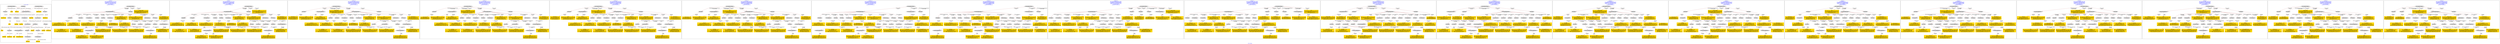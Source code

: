 digraph n0 {
fontcolor="blue"
remincross="true"
label="s07-s-13.json"
subgraph cluster_0 {
label="1-correct model"
n2[style="filled",color="white",fillcolor="lightgray",label="E12_Production1"];
n3[style="filled",color="white",fillcolor="lightgray",label="E21_Person1"];
n4[style="filled",color="white",fillcolor="lightgray",label="E55_Type1"];
n5[style="filled",color="white",fillcolor="lightgray",label="E52_Time-Span1"];
n6[style="filled",color="white",fillcolor="lightgray",label="E69_Death1"];
n7[style="filled",color="white",fillcolor="lightgray",label="E74_Group1"];
n8[style="filled",color="white",fillcolor="lightgray",label="E82_Actor_Appellation1"];
n9[style="filled",color="white",fillcolor="lightgray",label="E67_Birth1"];
n10[shape="plaintext",style="filled",fillcolor="gold",label="Artist_uri"];
n11[style="filled",color="white",fillcolor="lightgray",label="E22_Man-Made_Object1"];
n12[style="filled",color="white",fillcolor="lightgray",label="E35_Title1"];
n13[style="filled",color="white",fillcolor="lightgray",label="E8_Acquisition1"];
n14[style="filled",color="white",fillcolor="lightgray",label="E54_Dimension1"];
n15[shape="plaintext",style="filled",fillcolor="gold",label="Object_URI"];
n16[style="filled",color="white",fillcolor="lightgray",label="E33_Linguistic_Object1"];
n17[style="filled",color="white",fillcolor="lightgray",label="E55_Type2"];
n18[shape="plaintext",style="filled",fillcolor="gold",label="Label_on_page"];
n19[style="filled",color="white",fillcolor="lightgray",label="E33_Linguistic_Object2"];
n20[style="filled",color="white",fillcolor="lightgray",label="E55_Type3"];
n21[shape="plaintext",style="filled",fillcolor="gold",label="origin"];
n22[shape="plaintext",style="filled",fillcolor="gold",label="title"];
n23[style="filled",color="white",fillcolor="lightgray",label="E38_Image1"];
n24[shape="plaintext",style="filled",fillcolor="gold",label="image_url"];
n25[shape="plaintext",style="filled",fillcolor="gold",label="dates"];
n26[style="filled",color="white",fillcolor="lightgray",label="E52_Time-Span2"];
n27[shape="plaintext",style="filled",fillcolor="gold",label="birth_year"];
n28[style="filled",color="white",fillcolor="lightgray",label="E52_Time-Span3"];
n29[shape="plaintext",style="filled",fillcolor="gold",label="death_year"];
n30[shape="plaintext",style="filled",fillcolor="gold",label="dimension"];
n31[shape="plaintext",style="filled",fillcolor="gold",label="technique_uri"];
n32[shape="plaintext",style="filled",fillcolor="gold",label="technique"];
n33[shape="plaintext",style="filled",fillcolor="gold",label="label_type_uri"];
n34[shape="plaintext",style="filled",fillcolor="gold",label="origin_type_uri"];
n35[shape="plaintext",style="filled",fillcolor="gold",label="nationality_uri"];
n36[shape="plaintext",style="filled",fillcolor="gold",label="nationality"];
n37[shape="plaintext",style="filled",fillcolor="gold",label="Artist_appellation_uri"];
n38[shape="plaintext",style="filled",fillcolor="gold",label="name"];
n39[shape="plaintext",style="filled",fillcolor="gold",label="credit_line"];
}
subgraph cluster_1 {
label="candidate 0\nlink coherence:0.7777777777777778\nnode coherence:0.8181818181818182\nconfidence:0.37495525361179705\nmapping score:0.4415720063873454\ncost:134.99961\n-precision:0.5-recall:0.49"
n41[style="filled",color="white",fillcolor="lightgray",label="E12_Production1"];
n42[style="filled",color="white",fillcolor="lightgray",label="E21_Person1"];
n43[style="filled",color="white",fillcolor="lightgray",label="E52_Time-Span2"];
n44[style="filled",color="white",fillcolor="lightgray",label="E53_Place1"];
n45[style="filled",color="white",fillcolor="lightgray",label="E55_Type1"];
n46[style="filled",color="white",fillcolor="lightgray",label="E82_Actor_Appellation1"];
n47[style="filled",color="white",fillcolor="lightgray",label="E21_Person2"];
n48[style="filled",color="white",fillcolor="lightgray",label="E82_Actor_Appellation2"];
n49[style="filled",color="white",fillcolor="lightgray",label="E22_Man-Made_Object1"];
n50[style="filled",color="white",fillcolor="lightgray",label="E30_Right1"];
n51[style="filled",color="white",fillcolor="lightgray",label="E38_Image1"];
n52[style="filled",color="white",fillcolor="lightgray",label="E54_Dimension1"];
n53[style="filled",color="white",fillcolor="lightgray",label="E55_Type2"];
n54[style="filled",color="white",fillcolor="lightgray",label="E55_Type3"];
n55[style="filled",color="white",fillcolor="lightgray",label="E8_Acquisition1"];
n56[style="filled",color="white",fillcolor="lightgray",label="E33_Linguistic_Object2"];
n57[style="filled",color="white",fillcolor="lightgray",label="E55_Type4"];
n58[style="filled",color="white",fillcolor="lightgray",label="E44_Place_Appellation1"];
n59[shape="plaintext",style="filled",fillcolor="gold",label="Artist_appellation_uri\n[E82_Actor_Appellation,classLink,0.862]\n[E39_Actor,classLink,0.056]\n[E38_Image,classLink,0.042]\n[E78_Collection,classLink,0.04]"];
n60[shape="plaintext",style="filled",fillcolor="gold",label="Object_URI\n[E22_Man-Made_Object,classLink,0.671]\n[E39_Actor,classLink,0.132]\n[E38_Image,classLink,0.104]\n[E78_Collection,classLink,0.094]"];
n61[shape="plaintext",style="filled",fillcolor="gold",label="image_url\n[E38_Image,classLink,0.481]\n[E39_Actor,classLink,0.218]\n[E78_Collection,classLink,0.155]\n[E22_Man-Made_Object,classLink,0.146]"];
n62[shape="plaintext",style="filled",fillcolor="gold",label="technique\n[E57_Material,label,0.308]\n[E55_Type,label,0.272]\n[E29_Design_or_Procedure,P3_has_note,0.221]\n[E57_Material,classLink,0.199]"];
n63[shape="plaintext",style="filled",fillcolor="gold",label="name\n[E73_Information_Object,P3_has_note,0.343]\n[E22_Man-Made_Object,P3_has_note,0.318]\n[E30_Right,P3_has_note,0.171]\n[E82_Actor_Appellation,label,0.167]"];
n64[shape="plaintext",style="filled",fillcolor="gold",label="Label_on_page\n[E73_Information_Object,P3_has_note,0.341]\n[E22_Man-Made_Object,P3_has_note,0.333]\n[E33_Linguistic_Object,P3_has_note,0.219]\n[E39_Actor,P3_has_note,0.107]"];
n65[shape="plaintext",style="filled",fillcolor="gold",label="birth_year\n[E52_Time-Span,P82_at_some_time_within,0.328]\n[E52_Time-Span,P82a_begin_of_the_begin,0.301]\n[E52_Time-Span,P82b_end_of_the_end,0.246]\n[E33_Linguistic_Object,P3_has_note,0.125]"];
n66[shape="plaintext",style="filled",fillcolor="gold",label="origin\n[E44_Place_Appellation,label,0.323]\n[E73_Information_Object,P3_has_note,0.237]\n[E22_Man-Made_Object,P3_has_note,0.233]\n[E33_Linguistic_Object,P3_has_note,0.207]"];
n67[shape="plaintext",style="filled",fillcolor="gold",label="technique_uri\n[E57_Material,classLink,0.378]\n[E55_Type,classLink,0.338]\n[E74_Group,classLink,0.284]\n[E73_Information_Object,P3_has_note,0.0]"];
n68[shape="plaintext",style="filled",fillcolor="gold",label="dates\n[E52_Time-Span,P82_at_some_time_within,0.386]\n[E73_Information_Object,P3_has_note,0.221]\n[E22_Man-Made_Object,P3_has_note,0.219]\n[E34_Inscription,P3_has_note,0.174]"];
n69[shape="plaintext",style="filled",fillcolor="gold",label="dimension\n[E54_Dimension,P3_has_note,0.547]\n[E73_Information_Object,P3_has_note,0.173]\n[E22_Man-Made_Object,P3_has_note,0.173]\n[E34_Inscription,P3_has_note,0.107]"];
n70[shape="plaintext",style="filled",fillcolor="gold",label="title\n[E73_Information_Object,P3_has_note,0.371]\n[E22_Man-Made_Object,P3_has_note,0.367]\n[E35_Title,label,0.158]\n[E33_Linguistic_Object,P3_has_note,0.104]"];
n71[shape="plaintext",style="filled",fillcolor="gold",label="nationality_uri\n[E74_Group,classLink,0.65]\n[E55_Type,classLink,0.193]\n[E57_Material,classLink,0.117]\n[E74_Group,label,0.04]"];
n72[shape="plaintext",style="filled",fillcolor="gold",label="credit_line\n[E30_Right,P3_has_note,0.337]\n[E8_Acquisition,P3_has_note,0.301]\n[E73_Information_Object,P3_has_note,0.183]\n[E22_Man-Made_Object,P3_has_note,0.179]"];
n73[shape="plaintext",style="filled",fillcolor="gold",label="nationality\n[E74_Group,label,0.534]\n[E74_Group,classLink,0.333]\n[E8_Acquisition,P3_has_note,0.077]\n[E30_Right,P3_has_note,0.056]"];
n74[shape="plaintext",style="filled",fillcolor="gold",label="death_year\n[E52_Time-Span,P82_at_some_time_within,0.382]\n[E73_Information_Object,P3_has_note,0.255]\n[E22_Man-Made_Object,P3_has_note,0.246]\n[E52_Time-Span,P82b_end_of_the_end,0.117]"];
n75[shape="plaintext",style="filled",fillcolor="gold",label="label_type_uri\n[E55_Type,classLink,0.617]\n[E57_Material,classLink,0.199]\n[E74_Group,classLink,0.18]\n[E34_Inscription,P3_has_note,0.005]"];
n76[shape="plaintext",style="filled",fillcolor="gold",label="origin_type_uri\n[E55_Type,classLink,0.62]\n[E57_Material,classLink,0.2]\n[E74_Group,classLink,0.181]"];
n77[shape="plaintext",style="filled",fillcolor="gold",label="Artist_uri\n[E39_Actor,classLink,0.313]\n[E38_Image,classLink,0.234]\n[E82_Actor_Appellation,classLink,0.232]\n[E78_Collection,classLink,0.222]"];
}
subgraph cluster_2 {
label="candidate 1\nlink coherence:0.7777777777777778\nnode coherence:0.8181818181818182\nconfidence:0.36712206942723036\nmapping score:0.4389609449924899\ncost:134.99961\n-precision:0.47-recall:0.46"
n79[style="filled",color="white",fillcolor="lightgray",label="E12_Production1"];
n80[style="filled",color="white",fillcolor="lightgray",label="E21_Person1"];
n81[style="filled",color="white",fillcolor="lightgray",label="E52_Time-Span2"];
n82[style="filled",color="white",fillcolor="lightgray",label="E53_Place1"];
n83[style="filled",color="white",fillcolor="lightgray",label="E55_Type1"];
n84[style="filled",color="white",fillcolor="lightgray",label="E82_Actor_Appellation1"];
n85[style="filled",color="white",fillcolor="lightgray",label="E21_Person2"];
n86[style="filled",color="white",fillcolor="lightgray",label="E82_Actor_Appellation2"];
n87[style="filled",color="white",fillcolor="lightgray",label="E22_Man-Made_Object1"];
n88[style="filled",color="white",fillcolor="lightgray",label="E30_Right1"];
n89[style="filled",color="white",fillcolor="lightgray",label="E38_Image1"];
n90[style="filled",color="white",fillcolor="lightgray",label="E54_Dimension1"];
n91[style="filled",color="white",fillcolor="lightgray",label="E55_Type2"];
n92[style="filled",color="white",fillcolor="lightgray",label="E55_Type3"];
n93[style="filled",color="white",fillcolor="lightgray",label="E8_Acquisition1"];
n94[style="filled",color="white",fillcolor="lightgray",label="E33_Linguistic_Object2"];
n95[style="filled",color="white",fillcolor="lightgray",label="E55_Type4"];
n96[style="filled",color="white",fillcolor="lightgray",label="E44_Place_Appellation1"];
n97[shape="plaintext",style="filled",fillcolor="gold",label="Artist_appellation_uri\n[E82_Actor_Appellation,classLink,0.862]\n[E39_Actor,classLink,0.056]\n[E38_Image,classLink,0.042]\n[E78_Collection,classLink,0.04]"];
n98[shape="plaintext",style="filled",fillcolor="gold",label="Object_URI\n[E22_Man-Made_Object,classLink,0.671]\n[E39_Actor,classLink,0.132]\n[E38_Image,classLink,0.104]\n[E78_Collection,classLink,0.094]"];
n99[shape="plaintext",style="filled",fillcolor="gold",label="image_url\n[E38_Image,classLink,0.481]\n[E39_Actor,classLink,0.218]\n[E78_Collection,classLink,0.155]\n[E22_Man-Made_Object,classLink,0.146]"];
n100[shape="plaintext",style="filled",fillcolor="gold",label="technique\n[E57_Material,label,0.308]\n[E55_Type,label,0.272]\n[E29_Design_or_Procedure,P3_has_note,0.221]\n[E57_Material,classLink,0.199]"];
n101[shape="plaintext",style="filled",fillcolor="gold",label="name\n[E73_Information_Object,P3_has_note,0.343]\n[E22_Man-Made_Object,P3_has_note,0.318]\n[E30_Right,P3_has_note,0.171]\n[E82_Actor_Appellation,label,0.167]"];
n102[shape="plaintext",style="filled",fillcolor="gold",label="title\n[E73_Information_Object,P3_has_note,0.371]\n[E22_Man-Made_Object,P3_has_note,0.367]\n[E35_Title,label,0.158]\n[E33_Linguistic_Object,P3_has_note,0.104]"];
n103[shape="plaintext",style="filled",fillcolor="gold",label="birth_year\n[E52_Time-Span,P82_at_some_time_within,0.328]\n[E52_Time-Span,P82a_begin_of_the_begin,0.301]\n[E52_Time-Span,P82b_end_of_the_end,0.246]\n[E33_Linguistic_Object,P3_has_note,0.125]"];
n104[shape="plaintext",style="filled",fillcolor="gold",label="origin\n[E44_Place_Appellation,label,0.323]\n[E73_Information_Object,P3_has_note,0.237]\n[E22_Man-Made_Object,P3_has_note,0.233]\n[E33_Linguistic_Object,P3_has_note,0.207]"];
n105[shape="plaintext",style="filled",fillcolor="gold",label="technique_uri\n[E57_Material,classLink,0.378]\n[E55_Type,classLink,0.338]\n[E74_Group,classLink,0.284]\n[E73_Information_Object,P3_has_note,0.0]"];
n106[shape="plaintext",style="filled",fillcolor="gold",label="dates\n[E52_Time-Span,P82_at_some_time_within,0.386]\n[E73_Information_Object,P3_has_note,0.221]\n[E22_Man-Made_Object,P3_has_note,0.219]\n[E34_Inscription,P3_has_note,0.174]"];
n107[shape="plaintext",style="filled",fillcolor="gold",label="dimension\n[E54_Dimension,P3_has_note,0.547]\n[E73_Information_Object,P3_has_note,0.173]\n[E22_Man-Made_Object,P3_has_note,0.173]\n[E34_Inscription,P3_has_note,0.107]"];
n108[shape="plaintext",style="filled",fillcolor="gold",label="Label_on_page\n[E73_Information_Object,P3_has_note,0.341]\n[E22_Man-Made_Object,P3_has_note,0.333]\n[E33_Linguistic_Object,P3_has_note,0.219]\n[E39_Actor,P3_has_note,0.107]"];
n109[shape="plaintext",style="filled",fillcolor="gold",label="nationality_uri\n[E74_Group,classLink,0.65]\n[E55_Type,classLink,0.193]\n[E57_Material,classLink,0.117]\n[E74_Group,label,0.04]"];
n110[shape="plaintext",style="filled",fillcolor="gold",label="credit_line\n[E30_Right,P3_has_note,0.337]\n[E8_Acquisition,P3_has_note,0.301]\n[E73_Information_Object,P3_has_note,0.183]\n[E22_Man-Made_Object,P3_has_note,0.179]"];
n111[shape="plaintext",style="filled",fillcolor="gold",label="nationality\n[E74_Group,label,0.534]\n[E74_Group,classLink,0.333]\n[E8_Acquisition,P3_has_note,0.077]\n[E30_Right,P3_has_note,0.056]"];
n112[shape="plaintext",style="filled",fillcolor="gold",label="death_year\n[E52_Time-Span,P82_at_some_time_within,0.382]\n[E73_Information_Object,P3_has_note,0.255]\n[E22_Man-Made_Object,P3_has_note,0.246]\n[E52_Time-Span,P82b_end_of_the_end,0.117]"];
n113[shape="plaintext",style="filled",fillcolor="gold",label="label_type_uri\n[E55_Type,classLink,0.617]\n[E57_Material,classLink,0.199]\n[E74_Group,classLink,0.18]\n[E34_Inscription,P3_has_note,0.005]"];
n114[shape="plaintext",style="filled",fillcolor="gold",label="origin_type_uri\n[E55_Type,classLink,0.62]\n[E57_Material,classLink,0.2]\n[E74_Group,classLink,0.181]"];
n115[shape="plaintext",style="filled",fillcolor="gold",label="Artist_uri\n[E39_Actor,classLink,0.313]\n[E38_Image,classLink,0.234]\n[E82_Actor_Appellation,classLink,0.232]\n[E78_Collection,classLink,0.222]"];
}
subgraph cluster_3 {
label="candidate 10\nlink coherence:0.7142857142857143\nnode coherence:0.8181818181818182\nconfidence:0.37495525361179705\nmapping score:0.4415720063873454\ncost:233.009762\n-precision:0.51-recall:0.49"
n117[style="filled",color="white",fillcolor="lightgray",label="E12_Production1"];
n118[style="filled",color="white",fillcolor="lightgray",label="E52_Time-Span2"];
n119[style="filled",color="white",fillcolor="lightgray",label="E53_Place1"];
n120[style="filled",color="white",fillcolor="lightgray",label="E55_Type1"];
n121[style="filled",color="white",fillcolor="lightgray",label="E21_Person2"];
n122[style="filled",color="white",fillcolor="lightgray",label="E82_Actor_Appellation2"];
n123[style="filled",color="white",fillcolor="lightgray",label="E22_Man-Made_Object1"];
n124[style="filled",color="white",fillcolor="lightgray",label="E30_Right1"];
n125[style="filled",color="white",fillcolor="lightgray",label="E38_Image1"];
n126[style="filled",color="white",fillcolor="lightgray",label="E54_Dimension1"];
n127[style="filled",color="white",fillcolor="lightgray",label="E55_Type3"];
n128[style="filled",color="white",fillcolor="lightgray",label="E8_Acquisition1"];
n129[style="filled",color="white",fillcolor="lightgray",label="E33_Linguistic_Object2"];
n130[style="filled",color="white",fillcolor="lightgray",label="E55_Type2"];
n131[style="filled",color="white",fillcolor="lightgray",label="E55_Type4"];
n132[style="filled",color="white",fillcolor="lightgray",label="E44_Place_Appellation1"];
n133[style="filled",color="white",fillcolor="lightgray",label="E82_Actor_Appellation1"];
n134[shape="plaintext",style="filled",fillcolor="gold",label="Artist_appellation_uri\n[E82_Actor_Appellation,classLink,0.862]\n[E39_Actor,classLink,0.056]\n[E38_Image,classLink,0.042]\n[E78_Collection,classLink,0.04]"];
n135[shape="plaintext",style="filled",fillcolor="gold",label="Object_URI\n[E22_Man-Made_Object,classLink,0.671]\n[E39_Actor,classLink,0.132]\n[E38_Image,classLink,0.104]\n[E78_Collection,classLink,0.094]"];
n136[shape="plaintext",style="filled",fillcolor="gold",label="image_url\n[E38_Image,classLink,0.481]\n[E39_Actor,classLink,0.218]\n[E78_Collection,classLink,0.155]\n[E22_Man-Made_Object,classLink,0.146]"];
n137[shape="plaintext",style="filled",fillcolor="gold",label="technique\n[E57_Material,label,0.308]\n[E55_Type,label,0.272]\n[E29_Design_or_Procedure,P3_has_note,0.221]\n[E57_Material,classLink,0.199]"];
n138[shape="plaintext",style="filled",fillcolor="gold",label="name\n[E73_Information_Object,P3_has_note,0.343]\n[E22_Man-Made_Object,P3_has_note,0.318]\n[E30_Right,P3_has_note,0.171]\n[E82_Actor_Appellation,label,0.167]"];
n139[shape="plaintext",style="filled",fillcolor="gold",label="Label_on_page\n[E73_Information_Object,P3_has_note,0.341]\n[E22_Man-Made_Object,P3_has_note,0.333]\n[E33_Linguistic_Object,P3_has_note,0.219]\n[E39_Actor,P3_has_note,0.107]"];
n140[shape="plaintext",style="filled",fillcolor="gold",label="birth_year\n[E52_Time-Span,P82_at_some_time_within,0.328]\n[E52_Time-Span,P82a_begin_of_the_begin,0.301]\n[E52_Time-Span,P82b_end_of_the_end,0.246]\n[E33_Linguistic_Object,P3_has_note,0.125]"];
n141[shape="plaintext",style="filled",fillcolor="gold",label="origin\n[E44_Place_Appellation,label,0.323]\n[E73_Information_Object,P3_has_note,0.237]\n[E22_Man-Made_Object,P3_has_note,0.233]\n[E33_Linguistic_Object,P3_has_note,0.207]"];
n142[shape="plaintext",style="filled",fillcolor="gold",label="technique_uri\n[E57_Material,classLink,0.378]\n[E55_Type,classLink,0.338]\n[E74_Group,classLink,0.284]\n[E73_Information_Object,P3_has_note,0.0]"];
n143[shape="plaintext",style="filled",fillcolor="gold",label="dates\n[E52_Time-Span,P82_at_some_time_within,0.386]\n[E73_Information_Object,P3_has_note,0.221]\n[E22_Man-Made_Object,P3_has_note,0.219]\n[E34_Inscription,P3_has_note,0.174]"];
n144[shape="plaintext",style="filled",fillcolor="gold",label="dimension\n[E54_Dimension,P3_has_note,0.547]\n[E73_Information_Object,P3_has_note,0.173]\n[E22_Man-Made_Object,P3_has_note,0.173]\n[E34_Inscription,P3_has_note,0.107]"];
n145[shape="plaintext",style="filled",fillcolor="gold",label="title\n[E73_Information_Object,P3_has_note,0.371]\n[E22_Man-Made_Object,P3_has_note,0.367]\n[E35_Title,label,0.158]\n[E33_Linguistic_Object,P3_has_note,0.104]"];
n146[shape="plaintext",style="filled",fillcolor="gold",label="nationality_uri\n[E74_Group,classLink,0.65]\n[E55_Type,classLink,0.193]\n[E57_Material,classLink,0.117]\n[E74_Group,label,0.04]"];
n147[shape="plaintext",style="filled",fillcolor="gold",label="credit_line\n[E30_Right,P3_has_note,0.337]\n[E8_Acquisition,P3_has_note,0.301]\n[E73_Information_Object,P3_has_note,0.183]\n[E22_Man-Made_Object,P3_has_note,0.179]"];
n148[shape="plaintext",style="filled",fillcolor="gold",label="nationality\n[E74_Group,label,0.534]\n[E74_Group,classLink,0.333]\n[E8_Acquisition,P3_has_note,0.077]\n[E30_Right,P3_has_note,0.056]"];
n149[shape="plaintext",style="filled",fillcolor="gold",label="death_year\n[E52_Time-Span,P82_at_some_time_within,0.382]\n[E73_Information_Object,P3_has_note,0.255]\n[E22_Man-Made_Object,P3_has_note,0.246]\n[E52_Time-Span,P82b_end_of_the_end,0.117]"];
n150[shape="plaintext",style="filled",fillcolor="gold",label="label_type_uri\n[E55_Type,classLink,0.617]\n[E57_Material,classLink,0.199]\n[E74_Group,classLink,0.18]\n[E34_Inscription,P3_has_note,0.005]"];
n151[shape="plaintext",style="filled",fillcolor="gold",label="origin_type_uri\n[E55_Type,classLink,0.62]\n[E57_Material,classLink,0.2]\n[E74_Group,classLink,0.181]"];
n152[shape="plaintext",style="filled",fillcolor="gold",label="Artist_uri\n[E39_Actor,classLink,0.313]\n[E38_Image,classLink,0.234]\n[E82_Actor_Appellation,classLink,0.232]\n[E78_Collection,classLink,0.222]"];
}
subgraph cluster_4 {
label="candidate 11\nlink coherence:0.7142857142857143\nnode coherence:0.8181818181818182\nconfidence:0.37495525361179705\nmapping score:0.4415720063873454\ncost:332.019744\n-precision:0.49-recall:0.46"
n154[style="filled",color="white",fillcolor="lightgray",label="E12_Production1"];
n155[style="filled",color="white",fillcolor="lightgray",label="E52_Time-Span2"];
n156[style="filled",color="white",fillcolor="lightgray",label="E53_Place1"];
n157[style="filled",color="white",fillcolor="lightgray",label="E55_Type1"];
n158[style="filled",color="white",fillcolor="lightgray",label="E21_Person2"];
n159[style="filled",color="white",fillcolor="lightgray",label="E82_Actor_Appellation2"];
n160[style="filled",color="white",fillcolor="lightgray",label="E22_Man-Made_Object1"];
n161[style="filled",color="white",fillcolor="lightgray",label="E30_Right1"];
n162[style="filled",color="white",fillcolor="lightgray",label="E38_Image1"];
n163[style="filled",color="white",fillcolor="lightgray",label="E54_Dimension1"];
n164[style="filled",color="white",fillcolor="lightgray",label="E55_Type2"];
n165[style="filled",color="white",fillcolor="lightgray",label="E8_Acquisition1"];
n166[style="filled",color="white",fillcolor="lightgray",label="E33_Linguistic_Object2"];
n167[style="filled",color="white",fillcolor="lightgray",label="E55_Type4"];
n168[style="filled",color="white",fillcolor="lightgray",label="E44_Place_Appellation1"];
n169[style="filled",color="white",fillcolor="lightgray",label="E55_Type3"];
n170[style="filled",color="white",fillcolor="lightgray",label="E82_Actor_Appellation1"];
n171[shape="plaintext",style="filled",fillcolor="gold",label="Artist_appellation_uri\n[E82_Actor_Appellation,classLink,0.862]\n[E39_Actor,classLink,0.056]\n[E38_Image,classLink,0.042]\n[E78_Collection,classLink,0.04]"];
n172[shape="plaintext",style="filled",fillcolor="gold",label="Object_URI\n[E22_Man-Made_Object,classLink,0.671]\n[E39_Actor,classLink,0.132]\n[E38_Image,classLink,0.104]\n[E78_Collection,classLink,0.094]"];
n173[shape="plaintext",style="filled",fillcolor="gold",label="image_url\n[E38_Image,classLink,0.481]\n[E39_Actor,classLink,0.218]\n[E78_Collection,classLink,0.155]\n[E22_Man-Made_Object,classLink,0.146]"];
n174[shape="plaintext",style="filled",fillcolor="gold",label="technique\n[E57_Material,label,0.308]\n[E55_Type,label,0.272]\n[E29_Design_or_Procedure,P3_has_note,0.221]\n[E57_Material,classLink,0.199]"];
n175[shape="plaintext",style="filled",fillcolor="gold",label="name\n[E73_Information_Object,P3_has_note,0.343]\n[E22_Man-Made_Object,P3_has_note,0.318]\n[E30_Right,P3_has_note,0.171]\n[E82_Actor_Appellation,label,0.167]"];
n176[shape="plaintext",style="filled",fillcolor="gold",label="Label_on_page\n[E73_Information_Object,P3_has_note,0.341]\n[E22_Man-Made_Object,P3_has_note,0.333]\n[E33_Linguistic_Object,P3_has_note,0.219]\n[E39_Actor,P3_has_note,0.107]"];
n177[shape="plaintext",style="filled",fillcolor="gold",label="birth_year\n[E52_Time-Span,P82_at_some_time_within,0.328]\n[E52_Time-Span,P82a_begin_of_the_begin,0.301]\n[E52_Time-Span,P82b_end_of_the_end,0.246]\n[E33_Linguistic_Object,P3_has_note,0.125]"];
n178[shape="plaintext",style="filled",fillcolor="gold",label="origin\n[E44_Place_Appellation,label,0.323]\n[E73_Information_Object,P3_has_note,0.237]\n[E22_Man-Made_Object,P3_has_note,0.233]\n[E33_Linguistic_Object,P3_has_note,0.207]"];
n179[shape="plaintext",style="filled",fillcolor="gold",label="technique_uri\n[E57_Material,classLink,0.378]\n[E55_Type,classLink,0.338]\n[E74_Group,classLink,0.284]\n[E73_Information_Object,P3_has_note,0.0]"];
n180[shape="plaintext",style="filled",fillcolor="gold",label="dates\n[E52_Time-Span,P82_at_some_time_within,0.386]\n[E73_Information_Object,P3_has_note,0.221]\n[E22_Man-Made_Object,P3_has_note,0.219]\n[E34_Inscription,P3_has_note,0.174]"];
n181[shape="plaintext",style="filled",fillcolor="gold",label="dimension\n[E54_Dimension,P3_has_note,0.547]\n[E73_Information_Object,P3_has_note,0.173]\n[E22_Man-Made_Object,P3_has_note,0.173]\n[E34_Inscription,P3_has_note,0.107]"];
n182[shape="plaintext",style="filled",fillcolor="gold",label="title\n[E73_Information_Object,P3_has_note,0.371]\n[E22_Man-Made_Object,P3_has_note,0.367]\n[E35_Title,label,0.158]\n[E33_Linguistic_Object,P3_has_note,0.104]"];
n183[shape="plaintext",style="filled",fillcolor="gold",label="nationality_uri\n[E74_Group,classLink,0.65]\n[E55_Type,classLink,0.193]\n[E57_Material,classLink,0.117]\n[E74_Group,label,0.04]"];
n184[shape="plaintext",style="filled",fillcolor="gold",label="credit_line\n[E30_Right,P3_has_note,0.337]\n[E8_Acquisition,P3_has_note,0.301]\n[E73_Information_Object,P3_has_note,0.183]\n[E22_Man-Made_Object,P3_has_note,0.179]"];
n185[shape="plaintext",style="filled",fillcolor="gold",label="nationality\n[E74_Group,label,0.534]\n[E74_Group,classLink,0.333]\n[E8_Acquisition,P3_has_note,0.077]\n[E30_Right,P3_has_note,0.056]"];
n186[shape="plaintext",style="filled",fillcolor="gold",label="death_year\n[E52_Time-Span,P82_at_some_time_within,0.382]\n[E73_Information_Object,P3_has_note,0.255]\n[E22_Man-Made_Object,P3_has_note,0.246]\n[E52_Time-Span,P82b_end_of_the_end,0.117]"];
n187[shape="plaintext",style="filled",fillcolor="gold",label="label_type_uri\n[E55_Type,classLink,0.617]\n[E57_Material,classLink,0.199]\n[E74_Group,classLink,0.18]\n[E34_Inscription,P3_has_note,0.005]"];
n188[shape="plaintext",style="filled",fillcolor="gold",label="origin_type_uri\n[E55_Type,classLink,0.62]\n[E57_Material,classLink,0.2]\n[E74_Group,classLink,0.181]"];
n189[shape="plaintext",style="filled",fillcolor="gold",label="Artist_uri\n[E39_Actor,classLink,0.313]\n[E38_Image,classLink,0.234]\n[E82_Actor_Appellation,classLink,0.232]\n[E78_Collection,classLink,0.222]"];
}
subgraph cluster_5 {
label="candidate 12\nlink coherence:0.7142857142857143\nnode coherence:0.8181818181818182\nconfidence:0.36712206942723036\nmapping score:0.4389609449924899\ncost:233.009762\n-precision:0.49-recall:0.46"
n191[style="filled",color="white",fillcolor="lightgray",label="E12_Production1"];
n192[style="filled",color="white",fillcolor="lightgray",label="E52_Time-Span2"];
n193[style="filled",color="white",fillcolor="lightgray",label="E53_Place1"];
n194[style="filled",color="white",fillcolor="lightgray",label="E55_Type1"];
n195[style="filled",color="white",fillcolor="lightgray",label="E21_Person2"];
n196[style="filled",color="white",fillcolor="lightgray",label="E82_Actor_Appellation2"];
n197[style="filled",color="white",fillcolor="lightgray",label="E22_Man-Made_Object1"];
n198[style="filled",color="white",fillcolor="lightgray",label="E30_Right1"];
n199[style="filled",color="white",fillcolor="lightgray",label="E38_Image1"];
n200[style="filled",color="white",fillcolor="lightgray",label="E54_Dimension1"];
n201[style="filled",color="white",fillcolor="lightgray",label="E55_Type3"];
n202[style="filled",color="white",fillcolor="lightgray",label="E8_Acquisition1"];
n203[style="filled",color="white",fillcolor="lightgray",label="E33_Linguistic_Object2"];
n204[style="filled",color="white",fillcolor="lightgray",label="E55_Type2"];
n205[style="filled",color="white",fillcolor="lightgray",label="E55_Type4"];
n206[style="filled",color="white",fillcolor="lightgray",label="E44_Place_Appellation1"];
n207[style="filled",color="white",fillcolor="lightgray",label="E82_Actor_Appellation1"];
n208[shape="plaintext",style="filled",fillcolor="gold",label="Artist_appellation_uri\n[E82_Actor_Appellation,classLink,0.862]\n[E39_Actor,classLink,0.056]\n[E38_Image,classLink,0.042]\n[E78_Collection,classLink,0.04]"];
n209[shape="plaintext",style="filled",fillcolor="gold",label="Object_URI\n[E22_Man-Made_Object,classLink,0.671]\n[E39_Actor,classLink,0.132]\n[E38_Image,classLink,0.104]\n[E78_Collection,classLink,0.094]"];
n210[shape="plaintext",style="filled",fillcolor="gold",label="image_url\n[E38_Image,classLink,0.481]\n[E39_Actor,classLink,0.218]\n[E78_Collection,classLink,0.155]\n[E22_Man-Made_Object,classLink,0.146]"];
n211[shape="plaintext",style="filled",fillcolor="gold",label="technique\n[E57_Material,label,0.308]\n[E55_Type,label,0.272]\n[E29_Design_or_Procedure,P3_has_note,0.221]\n[E57_Material,classLink,0.199]"];
n212[shape="plaintext",style="filled",fillcolor="gold",label="name\n[E73_Information_Object,P3_has_note,0.343]\n[E22_Man-Made_Object,P3_has_note,0.318]\n[E30_Right,P3_has_note,0.171]\n[E82_Actor_Appellation,label,0.167]"];
n213[shape="plaintext",style="filled",fillcolor="gold",label="title\n[E73_Information_Object,P3_has_note,0.371]\n[E22_Man-Made_Object,P3_has_note,0.367]\n[E35_Title,label,0.158]\n[E33_Linguistic_Object,P3_has_note,0.104]"];
n214[shape="plaintext",style="filled",fillcolor="gold",label="birth_year\n[E52_Time-Span,P82_at_some_time_within,0.328]\n[E52_Time-Span,P82a_begin_of_the_begin,0.301]\n[E52_Time-Span,P82b_end_of_the_end,0.246]\n[E33_Linguistic_Object,P3_has_note,0.125]"];
n215[shape="plaintext",style="filled",fillcolor="gold",label="origin\n[E44_Place_Appellation,label,0.323]\n[E73_Information_Object,P3_has_note,0.237]\n[E22_Man-Made_Object,P3_has_note,0.233]\n[E33_Linguistic_Object,P3_has_note,0.207]"];
n216[shape="plaintext",style="filled",fillcolor="gold",label="technique_uri\n[E57_Material,classLink,0.378]\n[E55_Type,classLink,0.338]\n[E74_Group,classLink,0.284]\n[E73_Information_Object,P3_has_note,0.0]"];
n217[shape="plaintext",style="filled",fillcolor="gold",label="dates\n[E52_Time-Span,P82_at_some_time_within,0.386]\n[E73_Information_Object,P3_has_note,0.221]\n[E22_Man-Made_Object,P3_has_note,0.219]\n[E34_Inscription,P3_has_note,0.174]"];
n218[shape="plaintext",style="filled",fillcolor="gold",label="dimension\n[E54_Dimension,P3_has_note,0.547]\n[E73_Information_Object,P3_has_note,0.173]\n[E22_Man-Made_Object,P3_has_note,0.173]\n[E34_Inscription,P3_has_note,0.107]"];
n219[shape="plaintext",style="filled",fillcolor="gold",label="Label_on_page\n[E73_Information_Object,P3_has_note,0.341]\n[E22_Man-Made_Object,P3_has_note,0.333]\n[E33_Linguistic_Object,P3_has_note,0.219]\n[E39_Actor,P3_has_note,0.107]"];
n220[shape="plaintext",style="filled",fillcolor="gold",label="nationality_uri\n[E74_Group,classLink,0.65]\n[E55_Type,classLink,0.193]\n[E57_Material,classLink,0.117]\n[E74_Group,label,0.04]"];
n221[shape="plaintext",style="filled",fillcolor="gold",label="credit_line\n[E30_Right,P3_has_note,0.337]\n[E8_Acquisition,P3_has_note,0.301]\n[E73_Information_Object,P3_has_note,0.183]\n[E22_Man-Made_Object,P3_has_note,0.179]"];
n222[shape="plaintext",style="filled",fillcolor="gold",label="nationality\n[E74_Group,label,0.534]\n[E74_Group,classLink,0.333]\n[E8_Acquisition,P3_has_note,0.077]\n[E30_Right,P3_has_note,0.056]"];
n223[shape="plaintext",style="filled",fillcolor="gold",label="death_year\n[E52_Time-Span,P82_at_some_time_within,0.382]\n[E73_Information_Object,P3_has_note,0.255]\n[E22_Man-Made_Object,P3_has_note,0.246]\n[E52_Time-Span,P82b_end_of_the_end,0.117]"];
n224[shape="plaintext",style="filled",fillcolor="gold",label="label_type_uri\n[E55_Type,classLink,0.617]\n[E57_Material,classLink,0.199]\n[E74_Group,classLink,0.18]\n[E34_Inscription,P3_has_note,0.005]"];
n225[shape="plaintext",style="filled",fillcolor="gold",label="origin_type_uri\n[E55_Type,classLink,0.62]\n[E57_Material,classLink,0.2]\n[E74_Group,classLink,0.181]"];
n226[shape="plaintext",style="filled",fillcolor="gold",label="Artist_uri\n[E39_Actor,classLink,0.313]\n[E38_Image,classLink,0.234]\n[E82_Actor_Appellation,classLink,0.232]\n[E78_Collection,classLink,0.222]"];
}
subgraph cluster_6 {
label="candidate 13\nlink coherence:0.7142857142857143\nnode coherence:0.8181818181818182\nconfidence:0.36712206942723036\nmapping score:0.4389609449924899\ncost:332.019744\n-precision:0.46-recall:0.43"
n228[style="filled",color="white",fillcolor="lightgray",label="E12_Production1"];
n229[style="filled",color="white",fillcolor="lightgray",label="E52_Time-Span2"];
n230[style="filled",color="white",fillcolor="lightgray",label="E53_Place1"];
n231[style="filled",color="white",fillcolor="lightgray",label="E55_Type1"];
n232[style="filled",color="white",fillcolor="lightgray",label="E21_Person2"];
n233[style="filled",color="white",fillcolor="lightgray",label="E82_Actor_Appellation2"];
n234[style="filled",color="white",fillcolor="lightgray",label="E22_Man-Made_Object1"];
n235[style="filled",color="white",fillcolor="lightgray",label="E30_Right1"];
n236[style="filled",color="white",fillcolor="lightgray",label="E38_Image1"];
n237[style="filled",color="white",fillcolor="lightgray",label="E54_Dimension1"];
n238[style="filled",color="white",fillcolor="lightgray",label="E55_Type2"];
n239[style="filled",color="white",fillcolor="lightgray",label="E8_Acquisition1"];
n240[style="filled",color="white",fillcolor="lightgray",label="E33_Linguistic_Object2"];
n241[style="filled",color="white",fillcolor="lightgray",label="E55_Type4"];
n242[style="filled",color="white",fillcolor="lightgray",label="E44_Place_Appellation1"];
n243[style="filled",color="white",fillcolor="lightgray",label="E55_Type3"];
n244[style="filled",color="white",fillcolor="lightgray",label="E82_Actor_Appellation1"];
n245[shape="plaintext",style="filled",fillcolor="gold",label="Artist_appellation_uri\n[E82_Actor_Appellation,classLink,0.862]\n[E39_Actor,classLink,0.056]\n[E38_Image,classLink,0.042]\n[E78_Collection,classLink,0.04]"];
n246[shape="plaintext",style="filled",fillcolor="gold",label="Object_URI\n[E22_Man-Made_Object,classLink,0.671]\n[E39_Actor,classLink,0.132]\n[E38_Image,classLink,0.104]\n[E78_Collection,classLink,0.094]"];
n247[shape="plaintext",style="filled",fillcolor="gold",label="image_url\n[E38_Image,classLink,0.481]\n[E39_Actor,classLink,0.218]\n[E78_Collection,classLink,0.155]\n[E22_Man-Made_Object,classLink,0.146]"];
n248[shape="plaintext",style="filled",fillcolor="gold",label="technique\n[E57_Material,label,0.308]\n[E55_Type,label,0.272]\n[E29_Design_or_Procedure,P3_has_note,0.221]\n[E57_Material,classLink,0.199]"];
n249[shape="plaintext",style="filled",fillcolor="gold",label="name\n[E73_Information_Object,P3_has_note,0.343]\n[E22_Man-Made_Object,P3_has_note,0.318]\n[E30_Right,P3_has_note,0.171]\n[E82_Actor_Appellation,label,0.167]"];
n250[shape="plaintext",style="filled",fillcolor="gold",label="title\n[E73_Information_Object,P3_has_note,0.371]\n[E22_Man-Made_Object,P3_has_note,0.367]\n[E35_Title,label,0.158]\n[E33_Linguistic_Object,P3_has_note,0.104]"];
n251[shape="plaintext",style="filled",fillcolor="gold",label="birth_year\n[E52_Time-Span,P82_at_some_time_within,0.328]\n[E52_Time-Span,P82a_begin_of_the_begin,0.301]\n[E52_Time-Span,P82b_end_of_the_end,0.246]\n[E33_Linguistic_Object,P3_has_note,0.125]"];
n252[shape="plaintext",style="filled",fillcolor="gold",label="origin\n[E44_Place_Appellation,label,0.323]\n[E73_Information_Object,P3_has_note,0.237]\n[E22_Man-Made_Object,P3_has_note,0.233]\n[E33_Linguistic_Object,P3_has_note,0.207]"];
n253[shape="plaintext",style="filled",fillcolor="gold",label="technique_uri\n[E57_Material,classLink,0.378]\n[E55_Type,classLink,0.338]\n[E74_Group,classLink,0.284]\n[E73_Information_Object,P3_has_note,0.0]"];
n254[shape="plaintext",style="filled",fillcolor="gold",label="dates\n[E52_Time-Span,P82_at_some_time_within,0.386]\n[E73_Information_Object,P3_has_note,0.221]\n[E22_Man-Made_Object,P3_has_note,0.219]\n[E34_Inscription,P3_has_note,0.174]"];
n255[shape="plaintext",style="filled",fillcolor="gold",label="dimension\n[E54_Dimension,P3_has_note,0.547]\n[E73_Information_Object,P3_has_note,0.173]\n[E22_Man-Made_Object,P3_has_note,0.173]\n[E34_Inscription,P3_has_note,0.107]"];
n256[shape="plaintext",style="filled",fillcolor="gold",label="Label_on_page\n[E73_Information_Object,P3_has_note,0.341]\n[E22_Man-Made_Object,P3_has_note,0.333]\n[E33_Linguistic_Object,P3_has_note,0.219]\n[E39_Actor,P3_has_note,0.107]"];
n257[shape="plaintext",style="filled",fillcolor="gold",label="nationality_uri\n[E74_Group,classLink,0.65]\n[E55_Type,classLink,0.193]\n[E57_Material,classLink,0.117]\n[E74_Group,label,0.04]"];
n258[shape="plaintext",style="filled",fillcolor="gold",label="credit_line\n[E30_Right,P3_has_note,0.337]\n[E8_Acquisition,P3_has_note,0.301]\n[E73_Information_Object,P3_has_note,0.183]\n[E22_Man-Made_Object,P3_has_note,0.179]"];
n259[shape="plaintext",style="filled",fillcolor="gold",label="nationality\n[E74_Group,label,0.534]\n[E74_Group,classLink,0.333]\n[E8_Acquisition,P3_has_note,0.077]\n[E30_Right,P3_has_note,0.056]"];
n260[shape="plaintext",style="filled",fillcolor="gold",label="death_year\n[E52_Time-Span,P82_at_some_time_within,0.382]\n[E73_Information_Object,P3_has_note,0.255]\n[E22_Man-Made_Object,P3_has_note,0.246]\n[E52_Time-Span,P82b_end_of_the_end,0.117]"];
n261[shape="plaintext",style="filled",fillcolor="gold",label="label_type_uri\n[E55_Type,classLink,0.617]\n[E57_Material,classLink,0.199]\n[E74_Group,classLink,0.18]\n[E34_Inscription,P3_has_note,0.005]"];
n262[shape="plaintext",style="filled",fillcolor="gold",label="origin_type_uri\n[E55_Type,classLink,0.62]\n[E57_Material,classLink,0.2]\n[E74_Group,classLink,0.181]"];
n263[shape="plaintext",style="filled",fillcolor="gold",label="Artist_uri\n[E39_Actor,classLink,0.313]\n[E38_Image,classLink,0.234]\n[E82_Actor_Appellation,classLink,0.232]\n[E78_Collection,classLink,0.222]"];
}
subgraph cluster_7 {
label="candidate 14\nlink coherence:0.7027027027027027\nnode coherence:0.8181818181818182\nconfidence:0.37495525361179705\nmapping score:0.4415720063873454\ncost:334.009622\n-precision:0.49-recall:0.49"
n265[style="filled",color="white",fillcolor="lightgray",label="E12_Production1"];
n266[style="filled",color="white",fillcolor="lightgray",label="E21_Person1"];
n267[style="filled",color="white",fillcolor="lightgray",label="E52_Time-Span2"];
n268[style="filled",color="white",fillcolor="lightgray",label="E53_Place1"];
n269[style="filled",color="white",fillcolor="lightgray",label="E55_Type1"];
n270[style="filled",color="white",fillcolor="lightgray",label="E82_Actor_Appellation1"];
n271[style="filled",color="white",fillcolor="lightgray",label="E21_Person2"];
n272[style="filled",color="white",fillcolor="lightgray",label="E82_Actor_Appellation2"];
n273[style="filled",color="white",fillcolor="lightgray",label="E22_Man-Made_Object1"];
n274[style="filled",color="white",fillcolor="lightgray",label="E30_Right1"];
n275[style="filled",color="white",fillcolor="lightgray",label="E38_Image1"];
n276[style="filled",color="white",fillcolor="lightgray",label="E54_Dimension1"];
n277[style="filled",color="white",fillcolor="lightgray",label="E55_Type2"];
n278[style="filled",color="white",fillcolor="lightgray",label="E55_Type3"];
n279[style="filled",color="white",fillcolor="lightgray",label="E8_Acquisition1"];
n280[style="filled",color="white",fillcolor="lightgray",label="E33_Linguistic_Object1"];
n281[style="filled",color="white",fillcolor="lightgray",label="E44_Place_Appellation1"];
n282[style="filled",color="white",fillcolor="lightgray",label="E33_Linguistic_Object2"];
n283[style="filled",color="white",fillcolor="lightgray",label="E55_Type4"];
n284[shape="plaintext",style="filled",fillcolor="gold",label="Artist_appellation_uri\n[E82_Actor_Appellation,classLink,0.862]\n[E39_Actor,classLink,0.056]\n[E38_Image,classLink,0.042]\n[E78_Collection,classLink,0.04]"];
n285[shape="plaintext",style="filled",fillcolor="gold",label="Object_URI\n[E22_Man-Made_Object,classLink,0.671]\n[E39_Actor,classLink,0.132]\n[E38_Image,classLink,0.104]\n[E78_Collection,classLink,0.094]"];
n286[shape="plaintext",style="filled",fillcolor="gold",label="image_url\n[E38_Image,classLink,0.481]\n[E39_Actor,classLink,0.218]\n[E78_Collection,classLink,0.155]\n[E22_Man-Made_Object,classLink,0.146]"];
n287[shape="plaintext",style="filled",fillcolor="gold",label="technique\n[E57_Material,label,0.308]\n[E55_Type,label,0.272]\n[E29_Design_or_Procedure,P3_has_note,0.221]\n[E57_Material,classLink,0.199]"];
n288[shape="plaintext",style="filled",fillcolor="gold",label="name\n[E73_Information_Object,P3_has_note,0.343]\n[E22_Man-Made_Object,P3_has_note,0.318]\n[E30_Right,P3_has_note,0.171]\n[E82_Actor_Appellation,label,0.167]"];
n289[shape="plaintext",style="filled",fillcolor="gold",label="Label_on_page\n[E73_Information_Object,P3_has_note,0.341]\n[E22_Man-Made_Object,P3_has_note,0.333]\n[E33_Linguistic_Object,P3_has_note,0.219]\n[E39_Actor,P3_has_note,0.107]"];
n290[shape="plaintext",style="filled",fillcolor="gold",label="birth_year\n[E52_Time-Span,P82_at_some_time_within,0.328]\n[E52_Time-Span,P82a_begin_of_the_begin,0.301]\n[E52_Time-Span,P82b_end_of_the_end,0.246]\n[E33_Linguistic_Object,P3_has_note,0.125]"];
n291[shape="plaintext",style="filled",fillcolor="gold",label="origin\n[E44_Place_Appellation,label,0.323]\n[E73_Information_Object,P3_has_note,0.237]\n[E22_Man-Made_Object,P3_has_note,0.233]\n[E33_Linguistic_Object,P3_has_note,0.207]"];
n292[shape="plaintext",style="filled",fillcolor="gold",label="technique_uri\n[E57_Material,classLink,0.378]\n[E55_Type,classLink,0.338]\n[E74_Group,classLink,0.284]\n[E73_Information_Object,P3_has_note,0.0]"];
n293[shape="plaintext",style="filled",fillcolor="gold",label="dates\n[E52_Time-Span,P82_at_some_time_within,0.386]\n[E73_Information_Object,P3_has_note,0.221]\n[E22_Man-Made_Object,P3_has_note,0.219]\n[E34_Inscription,P3_has_note,0.174]"];
n294[shape="plaintext",style="filled",fillcolor="gold",label="dimension\n[E54_Dimension,P3_has_note,0.547]\n[E73_Information_Object,P3_has_note,0.173]\n[E22_Man-Made_Object,P3_has_note,0.173]\n[E34_Inscription,P3_has_note,0.107]"];
n295[shape="plaintext",style="filled",fillcolor="gold",label="title\n[E73_Information_Object,P3_has_note,0.371]\n[E22_Man-Made_Object,P3_has_note,0.367]\n[E35_Title,label,0.158]\n[E33_Linguistic_Object,P3_has_note,0.104]"];
n296[shape="plaintext",style="filled",fillcolor="gold",label="nationality_uri\n[E74_Group,classLink,0.65]\n[E55_Type,classLink,0.193]\n[E57_Material,classLink,0.117]\n[E74_Group,label,0.04]"];
n297[shape="plaintext",style="filled",fillcolor="gold",label="credit_line\n[E30_Right,P3_has_note,0.337]\n[E8_Acquisition,P3_has_note,0.301]\n[E73_Information_Object,P3_has_note,0.183]\n[E22_Man-Made_Object,P3_has_note,0.179]"];
n298[shape="plaintext",style="filled",fillcolor="gold",label="nationality\n[E74_Group,label,0.534]\n[E74_Group,classLink,0.333]\n[E8_Acquisition,P3_has_note,0.077]\n[E30_Right,P3_has_note,0.056]"];
n299[shape="plaintext",style="filled",fillcolor="gold",label="death_year\n[E52_Time-Span,P82_at_some_time_within,0.382]\n[E73_Information_Object,P3_has_note,0.255]\n[E22_Man-Made_Object,P3_has_note,0.246]\n[E52_Time-Span,P82b_end_of_the_end,0.117]"];
n300[shape="plaintext",style="filled",fillcolor="gold",label="label_type_uri\n[E55_Type,classLink,0.617]\n[E57_Material,classLink,0.199]\n[E74_Group,classLink,0.18]\n[E34_Inscription,P3_has_note,0.005]"];
n301[shape="plaintext",style="filled",fillcolor="gold",label="origin_type_uri\n[E55_Type,classLink,0.62]\n[E57_Material,classLink,0.2]\n[E74_Group,classLink,0.181]"];
n302[shape="plaintext",style="filled",fillcolor="gold",label="Artist_uri\n[E39_Actor,classLink,0.313]\n[E38_Image,classLink,0.234]\n[E82_Actor_Appellation,classLink,0.232]\n[E78_Collection,classLink,0.222]"];
}
subgraph cluster_8 {
label="candidate 15\nlink coherence:0.7027027027027027\nnode coherence:0.8181818181818182\nconfidence:0.36712206942723036\nmapping score:0.4389609449924899\ncost:334.009622\n-precision:0.46-recall:0.46"
n304[style="filled",color="white",fillcolor="lightgray",label="E12_Production1"];
n305[style="filled",color="white",fillcolor="lightgray",label="E21_Person1"];
n306[style="filled",color="white",fillcolor="lightgray",label="E52_Time-Span2"];
n307[style="filled",color="white",fillcolor="lightgray",label="E53_Place1"];
n308[style="filled",color="white",fillcolor="lightgray",label="E55_Type1"];
n309[style="filled",color="white",fillcolor="lightgray",label="E82_Actor_Appellation1"];
n310[style="filled",color="white",fillcolor="lightgray",label="E21_Person2"];
n311[style="filled",color="white",fillcolor="lightgray",label="E82_Actor_Appellation2"];
n312[style="filled",color="white",fillcolor="lightgray",label="E22_Man-Made_Object1"];
n313[style="filled",color="white",fillcolor="lightgray",label="E30_Right1"];
n314[style="filled",color="white",fillcolor="lightgray",label="E38_Image1"];
n315[style="filled",color="white",fillcolor="lightgray",label="E54_Dimension1"];
n316[style="filled",color="white",fillcolor="lightgray",label="E55_Type2"];
n317[style="filled",color="white",fillcolor="lightgray",label="E55_Type3"];
n318[style="filled",color="white",fillcolor="lightgray",label="E8_Acquisition1"];
n319[style="filled",color="white",fillcolor="lightgray",label="E33_Linguistic_Object1"];
n320[style="filled",color="white",fillcolor="lightgray",label="E44_Place_Appellation1"];
n321[style="filled",color="white",fillcolor="lightgray",label="E33_Linguistic_Object2"];
n322[style="filled",color="white",fillcolor="lightgray",label="E55_Type4"];
n323[shape="plaintext",style="filled",fillcolor="gold",label="Artist_appellation_uri\n[E82_Actor_Appellation,classLink,0.862]\n[E39_Actor,classLink,0.056]\n[E38_Image,classLink,0.042]\n[E78_Collection,classLink,0.04]"];
n324[shape="plaintext",style="filled",fillcolor="gold",label="Object_URI\n[E22_Man-Made_Object,classLink,0.671]\n[E39_Actor,classLink,0.132]\n[E38_Image,classLink,0.104]\n[E78_Collection,classLink,0.094]"];
n325[shape="plaintext",style="filled",fillcolor="gold",label="image_url\n[E38_Image,classLink,0.481]\n[E39_Actor,classLink,0.218]\n[E78_Collection,classLink,0.155]\n[E22_Man-Made_Object,classLink,0.146]"];
n326[shape="plaintext",style="filled",fillcolor="gold",label="technique\n[E57_Material,label,0.308]\n[E55_Type,label,0.272]\n[E29_Design_or_Procedure,P3_has_note,0.221]\n[E57_Material,classLink,0.199]"];
n327[shape="plaintext",style="filled",fillcolor="gold",label="name\n[E73_Information_Object,P3_has_note,0.343]\n[E22_Man-Made_Object,P3_has_note,0.318]\n[E30_Right,P3_has_note,0.171]\n[E82_Actor_Appellation,label,0.167]"];
n328[shape="plaintext",style="filled",fillcolor="gold",label="title\n[E73_Information_Object,P3_has_note,0.371]\n[E22_Man-Made_Object,P3_has_note,0.367]\n[E35_Title,label,0.158]\n[E33_Linguistic_Object,P3_has_note,0.104]"];
n329[shape="plaintext",style="filled",fillcolor="gold",label="birth_year\n[E52_Time-Span,P82_at_some_time_within,0.328]\n[E52_Time-Span,P82a_begin_of_the_begin,0.301]\n[E52_Time-Span,P82b_end_of_the_end,0.246]\n[E33_Linguistic_Object,P3_has_note,0.125]"];
n330[shape="plaintext",style="filled",fillcolor="gold",label="origin\n[E44_Place_Appellation,label,0.323]\n[E73_Information_Object,P3_has_note,0.237]\n[E22_Man-Made_Object,P3_has_note,0.233]\n[E33_Linguistic_Object,P3_has_note,0.207]"];
n331[shape="plaintext",style="filled",fillcolor="gold",label="technique_uri\n[E57_Material,classLink,0.378]\n[E55_Type,classLink,0.338]\n[E74_Group,classLink,0.284]\n[E73_Information_Object,P3_has_note,0.0]"];
n332[shape="plaintext",style="filled",fillcolor="gold",label="dates\n[E52_Time-Span,P82_at_some_time_within,0.386]\n[E73_Information_Object,P3_has_note,0.221]\n[E22_Man-Made_Object,P3_has_note,0.219]\n[E34_Inscription,P3_has_note,0.174]"];
n333[shape="plaintext",style="filled",fillcolor="gold",label="dimension\n[E54_Dimension,P3_has_note,0.547]\n[E73_Information_Object,P3_has_note,0.173]\n[E22_Man-Made_Object,P3_has_note,0.173]\n[E34_Inscription,P3_has_note,0.107]"];
n334[shape="plaintext",style="filled",fillcolor="gold",label="Label_on_page\n[E73_Information_Object,P3_has_note,0.341]\n[E22_Man-Made_Object,P3_has_note,0.333]\n[E33_Linguistic_Object,P3_has_note,0.219]\n[E39_Actor,P3_has_note,0.107]"];
n335[shape="plaintext",style="filled",fillcolor="gold",label="nationality_uri\n[E74_Group,classLink,0.65]\n[E55_Type,classLink,0.193]\n[E57_Material,classLink,0.117]\n[E74_Group,label,0.04]"];
n336[shape="plaintext",style="filled",fillcolor="gold",label="credit_line\n[E30_Right,P3_has_note,0.337]\n[E8_Acquisition,P3_has_note,0.301]\n[E73_Information_Object,P3_has_note,0.183]\n[E22_Man-Made_Object,P3_has_note,0.179]"];
n337[shape="plaintext",style="filled",fillcolor="gold",label="nationality\n[E74_Group,label,0.534]\n[E74_Group,classLink,0.333]\n[E8_Acquisition,P3_has_note,0.077]\n[E30_Right,P3_has_note,0.056]"];
n338[shape="plaintext",style="filled",fillcolor="gold",label="death_year\n[E52_Time-Span,P82_at_some_time_within,0.382]\n[E73_Information_Object,P3_has_note,0.255]\n[E22_Man-Made_Object,P3_has_note,0.246]\n[E52_Time-Span,P82b_end_of_the_end,0.117]"];
n339[shape="plaintext",style="filled",fillcolor="gold",label="label_type_uri\n[E55_Type,classLink,0.617]\n[E57_Material,classLink,0.199]\n[E74_Group,classLink,0.18]\n[E34_Inscription,P3_has_note,0.005]"];
n340[shape="plaintext",style="filled",fillcolor="gold",label="origin_type_uri\n[E55_Type,classLink,0.62]\n[E57_Material,classLink,0.2]\n[E74_Group,classLink,0.181]"];
n341[shape="plaintext",style="filled",fillcolor="gold",label="Artist_uri\n[E39_Actor,classLink,0.313]\n[E38_Image,classLink,0.234]\n[E82_Actor_Appellation,classLink,0.232]\n[E78_Collection,classLink,0.222]"];
}
subgraph cluster_9 {
label="candidate 16\nlink coherence:0.6857142857142857\nnode coherence:0.8181818181818182\nconfidence:0.37495525361179705\nmapping score:0.4415720063873454\ncost:332.019764\n-precision:0.51-recall:0.49"
n343[style="filled",color="white",fillcolor="lightgray",label="E12_Production1"];
n344[style="filled",color="white",fillcolor="lightgray",label="E52_Time-Span2"];
n345[style="filled",color="white",fillcolor="lightgray",label="E53_Place1"];
n346[style="filled",color="white",fillcolor="lightgray",label="E55_Type1"];
n347[style="filled",color="white",fillcolor="lightgray",label="E21_Person2"];
n348[style="filled",color="white",fillcolor="lightgray",label="E82_Actor_Appellation2"];
n349[style="filled",color="white",fillcolor="lightgray",label="E22_Man-Made_Object1"];
n350[style="filled",color="white",fillcolor="lightgray",label="E30_Right1"];
n351[style="filled",color="white",fillcolor="lightgray",label="E38_Image1"];
n352[style="filled",color="white",fillcolor="lightgray",label="E54_Dimension1"];
n353[style="filled",color="white",fillcolor="lightgray",label="E8_Acquisition1"];
n354[style="filled",color="white",fillcolor="lightgray",label="E33_Linguistic_Object2"];
n355[style="filled",color="white",fillcolor="lightgray",label="E55_Type2"];
n356[style="filled",color="white",fillcolor="lightgray",label="E55_Type4"];
n357[style="filled",color="white",fillcolor="lightgray",label="E44_Place_Appellation1"];
n358[style="filled",color="white",fillcolor="lightgray",label="E55_Type3"];
n359[style="filled",color="white",fillcolor="lightgray",label="E82_Actor_Appellation1"];
n360[shape="plaintext",style="filled",fillcolor="gold",label="Artist_appellation_uri\n[E82_Actor_Appellation,classLink,0.862]\n[E39_Actor,classLink,0.056]\n[E38_Image,classLink,0.042]\n[E78_Collection,classLink,0.04]"];
n361[shape="plaintext",style="filled",fillcolor="gold",label="Object_URI\n[E22_Man-Made_Object,classLink,0.671]\n[E39_Actor,classLink,0.132]\n[E38_Image,classLink,0.104]\n[E78_Collection,classLink,0.094]"];
n362[shape="plaintext",style="filled",fillcolor="gold",label="image_url\n[E38_Image,classLink,0.481]\n[E39_Actor,classLink,0.218]\n[E78_Collection,classLink,0.155]\n[E22_Man-Made_Object,classLink,0.146]"];
n363[shape="plaintext",style="filled",fillcolor="gold",label="technique\n[E57_Material,label,0.308]\n[E55_Type,label,0.272]\n[E29_Design_or_Procedure,P3_has_note,0.221]\n[E57_Material,classLink,0.199]"];
n364[shape="plaintext",style="filled",fillcolor="gold",label="name\n[E73_Information_Object,P3_has_note,0.343]\n[E22_Man-Made_Object,P3_has_note,0.318]\n[E30_Right,P3_has_note,0.171]\n[E82_Actor_Appellation,label,0.167]"];
n365[shape="plaintext",style="filled",fillcolor="gold",label="Label_on_page\n[E73_Information_Object,P3_has_note,0.341]\n[E22_Man-Made_Object,P3_has_note,0.333]\n[E33_Linguistic_Object,P3_has_note,0.219]\n[E39_Actor,P3_has_note,0.107]"];
n366[shape="plaintext",style="filled",fillcolor="gold",label="birth_year\n[E52_Time-Span,P82_at_some_time_within,0.328]\n[E52_Time-Span,P82a_begin_of_the_begin,0.301]\n[E52_Time-Span,P82b_end_of_the_end,0.246]\n[E33_Linguistic_Object,P3_has_note,0.125]"];
n367[shape="plaintext",style="filled",fillcolor="gold",label="origin\n[E44_Place_Appellation,label,0.323]\n[E73_Information_Object,P3_has_note,0.237]\n[E22_Man-Made_Object,P3_has_note,0.233]\n[E33_Linguistic_Object,P3_has_note,0.207]"];
n368[shape="plaintext",style="filled",fillcolor="gold",label="technique_uri\n[E57_Material,classLink,0.378]\n[E55_Type,classLink,0.338]\n[E74_Group,classLink,0.284]\n[E73_Information_Object,P3_has_note,0.0]"];
n369[shape="plaintext",style="filled",fillcolor="gold",label="dates\n[E52_Time-Span,P82_at_some_time_within,0.386]\n[E73_Information_Object,P3_has_note,0.221]\n[E22_Man-Made_Object,P3_has_note,0.219]\n[E34_Inscription,P3_has_note,0.174]"];
n370[shape="plaintext",style="filled",fillcolor="gold",label="dimension\n[E54_Dimension,P3_has_note,0.547]\n[E73_Information_Object,P3_has_note,0.173]\n[E22_Man-Made_Object,P3_has_note,0.173]\n[E34_Inscription,P3_has_note,0.107]"];
n371[shape="plaintext",style="filled",fillcolor="gold",label="title\n[E73_Information_Object,P3_has_note,0.371]\n[E22_Man-Made_Object,P3_has_note,0.367]\n[E35_Title,label,0.158]\n[E33_Linguistic_Object,P3_has_note,0.104]"];
n372[shape="plaintext",style="filled",fillcolor="gold",label="nationality_uri\n[E74_Group,classLink,0.65]\n[E55_Type,classLink,0.193]\n[E57_Material,classLink,0.117]\n[E74_Group,label,0.04]"];
n373[shape="plaintext",style="filled",fillcolor="gold",label="credit_line\n[E30_Right,P3_has_note,0.337]\n[E8_Acquisition,P3_has_note,0.301]\n[E73_Information_Object,P3_has_note,0.183]\n[E22_Man-Made_Object,P3_has_note,0.179]"];
n374[shape="plaintext",style="filled",fillcolor="gold",label="nationality\n[E74_Group,label,0.534]\n[E74_Group,classLink,0.333]\n[E8_Acquisition,P3_has_note,0.077]\n[E30_Right,P3_has_note,0.056]"];
n375[shape="plaintext",style="filled",fillcolor="gold",label="death_year\n[E52_Time-Span,P82_at_some_time_within,0.382]\n[E73_Information_Object,P3_has_note,0.255]\n[E22_Man-Made_Object,P3_has_note,0.246]\n[E52_Time-Span,P82b_end_of_the_end,0.117]"];
n376[shape="plaintext",style="filled",fillcolor="gold",label="label_type_uri\n[E55_Type,classLink,0.617]\n[E57_Material,classLink,0.199]\n[E74_Group,classLink,0.18]\n[E34_Inscription,P3_has_note,0.005]"];
n377[shape="plaintext",style="filled",fillcolor="gold",label="origin_type_uri\n[E55_Type,classLink,0.62]\n[E57_Material,classLink,0.2]\n[E74_Group,classLink,0.181]"];
n378[shape="plaintext",style="filled",fillcolor="gold",label="Artist_uri\n[E39_Actor,classLink,0.313]\n[E38_Image,classLink,0.234]\n[E82_Actor_Appellation,classLink,0.232]\n[E78_Collection,classLink,0.222]"];
}
subgraph cluster_10 {
label="candidate 17\nlink coherence:0.6857142857142857\nnode coherence:0.8181818181818182\nconfidence:0.36712206942723036\nmapping score:0.4389609449924899\ncost:332.019764\n-precision:0.49-recall:0.46"
n380[style="filled",color="white",fillcolor="lightgray",label="E12_Production1"];
n381[style="filled",color="white",fillcolor="lightgray",label="E52_Time-Span2"];
n382[style="filled",color="white",fillcolor="lightgray",label="E53_Place1"];
n383[style="filled",color="white",fillcolor="lightgray",label="E55_Type1"];
n384[style="filled",color="white",fillcolor="lightgray",label="E21_Person2"];
n385[style="filled",color="white",fillcolor="lightgray",label="E82_Actor_Appellation2"];
n386[style="filled",color="white",fillcolor="lightgray",label="E22_Man-Made_Object1"];
n387[style="filled",color="white",fillcolor="lightgray",label="E30_Right1"];
n388[style="filled",color="white",fillcolor="lightgray",label="E38_Image1"];
n389[style="filled",color="white",fillcolor="lightgray",label="E54_Dimension1"];
n390[style="filled",color="white",fillcolor="lightgray",label="E8_Acquisition1"];
n391[style="filled",color="white",fillcolor="lightgray",label="E33_Linguistic_Object2"];
n392[style="filled",color="white",fillcolor="lightgray",label="E55_Type2"];
n393[style="filled",color="white",fillcolor="lightgray",label="E55_Type4"];
n394[style="filled",color="white",fillcolor="lightgray",label="E44_Place_Appellation1"];
n395[style="filled",color="white",fillcolor="lightgray",label="E55_Type3"];
n396[style="filled",color="white",fillcolor="lightgray",label="E82_Actor_Appellation1"];
n397[shape="plaintext",style="filled",fillcolor="gold",label="Artist_appellation_uri\n[E82_Actor_Appellation,classLink,0.862]\n[E39_Actor,classLink,0.056]\n[E38_Image,classLink,0.042]\n[E78_Collection,classLink,0.04]"];
n398[shape="plaintext",style="filled",fillcolor="gold",label="Object_URI\n[E22_Man-Made_Object,classLink,0.671]\n[E39_Actor,classLink,0.132]\n[E38_Image,classLink,0.104]\n[E78_Collection,classLink,0.094]"];
n399[shape="plaintext",style="filled",fillcolor="gold",label="image_url\n[E38_Image,classLink,0.481]\n[E39_Actor,classLink,0.218]\n[E78_Collection,classLink,0.155]\n[E22_Man-Made_Object,classLink,0.146]"];
n400[shape="plaintext",style="filled",fillcolor="gold",label="technique\n[E57_Material,label,0.308]\n[E55_Type,label,0.272]\n[E29_Design_or_Procedure,P3_has_note,0.221]\n[E57_Material,classLink,0.199]"];
n401[shape="plaintext",style="filled",fillcolor="gold",label="name\n[E73_Information_Object,P3_has_note,0.343]\n[E22_Man-Made_Object,P3_has_note,0.318]\n[E30_Right,P3_has_note,0.171]\n[E82_Actor_Appellation,label,0.167]"];
n402[shape="plaintext",style="filled",fillcolor="gold",label="title\n[E73_Information_Object,P3_has_note,0.371]\n[E22_Man-Made_Object,P3_has_note,0.367]\n[E35_Title,label,0.158]\n[E33_Linguistic_Object,P3_has_note,0.104]"];
n403[shape="plaintext",style="filled",fillcolor="gold",label="birth_year\n[E52_Time-Span,P82_at_some_time_within,0.328]\n[E52_Time-Span,P82a_begin_of_the_begin,0.301]\n[E52_Time-Span,P82b_end_of_the_end,0.246]\n[E33_Linguistic_Object,P3_has_note,0.125]"];
n404[shape="plaintext",style="filled",fillcolor="gold",label="origin\n[E44_Place_Appellation,label,0.323]\n[E73_Information_Object,P3_has_note,0.237]\n[E22_Man-Made_Object,P3_has_note,0.233]\n[E33_Linguistic_Object,P3_has_note,0.207]"];
n405[shape="plaintext",style="filled",fillcolor="gold",label="technique_uri\n[E57_Material,classLink,0.378]\n[E55_Type,classLink,0.338]\n[E74_Group,classLink,0.284]\n[E73_Information_Object,P3_has_note,0.0]"];
n406[shape="plaintext",style="filled",fillcolor="gold",label="dates\n[E52_Time-Span,P82_at_some_time_within,0.386]\n[E73_Information_Object,P3_has_note,0.221]\n[E22_Man-Made_Object,P3_has_note,0.219]\n[E34_Inscription,P3_has_note,0.174]"];
n407[shape="plaintext",style="filled",fillcolor="gold",label="dimension\n[E54_Dimension,P3_has_note,0.547]\n[E73_Information_Object,P3_has_note,0.173]\n[E22_Man-Made_Object,P3_has_note,0.173]\n[E34_Inscription,P3_has_note,0.107]"];
n408[shape="plaintext",style="filled",fillcolor="gold",label="Label_on_page\n[E73_Information_Object,P3_has_note,0.341]\n[E22_Man-Made_Object,P3_has_note,0.333]\n[E33_Linguistic_Object,P3_has_note,0.219]\n[E39_Actor,P3_has_note,0.107]"];
n409[shape="plaintext",style="filled",fillcolor="gold",label="nationality_uri\n[E74_Group,classLink,0.65]\n[E55_Type,classLink,0.193]\n[E57_Material,classLink,0.117]\n[E74_Group,label,0.04]"];
n410[shape="plaintext",style="filled",fillcolor="gold",label="credit_line\n[E30_Right,P3_has_note,0.337]\n[E8_Acquisition,P3_has_note,0.301]\n[E73_Information_Object,P3_has_note,0.183]\n[E22_Man-Made_Object,P3_has_note,0.179]"];
n411[shape="plaintext",style="filled",fillcolor="gold",label="nationality\n[E74_Group,label,0.534]\n[E74_Group,classLink,0.333]\n[E8_Acquisition,P3_has_note,0.077]\n[E30_Right,P3_has_note,0.056]"];
n412[shape="plaintext",style="filled",fillcolor="gold",label="death_year\n[E52_Time-Span,P82_at_some_time_within,0.382]\n[E73_Information_Object,P3_has_note,0.255]\n[E22_Man-Made_Object,P3_has_note,0.246]\n[E52_Time-Span,P82b_end_of_the_end,0.117]"];
n413[shape="plaintext",style="filled",fillcolor="gold",label="label_type_uri\n[E55_Type,classLink,0.617]\n[E57_Material,classLink,0.199]\n[E74_Group,classLink,0.18]\n[E34_Inscription,P3_has_note,0.005]"];
n414[shape="plaintext",style="filled",fillcolor="gold",label="origin_type_uri\n[E55_Type,classLink,0.62]\n[E57_Material,classLink,0.2]\n[E74_Group,classLink,0.181]"];
n415[shape="plaintext",style="filled",fillcolor="gold",label="Artist_uri\n[E39_Actor,classLink,0.313]\n[E38_Image,classLink,0.234]\n[E82_Actor_Appellation,classLink,0.232]\n[E78_Collection,classLink,0.222]"];
}
subgraph cluster_11 {
label="candidate 18\nlink coherence:0.6756756756756757\nnode coherence:0.8181818181818182\nconfidence:0.37495525361179705\nmapping score:0.4415720063873454\ncost:334.009622\n-precision:0.51-recall:0.51"
n417[style="filled",color="white",fillcolor="lightgray",label="E12_Production1"];
n418[style="filled",color="white",fillcolor="lightgray",label="E21_Person1"];
n419[style="filled",color="white",fillcolor="lightgray",label="E52_Time-Span2"];
n420[style="filled",color="white",fillcolor="lightgray",label="E53_Place1"];
n421[style="filled",color="white",fillcolor="lightgray",label="E55_Type1"];
n422[style="filled",color="white",fillcolor="lightgray",label="E82_Actor_Appellation1"];
n423[style="filled",color="white",fillcolor="lightgray",label="E21_Person2"];
n424[style="filled",color="white",fillcolor="lightgray",label="E82_Actor_Appellation2"];
n425[style="filled",color="white",fillcolor="lightgray",label="E22_Man-Made_Object1"];
n426[style="filled",color="white",fillcolor="lightgray",label="E30_Right1"];
n427[style="filled",color="white",fillcolor="lightgray",label="E38_Image1"];
n428[style="filled",color="white",fillcolor="lightgray",label="E54_Dimension1"];
n429[style="filled",color="white",fillcolor="lightgray",label="E55_Type2"];
n430[style="filled",color="white",fillcolor="lightgray",label="E8_Acquisition1"];
n431[style="filled",color="white",fillcolor="lightgray",label="E33_Linguistic_Object1"];
n432[style="filled",color="white",fillcolor="lightgray",label="E55_Type3"];
n433[style="filled",color="white",fillcolor="lightgray",label="E44_Place_Appellation1"];
n434[style="filled",color="white",fillcolor="lightgray",label="E33_Linguistic_Object2"];
n435[style="filled",color="white",fillcolor="lightgray",label="E55_Type4"];
n436[shape="plaintext",style="filled",fillcolor="gold",label="Artist_appellation_uri\n[E82_Actor_Appellation,classLink,0.862]\n[E39_Actor,classLink,0.056]\n[E38_Image,classLink,0.042]\n[E78_Collection,classLink,0.04]"];
n437[shape="plaintext",style="filled",fillcolor="gold",label="Object_URI\n[E22_Man-Made_Object,classLink,0.671]\n[E39_Actor,classLink,0.132]\n[E38_Image,classLink,0.104]\n[E78_Collection,classLink,0.094]"];
n438[shape="plaintext",style="filled",fillcolor="gold",label="image_url\n[E38_Image,classLink,0.481]\n[E39_Actor,classLink,0.218]\n[E78_Collection,classLink,0.155]\n[E22_Man-Made_Object,classLink,0.146]"];
n439[shape="plaintext",style="filled",fillcolor="gold",label="technique\n[E57_Material,label,0.308]\n[E55_Type,label,0.272]\n[E29_Design_or_Procedure,P3_has_note,0.221]\n[E57_Material,classLink,0.199]"];
n440[shape="plaintext",style="filled",fillcolor="gold",label="name\n[E73_Information_Object,P3_has_note,0.343]\n[E22_Man-Made_Object,P3_has_note,0.318]\n[E30_Right,P3_has_note,0.171]\n[E82_Actor_Appellation,label,0.167]"];
n441[shape="plaintext",style="filled",fillcolor="gold",label="Label_on_page\n[E73_Information_Object,P3_has_note,0.341]\n[E22_Man-Made_Object,P3_has_note,0.333]\n[E33_Linguistic_Object,P3_has_note,0.219]\n[E39_Actor,P3_has_note,0.107]"];
n442[shape="plaintext",style="filled",fillcolor="gold",label="birth_year\n[E52_Time-Span,P82_at_some_time_within,0.328]\n[E52_Time-Span,P82a_begin_of_the_begin,0.301]\n[E52_Time-Span,P82b_end_of_the_end,0.246]\n[E33_Linguistic_Object,P3_has_note,0.125]"];
n443[shape="plaintext",style="filled",fillcolor="gold",label="origin\n[E44_Place_Appellation,label,0.323]\n[E73_Information_Object,P3_has_note,0.237]\n[E22_Man-Made_Object,P3_has_note,0.233]\n[E33_Linguistic_Object,P3_has_note,0.207]"];
n444[shape="plaintext",style="filled",fillcolor="gold",label="technique_uri\n[E57_Material,classLink,0.378]\n[E55_Type,classLink,0.338]\n[E74_Group,classLink,0.284]\n[E73_Information_Object,P3_has_note,0.0]"];
n445[shape="plaintext",style="filled",fillcolor="gold",label="dates\n[E52_Time-Span,P82_at_some_time_within,0.386]\n[E73_Information_Object,P3_has_note,0.221]\n[E22_Man-Made_Object,P3_has_note,0.219]\n[E34_Inscription,P3_has_note,0.174]"];
n446[shape="plaintext",style="filled",fillcolor="gold",label="dimension\n[E54_Dimension,P3_has_note,0.547]\n[E73_Information_Object,P3_has_note,0.173]\n[E22_Man-Made_Object,P3_has_note,0.173]\n[E34_Inscription,P3_has_note,0.107]"];
n447[shape="plaintext",style="filled",fillcolor="gold",label="title\n[E73_Information_Object,P3_has_note,0.371]\n[E22_Man-Made_Object,P3_has_note,0.367]\n[E35_Title,label,0.158]\n[E33_Linguistic_Object,P3_has_note,0.104]"];
n448[shape="plaintext",style="filled",fillcolor="gold",label="nationality_uri\n[E74_Group,classLink,0.65]\n[E55_Type,classLink,0.193]\n[E57_Material,classLink,0.117]\n[E74_Group,label,0.04]"];
n449[shape="plaintext",style="filled",fillcolor="gold",label="credit_line\n[E30_Right,P3_has_note,0.337]\n[E8_Acquisition,P3_has_note,0.301]\n[E73_Information_Object,P3_has_note,0.183]\n[E22_Man-Made_Object,P3_has_note,0.179]"];
n450[shape="plaintext",style="filled",fillcolor="gold",label="nationality\n[E74_Group,label,0.534]\n[E74_Group,classLink,0.333]\n[E8_Acquisition,P3_has_note,0.077]\n[E30_Right,P3_has_note,0.056]"];
n451[shape="plaintext",style="filled",fillcolor="gold",label="death_year\n[E52_Time-Span,P82_at_some_time_within,0.382]\n[E73_Information_Object,P3_has_note,0.255]\n[E22_Man-Made_Object,P3_has_note,0.246]\n[E52_Time-Span,P82b_end_of_the_end,0.117]"];
n452[shape="plaintext",style="filled",fillcolor="gold",label="label_type_uri\n[E55_Type,classLink,0.617]\n[E57_Material,classLink,0.199]\n[E74_Group,classLink,0.18]\n[E34_Inscription,P3_has_note,0.005]"];
n453[shape="plaintext",style="filled",fillcolor="gold",label="origin_type_uri\n[E55_Type,classLink,0.62]\n[E57_Material,classLink,0.2]\n[E74_Group,classLink,0.181]"];
n454[shape="plaintext",style="filled",fillcolor="gold",label="Artist_uri\n[E39_Actor,classLink,0.313]\n[E38_Image,classLink,0.234]\n[E82_Actor_Appellation,classLink,0.232]\n[E78_Collection,classLink,0.222]"];
}
subgraph cluster_12 {
label="candidate 19\nlink coherence:0.6756756756756757\nnode coherence:0.8181818181818182\nconfidence:0.36712206942723036\nmapping score:0.4389609449924899\ncost:334.009622\n-precision:0.49-recall:0.49"
n456[style="filled",color="white",fillcolor="lightgray",label="E12_Production1"];
n457[style="filled",color="white",fillcolor="lightgray",label="E21_Person1"];
n458[style="filled",color="white",fillcolor="lightgray",label="E52_Time-Span2"];
n459[style="filled",color="white",fillcolor="lightgray",label="E53_Place1"];
n460[style="filled",color="white",fillcolor="lightgray",label="E55_Type1"];
n461[style="filled",color="white",fillcolor="lightgray",label="E82_Actor_Appellation1"];
n462[style="filled",color="white",fillcolor="lightgray",label="E21_Person2"];
n463[style="filled",color="white",fillcolor="lightgray",label="E82_Actor_Appellation2"];
n464[style="filled",color="white",fillcolor="lightgray",label="E22_Man-Made_Object1"];
n465[style="filled",color="white",fillcolor="lightgray",label="E30_Right1"];
n466[style="filled",color="white",fillcolor="lightgray",label="E38_Image1"];
n467[style="filled",color="white",fillcolor="lightgray",label="E54_Dimension1"];
n468[style="filled",color="white",fillcolor="lightgray",label="E55_Type2"];
n469[style="filled",color="white",fillcolor="lightgray",label="E8_Acquisition1"];
n470[style="filled",color="white",fillcolor="lightgray",label="E33_Linguistic_Object1"];
n471[style="filled",color="white",fillcolor="lightgray",label="E55_Type3"];
n472[style="filled",color="white",fillcolor="lightgray",label="E44_Place_Appellation1"];
n473[style="filled",color="white",fillcolor="lightgray",label="E33_Linguistic_Object2"];
n474[style="filled",color="white",fillcolor="lightgray",label="E55_Type4"];
n475[shape="plaintext",style="filled",fillcolor="gold",label="Artist_appellation_uri\n[E82_Actor_Appellation,classLink,0.862]\n[E39_Actor,classLink,0.056]\n[E38_Image,classLink,0.042]\n[E78_Collection,classLink,0.04]"];
n476[shape="plaintext",style="filled",fillcolor="gold",label="Object_URI\n[E22_Man-Made_Object,classLink,0.671]\n[E39_Actor,classLink,0.132]\n[E38_Image,classLink,0.104]\n[E78_Collection,classLink,0.094]"];
n477[shape="plaintext",style="filled",fillcolor="gold",label="image_url\n[E38_Image,classLink,0.481]\n[E39_Actor,classLink,0.218]\n[E78_Collection,classLink,0.155]\n[E22_Man-Made_Object,classLink,0.146]"];
n478[shape="plaintext",style="filled",fillcolor="gold",label="technique\n[E57_Material,label,0.308]\n[E55_Type,label,0.272]\n[E29_Design_or_Procedure,P3_has_note,0.221]\n[E57_Material,classLink,0.199]"];
n479[shape="plaintext",style="filled",fillcolor="gold",label="name\n[E73_Information_Object,P3_has_note,0.343]\n[E22_Man-Made_Object,P3_has_note,0.318]\n[E30_Right,P3_has_note,0.171]\n[E82_Actor_Appellation,label,0.167]"];
n480[shape="plaintext",style="filled",fillcolor="gold",label="title\n[E73_Information_Object,P3_has_note,0.371]\n[E22_Man-Made_Object,P3_has_note,0.367]\n[E35_Title,label,0.158]\n[E33_Linguistic_Object,P3_has_note,0.104]"];
n481[shape="plaintext",style="filled",fillcolor="gold",label="birth_year\n[E52_Time-Span,P82_at_some_time_within,0.328]\n[E52_Time-Span,P82a_begin_of_the_begin,0.301]\n[E52_Time-Span,P82b_end_of_the_end,0.246]\n[E33_Linguistic_Object,P3_has_note,0.125]"];
n482[shape="plaintext",style="filled",fillcolor="gold",label="origin\n[E44_Place_Appellation,label,0.323]\n[E73_Information_Object,P3_has_note,0.237]\n[E22_Man-Made_Object,P3_has_note,0.233]\n[E33_Linguistic_Object,P3_has_note,0.207]"];
n483[shape="plaintext",style="filled",fillcolor="gold",label="technique_uri\n[E57_Material,classLink,0.378]\n[E55_Type,classLink,0.338]\n[E74_Group,classLink,0.284]\n[E73_Information_Object,P3_has_note,0.0]"];
n484[shape="plaintext",style="filled",fillcolor="gold",label="dates\n[E52_Time-Span,P82_at_some_time_within,0.386]\n[E73_Information_Object,P3_has_note,0.221]\n[E22_Man-Made_Object,P3_has_note,0.219]\n[E34_Inscription,P3_has_note,0.174]"];
n485[shape="plaintext",style="filled",fillcolor="gold",label="dimension\n[E54_Dimension,P3_has_note,0.547]\n[E73_Information_Object,P3_has_note,0.173]\n[E22_Man-Made_Object,P3_has_note,0.173]\n[E34_Inscription,P3_has_note,0.107]"];
n486[shape="plaintext",style="filled",fillcolor="gold",label="Label_on_page\n[E73_Information_Object,P3_has_note,0.341]\n[E22_Man-Made_Object,P3_has_note,0.333]\n[E33_Linguistic_Object,P3_has_note,0.219]\n[E39_Actor,P3_has_note,0.107]"];
n487[shape="plaintext",style="filled",fillcolor="gold",label="nationality_uri\n[E74_Group,classLink,0.65]\n[E55_Type,classLink,0.193]\n[E57_Material,classLink,0.117]\n[E74_Group,label,0.04]"];
n488[shape="plaintext",style="filled",fillcolor="gold",label="credit_line\n[E30_Right,P3_has_note,0.337]\n[E8_Acquisition,P3_has_note,0.301]\n[E73_Information_Object,P3_has_note,0.183]\n[E22_Man-Made_Object,P3_has_note,0.179]"];
n489[shape="plaintext",style="filled",fillcolor="gold",label="nationality\n[E74_Group,label,0.534]\n[E74_Group,classLink,0.333]\n[E8_Acquisition,P3_has_note,0.077]\n[E30_Right,P3_has_note,0.056]"];
n490[shape="plaintext",style="filled",fillcolor="gold",label="death_year\n[E52_Time-Span,P82_at_some_time_within,0.382]\n[E73_Information_Object,P3_has_note,0.255]\n[E22_Man-Made_Object,P3_has_note,0.246]\n[E52_Time-Span,P82b_end_of_the_end,0.117]"];
n491[shape="plaintext",style="filled",fillcolor="gold",label="label_type_uri\n[E55_Type,classLink,0.617]\n[E57_Material,classLink,0.199]\n[E74_Group,classLink,0.18]\n[E34_Inscription,P3_has_note,0.005]"];
n492[shape="plaintext",style="filled",fillcolor="gold",label="origin_type_uri\n[E55_Type,classLink,0.62]\n[E57_Material,classLink,0.2]\n[E74_Group,classLink,0.181]"];
n493[shape="plaintext",style="filled",fillcolor="gold",label="Artist_uri\n[E39_Actor,classLink,0.313]\n[E38_Image,classLink,0.234]\n[E82_Actor_Appellation,classLink,0.232]\n[E78_Collection,classLink,0.222]"];
}
subgraph cluster_13 {
label="candidate 2\nlink coherence:0.75\nnode coherence:0.8181818181818182\nconfidence:0.37495525361179705\nmapping score:0.4415720063873454\ncost:134.99963\n-precision:0.53-recall:0.51"
n495[style="filled",color="white",fillcolor="lightgray",label="E12_Production1"];
n496[style="filled",color="white",fillcolor="lightgray",label="E21_Person1"];
n497[style="filled",color="white",fillcolor="lightgray",label="E52_Time-Span2"];
n498[style="filled",color="white",fillcolor="lightgray",label="E53_Place1"];
n499[style="filled",color="white",fillcolor="lightgray",label="E55_Type1"];
n500[style="filled",color="white",fillcolor="lightgray",label="E82_Actor_Appellation1"];
n501[style="filled",color="white",fillcolor="lightgray",label="E21_Person2"];
n502[style="filled",color="white",fillcolor="lightgray",label="E82_Actor_Appellation2"];
n503[style="filled",color="white",fillcolor="lightgray",label="E22_Man-Made_Object1"];
n504[style="filled",color="white",fillcolor="lightgray",label="E30_Right1"];
n505[style="filled",color="white",fillcolor="lightgray",label="E38_Image1"];
n506[style="filled",color="white",fillcolor="lightgray",label="E54_Dimension1"];
n507[style="filled",color="white",fillcolor="lightgray",label="E55_Type3"];
n508[style="filled",color="white",fillcolor="lightgray",label="E8_Acquisition1"];
n509[style="filled",color="white",fillcolor="lightgray",label="E33_Linguistic_Object2"];
n510[style="filled",color="white",fillcolor="lightgray",label="E55_Type2"];
n511[style="filled",color="white",fillcolor="lightgray",label="E55_Type4"];
n512[style="filled",color="white",fillcolor="lightgray",label="E44_Place_Appellation1"];
n513[shape="plaintext",style="filled",fillcolor="gold",label="Artist_appellation_uri\n[E82_Actor_Appellation,classLink,0.862]\n[E39_Actor,classLink,0.056]\n[E38_Image,classLink,0.042]\n[E78_Collection,classLink,0.04]"];
n514[shape="plaintext",style="filled",fillcolor="gold",label="Object_URI\n[E22_Man-Made_Object,classLink,0.671]\n[E39_Actor,classLink,0.132]\n[E38_Image,classLink,0.104]\n[E78_Collection,classLink,0.094]"];
n515[shape="plaintext",style="filled",fillcolor="gold",label="image_url\n[E38_Image,classLink,0.481]\n[E39_Actor,classLink,0.218]\n[E78_Collection,classLink,0.155]\n[E22_Man-Made_Object,classLink,0.146]"];
n516[shape="plaintext",style="filled",fillcolor="gold",label="technique\n[E57_Material,label,0.308]\n[E55_Type,label,0.272]\n[E29_Design_or_Procedure,P3_has_note,0.221]\n[E57_Material,classLink,0.199]"];
n517[shape="plaintext",style="filled",fillcolor="gold",label="name\n[E73_Information_Object,P3_has_note,0.343]\n[E22_Man-Made_Object,P3_has_note,0.318]\n[E30_Right,P3_has_note,0.171]\n[E82_Actor_Appellation,label,0.167]"];
n518[shape="plaintext",style="filled",fillcolor="gold",label="Label_on_page\n[E73_Information_Object,P3_has_note,0.341]\n[E22_Man-Made_Object,P3_has_note,0.333]\n[E33_Linguistic_Object,P3_has_note,0.219]\n[E39_Actor,P3_has_note,0.107]"];
n519[shape="plaintext",style="filled",fillcolor="gold",label="birth_year\n[E52_Time-Span,P82_at_some_time_within,0.328]\n[E52_Time-Span,P82a_begin_of_the_begin,0.301]\n[E52_Time-Span,P82b_end_of_the_end,0.246]\n[E33_Linguistic_Object,P3_has_note,0.125]"];
n520[shape="plaintext",style="filled",fillcolor="gold",label="origin\n[E44_Place_Appellation,label,0.323]\n[E73_Information_Object,P3_has_note,0.237]\n[E22_Man-Made_Object,P3_has_note,0.233]\n[E33_Linguistic_Object,P3_has_note,0.207]"];
n521[shape="plaintext",style="filled",fillcolor="gold",label="technique_uri\n[E57_Material,classLink,0.378]\n[E55_Type,classLink,0.338]\n[E74_Group,classLink,0.284]\n[E73_Information_Object,P3_has_note,0.0]"];
n522[shape="plaintext",style="filled",fillcolor="gold",label="dates\n[E52_Time-Span,P82_at_some_time_within,0.386]\n[E73_Information_Object,P3_has_note,0.221]\n[E22_Man-Made_Object,P3_has_note,0.219]\n[E34_Inscription,P3_has_note,0.174]"];
n523[shape="plaintext",style="filled",fillcolor="gold",label="dimension\n[E54_Dimension,P3_has_note,0.547]\n[E73_Information_Object,P3_has_note,0.173]\n[E22_Man-Made_Object,P3_has_note,0.173]\n[E34_Inscription,P3_has_note,0.107]"];
n524[shape="plaintext",style="filled",fillcolor="gold",label="title\n[E73_Information_Object,P3_has_note,0.371]\n[E22_Man-Made_Object,P3_has_note,0.367]\n[E35_Title,label,0.158]\n[E33_Linguistic_Object,P3_has_note,0.104]"];
n525[shape="plaintext",style="filled",fillcolor="gold",label="nationality_uri\n[E74_Group,classLink,0.65]\n[E55_Type,classLink,0.193]\n[E57_Material,classLink,0.117]\n[E74_Group,label,0.04]"];
n526[shape="plaintext",style="filled",fillcolor="gold",label="credit_line\n[E30_Right,P3_has_note,0.337]\n[E8_Acquisition,P3_has_note,0.301]\n[E73_Information_Object,P3_has_note,0.183]\n[E22_Man-Made_Object,P3_has_note,0.179]"];
n527[shape="plaintext",style="filled",fillcolor="gold",label="nationality\n[E74_Group,label,0.534]\n[E74_Group,classLink,0.333]\n[E8_Acquisition,P3_has_note,0.077]\n[E30_Right,P3_has_note,0.056]"];
n528[shape="plaintext",style="filled",fillcolor="gold",label="death_year\n[E52_Time-Span,P82_at_some_time_within,0.382]\n[E73_Information_Object,P3_has_note,0.255]\n[E22_Man-Made_Object,P3_has_note,0.246]\n[E52_Time-Span,P82b_end_of_the_end,0.117]"];
n529[shape="plaintext",style="filled",fillcolor="gold",label="label_type_uri\n[E55_Type,classLink,0.617]\n[E57_Material,classLink,0.199]\n[E74_Group,classLink,0.18]\n[E34_Inscription,P3_has_note,0.005]"];
n530[shape="plaintext",style="filled",fillcolor="gold",label="origin_type_uri\n[E55_Type,classLink,0.62]\n[E57_Material,classLink,0.2]\n[E74_Group,classLink,0.181]"];
n531[shape="plaintext",style="filled",fillcolor="gold",label="Artist_uri\n[E39_Actor,classLink,0.313]\n[E38_Image,classLink,0.234]\n[E82_Actor_Appellation,classLink,0.232]\n[E78_Collection,classLink,0.222]"];
}
subgraph cluster_14 {
label="candidate 3\nlink coherence:0.75\nnode coherence:0.8181818181818182\nconfidence:0.37495525361179705\nmapping score:0.4415720063873454\ncost:234.009612\n-precision:0.5-recall:0.49"
n533[style="filled",color="white",fillcolor="lightgray",label="E12_Production1"];
n534[style="filled",color="white",fillcolor="lightgray",label="E21_Person1"];
n535[style="filled",color="white",fillcolor="lightgray",label="E52_Time-Span2"];
n536[style="filled",color="white",fillcolor="lightgray",label="E53_Place1"];
n537[style="filled",color="white",fillcolor="lightgray",label="E55_Type1"];
n538[style="filled",color="white",fillcolor="lightgray",label="E82_Actor_Appellation1"];
n539[style="filled",color="white",fillcolor="lightgray",label="E21_Person2"];
n540[style="filled",color="white",fillcolor="lightgray",label="E82_Actor_Appellation2"];
n541[style="filled",color="white",fillcolor="lightgray",label="E22_Man-Made_Object1"];
n542[style="filled",color="white",fillcolor="lightgray",label="E30_Right1"];
n543[style="filled",color="white",fillcolor="lightgray",label="E38_Image1"];
n544[style="filled",color="white",fillcolor="lightgray",label="E54_Dimension1"];
n545[style="filled",color="white",fillcolor="lightgray",label="E55_Type2"];
n546[style="filled",color="white",fillcolor="lightgray",label="E8_Acquisition1"];
n547[style="filled",color="white",fillcolor="lightgray",label="E33_Linguistic_Object2"];
n548[style="filled",color="white",fillcolor="lightgray",label="E55_Type4"];
n549[style="filled",color="white",fillcolor="lightgray",label="E44_Place_Appellation1"];
n550[style="filled",color="white",fillcolor="lightgray",label="E55_Type3"];
n551[shape="plaintext",style="filled",fillcolor="gold",label="Artist_appellation_uri\n[E82_Actor_Appellation,classLink,0.862]\n[E39_Actor,classLink,0.056]\n[E38_Image,classLink,0.042]\n[E78_Collection,classLink,0.04]"];
n552[shape="plaintext",style="filled",fillcolor="gold",label="Object_URI\n[E22_Man-Made_Object,classLink,0.671]\n[E39_Actor,classLink,0.132]\n[E38_Image,classLink,0.104]\n[E78_Collection,classLink,0.094]"];
n553[shape="plaintext",style="filled",fillcolor="gold",label="image_url\n[E38_Image,classLink,0.481]\n[E39_Actor,classLink,0.218]\n[E78_Collection,classLink,0.155]\n[E22_Man-Made_Object,classLink,0.146]"];
n554[shape="plaintext",style="filled",fillcolor="gold",label="technique\n[E57_Material,label,0.308]\n[E55_Type,label,0.272]\n[E29_Design_or_Procedure,P3_has_note,0.221]\n[E57_Material,classLink,0.199]"];
n555[shape="plaintext",style="filled",fillcolor="gold",label="name\n[E73_Information_Object,P3_has_note,0.343]\n[E22_Man-Made_Object,P3_has_note,0.318]\n[E30_Right,P3_has_note,0.171]\n[E82_Actor_Appellation,label,0.167]"];
n556[shape="plaintext",style="filled",fillcolor="gold",label="Label_on_page\n[E73_Information_Object,P3_has_note,0.341]\n[E22_Man-Made_Object,P3_has_note,0.333]\n[E33_Linguistic_Object,P3_has_note,0.219]\n[E39_Actor,P3_has_note,0.107]"];
n557[shape="plaintext",style="filled",fillcolor="gold",label="birth_year\n[E52_Time-Span,P82_at_some_time_within,0.328]\n[E52_Time-Span,P82a_begin_of_the_begin,0.301]\n[E52_Time-Span,P82b_end_of_the_end,0.246]\n[E33_Linguistic_Object,P3_has_note,0.125]"];
n558[shape="plaintext",style="filled",fillcolor="gold",label="origin\n[E44_Place_Appellation,label,0.323]\n[E73_Information_Object,P3_has_note,0.237]\n[E22_Man-Made_Object,P3_has_note,0.233]\n[E33_Linguistic_Object,P3_has_note,0.207]"];
n559[shape="plaintext",style="filled",fillcolor="gold",label="technique_uri\n[E57_Material,classLink,0.378]\n[E55_Type,classLink,0.338]\n[E74_Group,classLink,0.284]\n[E73_Information_Object,P3_has_note,0.0]"];
n560[shape="plaintext",style="filled",fillcolor="gold",label="dates\n[E52_Time-Span,P82_at_some_time_within,0.386]\n[E73_Information_Object,P3_has_note,0.221]\n[E22_Man-Made_Object,P3_has_note,0.219]\n[E34_Inscription,P3_has_note,0.174]"];
n561[shape="plaintext",style="filled",fillcolor="gold",label="dimension\n[E54_Dimension,P3_has_note,0.547]\n[E73_Information_Object,P3_has_note,0.173]\n[E22_Man-Made_Object,P3_has_note,0.173]\n[E34_Inscription,P3_has_note,0.107]"];
n562[shape="plaintext",style="filled",fillcolor="gold",label="title\n[E73_Information_Object,P3_has_note,0.371]\n[E22_Man-Made_Object,P3_has_note,0.367]\n[E35_Title,label,0.158]\n[E33_Linguistic_Object,P3_has_note,0.104]"];
n563[shape="plaintext",style="filled",fillcolor="gold",label="nationality_uri\n[E74_Group,classLink,0.65]\n[E55_Type,classLink,0.193]\n[E57_Material,classLink,0.117]\n[E74_Group,label,0.04]"];
n564[shape="plaintext",style="filled",fillcolor="gold",label="credit_line\n[E30_Right,P3_has_note,0.337]\n[E8_Acquisition,P3_has_note,0.301]\n[E73_Information_Object,P3_has_note,0.183]\n[E22_Man-Made_Object,P3_has_note,0.179]"];
n565[shape="plaintext",style="filled",fillcolor="gold",label="nationality\n[E74_Group,label,0.534]\n[E74_Group,classLink,0.333]\n[E8_Acquisition,P3_has_note,0.077]\n[E30_Right,P3_has_note,0.056]"];
n566[shape="plaintext",style="filled",fillcolor="gold",label="death_year\n[E52_Time-Span,P82_at_some_time_within,0.382]\n[E73_Information_Object,P3_has_note,0.255]\n[E22_Man-Made_Object,P3_has_note,0.246]\n[E52_Time-Span,P82b_end_of_the_end,0.117]"];
n567[shape="plaintext",style="filled",fillcolor="gold",label="label_type_uri\n[E55_Type,classLink,0.617]\n[E57_Material,classLink,0.199]\n[E74_Group,classLink,0.18]\n[E34_Inscription,P3_has_note,0.005]"];
n568[shape="plaintext",style="filled",fillcolor="gold",label="origin_type_uri\n[E55_Type,classLink,0.62]\n[E57_Material,classLink,0.2]\n[E74_Group,classLink,0.181]"];
n569[shape="plaintext",style="filled",fillcolor="gold",label="Artist_uri\n[E39_Actor,classLink,0.313]\n[E38_Image,classLink,0.234]\n[E82_Actor_Appellation,classLink,0.232]\n[E78_Collection,classLink,0.222]"];
}
subgraph cluster_15 {
label="candidate 4\nlink coherence:0.75\nnode coherence:0.8181818181818182\nconfidence:0.36712206942723036\nmapping score:0.4389609449924899\ncost:134.99963\n-precision:0.5-recall:0.49"
n571[style="filled",color="white",fillcolor="lightgray",label="E12_Production1"];
n572[style="filled",color="white",fillcolor="lightgray",label="E21_Person1"];
n573[style="filled",color="white",fillcolor="lightgray",label="E52_Time-Span2"];
n574[style="filled",color="white",fillcolor="lightgray",label="E53_Place1"];
n575[style="filled",color="white",fillcolor="lightgray",label="E55_Type1"];
n576[style="filled",color="white",fillcolor="lightgray",label="E82_Actor_Appellation1"];
n577[style="filled",color="white",fillcolor="lightgray",label="E21_Person2"];
n578[style="filled",color="white",fillcolor="lightgray",label="E82_Actor_Appellation2"];
n579[style="filled",color="white",fillcolor="lightgray",label="E22_Man-Made_Object1"];
n580[style="filled",color="white",fillcolor="lightgray",label="E30_Right1"];
n581[style="filled",color="white",fillcolor="lightgray",label="E38_Image1"];
n582[style="filled",color="white",fillcolor="lightgray",label="E54_Dimension1"];
n583[style="filled",color="white",fillcolor="lightgray",label="E55_Type3"];
n584[style="filled",color="white",fillcolor="lightgray",label="E8_Acquisition1"];
n585[style="filled",color="white",fillcolor="lightgray",label="E33_Linguistic_Object2"];
n586[style="filled",color="white",fillcolor="lightgray",label="E55_Type2"];
n587[style="filled",color="white",fillcolor="lightgray",label="E55_Type4"];
n588[style="filled",color="white",fillcolor="lightgray",label="E44_Place_Appellation1"];
n589[shape="plaintext",style="filled",fillcolor="gold",label="Artist_appellation_uri\n[E82_Actor_Appellation,classLink,0.862]\n[E39_Actor,classLink,0.056]\n[E38_Image,classLink,0.042]\n[E78_Collection,classLink,0.04]"];
n590[shape="plaintext",style="filled",fillcolor="gold",label="Object_URI\n[E22_Man-Made_Object,classLink,0.671]\n[E39_Actor,classLink,0.132]\n[E38_Image,classLink,0.104]\n[E78_Collection,classLink,0.094]"];
n591[shape="plaintext",style="filled",fillcolor="gold",label="image_url\n[E38_Image,classLink,0.481]\n[E39_Actor,classLink,0.218]\n[E78_Collection,classLink,0.155]\n[E22_Man-Made_Object,classLink,0.146]"];
n592[shape="plaintext",style="filled",fillcolor="gold",label="technique\n[E57_Material,label,0.308]\n[E55_Type,label,0.272]\n[E29_Design_or_Procedure,P3_has_note,0.221]\n[E57_Material,classLink,0.199]"];
n593[shape="plaintext",style="filled",fillcolor="gold",label="name\n[E73_Information_Object,P3_has_note,0.343]\n[E22_Man-Made_Object,P3_has_note,0.318]\n[E30_Right,P3_has_note,0.171]\n[E82_Actor_Appellation,label,0.167]"];
n594[shape="plaintext",style="filled",fillcolor="gold",label="title\n[E73_Information_Object,P3_has_note,0.371]\n[E22_Man-Made_Object,P3_has_note,0.367]\n[E35_Title,label,0.158]\n[E33_Linguistic_Object,P3_has_note,0.104]"];
n595[shape="plaintext",style="filled",fillcolor="gold",label="birth_year\n[E52_Time-Span,P82_at_some_time_within,0.328]\n[E52_Time-Span,P82a_begin_of_the_begin,0.301]\n[E52_Time-Span,P82b_end_of_the_end,0.246]\n[E33_Linguistic_Object,P3_has_note,0.125]"];
n596[shape="plaintext",style="filled",fillcolor="gold",label="origin\n[E44_Place_Appellation,label,0.323]\n[E73_Information_Object,P3_has_note,0.237]\n[E22_Man-Made_Object,P3_has_note,0.233]\n[E33_Linguistic_Object,P3_has_note,0.207]"];
n597[shape="plaintext",style="filled",fillcolor="gold",label="technique_uri\n[E57_Material,classLink,0.378]\n[E55_Type,classLink,0.338]\n[E74_Group,classLink,0.284]\n[E73_Information_Object,P3_has_note,0.0]"];
n598[shape="plaintext",style="filled",fillcolor="gold",label="dates\n[E52_Time-Span,P82_at_some_time_within,0.386]\n[E73_Information_Object,P3_has_note,0.221]\n[E22_Man-Made_Object,P3_has_note,0.219]\n[E34_Inscription,P3_has_note,0.174]"];
n599[shape="plaintext",style="filled",fillcolor="gold",label="dimension\n[E54_Dimension,P3_has_note,0.547]\n[E73_Information_Object,P3_has_note,0.173]\n[E22_Man-Made_Object,P3_has_note,0.173]\n[E34_Inscription,P3_has_note,0.107]"];
n600[shape="plaintext",style="filled",fillcolor="gold",label="Label_on_page\n[E73_Information_Object,P3_has_note,0.341]\n[E22_Man-Made_Object,P3_has_note,0.333]\n[E33_Linguistic_Object,P3_has_note,0.219]\n[E39_Actor,P3_has_note,0.107]"];
n601[shape="plaintext",style="filled",fillcolor="gold",label="nationality_uri\n[E74_Group,classLink,0.65]\n[E55_Type,classLink,0.193]\n[E57_Material,classLink,0.117]\n[E74_Group,label,0.04]"];
n602[shape="plaintext",style="filled",fillcolor="gold",label="credit_line\n[E30_Right,P3_has_note,0.337]\n[E8_Acquisition,P3_has_note,0.301]\n[E73_Information_Object,P3_has_note,0.183]\n[E22_Man-Made_Object,P3_has_note,0.179]"];
n603[shape="plaintext",style="filled",fillcolor="gold",label="nationality\n[E74_Group,label,0.534]\n[E74_Group,classLink,0.333]\n[E8_Acquisition,P3_has_note,0.077]\n[E30_Right,P3_has_note,0.056]"];
n604[shape="plaintext",style="filled",fillcolor="gold",label="death_year\n[E52_Time-Span,P82_at_some_time_within,0.382]\n[E73_Information_Object,P3_has_note,0.255]\n[E22_Man-Made_Object,P3_has_note,0.246]\n[E52_Time-Span,P82b_end_of_the_end,0.117]"];
n605[shape="plaintext",style="filled",fillcolor="gold",label="label_type_uri\n[E55_Type,classLink,0.617]\n[E57_Material,classLink,0.199]\n[E74_Group,classLink,0.18]\n[E34_Inscription,P3_has_note,0.005]"];
n606[shape="plaintext",style="filled",fillcolor="gold",label="origin_type_uri\n[E55_Type,classLink,0.62]\n[E57_Material,classLink,0.2]\n[E74_Group,classLink,0.181]"];
n607[shape="plaintext",style="filled",fillcolor="gold",label="Artist_uri\n[E39_Actor,classLink,0.313]\n[E38_Image,classLink,0.234]\n[E82_Actor_Appellation,classLink,0.232]\n[E78_Collection,classLink,0.222]"];
}
subgraph cluster_16 {
label="candidate 5\nlink coherence:0.75\nnode coherence:0.8181818181818182\nconfidence:0.36712206942723036\nmapping score:0.4389609449924899\ncost:234.009612\n-precision:0.47-recall:0.46"
n609[style="filled",color="white",fillcolor="lightgray",label="E12_Production1"];
n610[style="filled",color="white",fillcolor="lightgray",label="E21_Person1"];
n611[style="filled",color="white",fillcolor="lightgray",label="E52_Time-Span2"];
n612[style="filled",color="white",fillcolor="lightgray",label="E53_Place1"];
n613[style="filled",color="white",fillcolor="lightgray",label="E55_Type1"];
n614[style="filled",color="white",fillcolor="lightgray",label="E82_Actor_Appellation1"];
n615[style="filled",color="white",fillcolor="lightgray",label="E21_Person2"];
n616[style="filled",color="white",fillcolor="lightgray",label="E82_Actor_Appellation2"];
n617[style="filled",color="white",fillcolor="lightgray",label="E22_Man-Made_Object1"];
n618[style="filled",color="white",fillcolor="lightgray",label="E30_Right1"];
n619[style="filled",color="white",fillcolor="lightgray",label="E38_Image1"];
n620[style="filled",color="white",fillcolor="lightgray",label="E54_Dimension1"];
n621[style="filled",color="white",fillcolor="lightgray",label="E55_Type2"];
n622[style="filled",color="white",fillcolor="lightgray",label="E8_Acquisition1"];
n623[style="filled",color="white",fillcolor="lightgray",label="E33_Linguistic_Object2"];
n624[style="filled",color="white",fillcolor="lightgray",label="E55_Type4"];
n625[style="filled",color="white",fillcolor="lightgray",label="E44_Place_Appellation1"];
n626[style="filled",color="white",fillcolor="lightgray",label="E55_Type3"];
n627[shape="plaintext",style="filled",fillcolor="gold",label="Artist_appellation_uri\n[E82_Actor_Appellation,classLink,0.862]\n[E39_Actor,classLink,0.056]\n[E38_Image,classLink,0.042]\n[E78_Collection,classLink,0.04]"];
n628[shape="plaintext",style="filled",fillcolor="gold",label="Object_URI\n[E22_Man-Made_Object,classLink,0.671]\n[E39_Actor,classLink,0.132]\n[E38_Image,classLink,0.104]\n[E78_Collection,classLink,0.094]"];
n629[shape="plaintext",style="filled",fillcolor="gold",label="image_url\n[E38_Image,classLink,0.481]\n[E39_Actor,classLink,0.218]\n[E78_Collection,classLink,0.155]\n[E22_Man-Made_Object,classLink,0.146]"];
n630[shape="plaintext",style="filled",fillcolor="gold",label="technique\n[E57_Material,label,0.308]\n[E55_Type,label,0.272]\n[E29_Design_or_Procedure,P3_has_note,0.221]\n[E57_Material,classLink,0.199]"];
n631[shape="plaintext",style="filled",fillcolor="gold",label="name\n[E73_Information_Object,P3_has_note,0.343]\n[E22_Man-Made_Object,P3_has_note,0.318]\n[E30_Right,P3_has_note,0.171]\n[E82_Actor_Appellation,label,0.167]"];
n632[shape="plaintext",style="filled",fillcolor="gold",label="title\n[E73_Information_Object,P3_has_note,0.371]\n[E22_Man-Made_Object,P3_has_note,0.367]\n[E35_Title,label,0.158]\n[E33_Linguistic_Object,P3_has_note,0.104]"];
n633[shape="plaintext",style="filled",fillcolor="gold",label="birth_year\n[E52_Time-Span,P82_at_some_time_within,0.328]\n[E52_Time-Span,P82a_begin_of_the_begin,0.301]\n[E52_Time-Span,P82b_end_of_the_end,0.246]\n[E33_Linguistic_Object,P3_has_note,0.125]"];
n634[shape="plaintext",style="filled",fillcolor="gold",label="origin\n[E44_Place_Appellation,label,0.323]\n[E73_Information_Object,P3_has_note,0.237]\n[E22_Man-Made_Object,P3_has_note,0.233]\n[E33_Linguistic_Object,P3_has_note,0.207]"];
n635[shape="plaintext",style="filled",fillcolor="gold",label="technique_uri\n[E57_Material,classLink,0.378]\n[E55_Type,classLink,0.338]\n[E74_Group,classLink,0.284]\n[E73_Information_Object,P3_has_note,0.0]"];
n636[shape="plaintext",style="filled",fillcolor="gold",label="dates\n[E52_Time-Span,P82_at_some_time_within,0.386]\n[E73_Information_Object,P3_has_note,0.221]\n[E22_Man-Made_Object,P3_has_note,0.219]\n[E34_Inscription,P3_has_note,0.174]"];
n637[shape="plaintext",style="filled",fillcolor="gold",label="dimension\n[E54_Dimension,P3_has_note,0.547]\n[E73_Information_Object,P3_has_note,0.173]\n[E22_Man-Made_Object,P3_has_note,0.173]\n[E34_Inscription,P3_has_note,0.107]"];
n638[shape="plaintext",style="filled",fillcolor="gold",label="Label_on_page\n[E73_Information_Object,P3_has_note,0.341]\n[E22_Man-Made_Object,P3_has_note,0.333]\n[E33_Linguistic_Object,P3_has_note,0.219]\n[E39_Actor,P3_has_note,0.107]"];
n639[shape="plaintext",style="filled",fillcolor="gold",label="nationality_uri\n[E74_Group,classLink,0.65]\n[E55_Type,classLink,0.193]\n[E57_Material,classLink,0.117]\n[E74_Group,label,0.04]"];
n640[shape="plaintext",style="filled",fillcolor="gold",label="credit_line\n[E30_Right,P3_has_note,0.337]\n[E8_Acquisition,P3_has_note,0.301]\n[E73_Information_Object,P3_has_note,0.183]\n[E22_Man-Made_Object,P3_has_note,0.179]"];
n641[shape="plaintext",style="filled",fillcolor="gold",label="nationality\n[E74_Group,label,0.534]\n[E74_Group,classLink,0.333]\n[E8_Acquisition,P3_has_note,0.077]\n[E30_Right,P3_has_note,0.056]"];
n642[shape="plaintext",style="filled",fillcolor="gold",label="death_year\n[E52_Time-Span,P82_at_some_time_within,0.382]\n[E73_Information_Object,P3_has_note,0.255]\n[E22_Man-Made_Object,P3_has_note,0.246]\n[E52_Time-Span,P82b_end_of_the_end,0.117]"];
n643[shape="plaintext",style="filled",fillcolor="gold",label="label_type_uri\n[E55_Type,classLink,0.617]\n[E57_Material,classLink,0.199]\n[E74_Group,classLink,0.18]\n[E34_Inscription,P3_has_note,0.005]"];
n644[shape="plaintext",style="filled",fillcolor="gold",label="origin_type_uri\n[E55_Type,classLink,0.62]\n[E57_Material,classLink,0.2]\n[E74_Group,classLink,0.181]"];
n645[shape="plaintext",style="filled",fillcolor="gold",label="Artist_uri\n[E39_Actor,classLink,0.313]\n[E38_Image,classLink,0.234]\n[E82_Actor_Appellation,classLink,0.232]\n[E78_Collection,classLink,0.222]"];
}
subgraph cluster_17 {
label="candidate 6\nlink coherence:0.7428571428571429\nnode coherence:0.8181818181818182\nconfidence:0.37495525361179705\nmapping score:0.4415720063873454\ncost:233.009742\n-precision:0.49-recall:0.46"
n647[style="filled",color="white",fillcolor="lightgray",label="E12_Production1"];
n648[style="filled",color="white",fillcolor="lightgray",label="E52_Time-Span2"];
n649[style="filled",color="white",fillcolor="lightgray",label="E53_Place1"];
n650[style="filled",color="white",fillcolor="lightgray",label="E55_Type1"];
n651[style="filled",color="white",fillcolor="lightgray",label="E21_Person2"];
n652[style="filled",color="white",fillcolor="lightgray",label="E82_Actor_Appellation2"];
n653[style="filled",color="white",fillcolor="lightgray",label="E22_Man-Made_Object1"];
n654[style="filled",color="white",fillcolor="lightgray",label="E30_Right1"];
n655[style="filled",color="white",fillcolor="lightgray",label="E38_Image1"];
n656[style="filled",color="white",fillcolor="lightgray",label="E54_Dimension1"];
n657[style="filled",color="white",fillcolor="lightgray",label="E55_Type2"];
n658[style="filled",color="white",fillcolor="lightgray",label="E55_Type3"];
n659[style="filled",color="white",fillcolor="lightgray",label="E8_Acquisition1"];
n660[style="filled",color="white",fillcolor="lightgray",label="E33_Linguistic_Object2"];
n661[style="filled",color="white",fillcolor="lightgray",label="E55_Type4"];
n662[style="filled",color="white",fillcolor="lightgray",label="E44_Place_Appellation1"];
n663[style="filled",color="white",fillcolor="lightgray",label="E82_Actor_Appellation1"];
n664[shape="plaintext",style="filled",fillcolor="gold",label="Artist_appellation_uri\n[E82_Actor_Appellation,classLink,0.862]\n[E39_Actor,classLink,0.056]\n[E38_Image,classLink,0.042]\n[E78_Collection,classLink,0.04]"];
n665[shape="plaintext",style="filled",fillcolor="gold",label="Object_URI\n[E22_Man-Made_Object,classLink,0.671]\n[E39_Actor,classLink,0.132]\n[E38_Image,classLink,0.104]\n[E78_Collection,classLink,0.094]"];
n666[shape="plaintext",style="filled",fillcolor="gold",label="image_url\n[E38_Image,classLink,0.481]\n[E39_Actor,classLink,0.218]\n[E78_Collection,classLink,0.155]\n[E22_Man-Made_Object,classLink,0.146]"];
n667[shape="plaintext",style="filled",fillcolor="gold",label="technique\n[E57_Material,label,0.308]\n[E55_Type,label,0.272]\n[E29_Design_or_Procedure,P3_has_note,0.221]\n[E57_Material,classLink,0.199]"];
n668[shape="plaintext",style="filled",fillcolor="gold",label="name\n[E73_Information_Object,P3_has_note,0.343]\n[E22_Man-Made_Object,P3_has_note,0.318]\n[E30_Right,P3_has_note,0.171]\n[E82_Actor_Appellation,label,0.167]"];
n669[shape="plaintext",style="filled",fillcolor="gold",label="Label_on_page\n[E73_Information_Object,P3_has_note,0.341]\n[E22_Man-Made_Object,P3_has_note,0.333]\n[E33_Linguistic_Object,P3_has_note,0.219]\n[E39_Actor,P3_has_note,0.107]"];
n670[shape="plaintext",style="filled",fillcolor="gold",label="birth_year\n[E52_Time-Span,P82_at_some_time_within,0.328]\n[E52_Time-Span,P82a_begin_of_the_begin,0.301]\n[E52_Time-Span,P82b_end_of_the_end,0.246]\n[E33_Linguistic_Object,P3_has_note,0.125]"];
n671[shape="plaintext",style="filled",fillcolor="gold",label="origin\n[E44_Place_Appellation,label,0.323]\n[E73_Information_Object,P3_has_note,0.237]\n[E22_Man-Made_Object,P3_has_note,0.233]\n[E33_Linguistic_Object,P3_has_note,0.207]"];
n672[shape="plaintext",style="filled",fillcolor="gold",label="technique_uri\n[E57_Material,classLink,0.378]\n[E55_Type,classLink,0.338]\n[E74_Group,classLink,0.284]\n[E73_Information_Object,P3_has_note,0.0]"];
n673[shape="plaintext",style="filled",fillcolor="gold",label="dates\n[E52_Time-Span,P82_at_some_time_within,0.386]\n[E73_Information_Object,P3_has_note,0.221]\n[E22_Man-Made_Object,P3_has_note,0.219]\n[E34_Inscription,P3_has_note,0.174]"];
n674[shape="plaintext",style="filled",fillcolor="gold",label="dimension\n[E54_Dimension,P3_has_note,0.547]\n[E73_Information_Object,P3_has_note,0.173]\n[E22_Man-Made_Object,P3_has_note,0.173]\n[E34_Inscription,P3_has_note,0.107]"];
n675[shape="plaintext",style="filled",fillcolor="gold",label="title\n[E73_Information_Object,P3_has_note,0.371]\n[E22_Man-Made_Object,P3_has_note,0.367]\n[E35_Title,label,0.158]\n[E33_Linguistic_Object,P3_has_note,0.104]"];
n676[shape="plaintext",style="filled",fillcolor="gold",label="nationality_uri\n[E74_Group,classLink,0.65]\n[E55_Type,classLink,0.193]\n[E57_Material,classLink,0.117]\n[E74_Group,label,0.04]"];
n677[shape="plaintext",style="filled",fillcolor="gold",label="credit_line\n[E30_Right,P3_has_note,0.337]\n[E8_Acquisition,P3_has_note,0.301]\n[E73_Information_Object,P3_has_note,0.183]\n[E22_Man-Made_Object,P3_has_note,0.179]"];
n678[shape="plaintext",style="filled",fillcolor="gold",label="nationality\n[E74_Group,label,0.534]\n[E74_Group,classLink,0.333]\n[E8_Acquisition,P3_has_note,0.077]\n[E30_Right,P3_has_note,0.056]"];
n679[shape="plaintext",style="filled",fillcolor="gold",label="death_year\n[E52_Time-Span,P82_at_some_time_within,0.382]\n[E73_Information_Object,P3_has_note,0.255]\n[E22_Man-Made_Object,P3_has_note,0.246]\n[E52_Time-Span,P82b_end_of_the_end,0.117]"];
n680[shape="plaintext",style="filled",fillcolor="gold",label="label_type_uri\n[E55_Type,classLink,0.617]\n[E57_Material,classLink,0.199]\n[E74_Group,classLink,0.18]\n[E34_Inscription,P3_has_note,0.005]"];
n681[shape="plaintext",style="filled",fillcolor="gold",label="origin_type_uri\n[E55_Type,classLink,0.62]\n[E57_Material,classLink,0.2]\n[E74_Group,classLink,0.181]"];
n682[shape="plaintext",style="filled",fillcolor="gold",label="Artist_uri\n[E39_Actor,classLink,0.313]\n[E38_Image,classLink,0.234]\n[E82_Actor_Appellation,classLink,0.232]\n[E78_Collection,classLink,0.222]"];
}
subgraph cluster_18 {
label="candidate 7\nlink coherence:0.7428571428571429\nnode coherence:0.8181818181818182\nconfidence:0.36712206942723036\nmapping score:0.4389609449924899\ncost:233.009742\n-precision:0.46-recall:0.43"
n684[style="filled",color="white",fillcolor="lightgray",label="E12_Production1"];
n685[style="filled",color="white",fillcolor="lightgray",label="E52_Time-Span2"];
n686[style="filled",color="white",fillcolor="lightgray",label="E53_Place1"];
n687[style="filled",color="white",fillcolor="lightgray",label="E55_Type1"];
n688[style="filled",color="white",fillcolor="lightgray",label="E21_Person2"];
n689[style="filled",color="white",fillcolor="lightgray",label="E82_Actor_Appellation2"];
n690[style="filled",color="white",fillcolor="lightgray",label="E22_Man-Made_Object1"];
n691[style="filled",color="white",fillcolor="lightgray",label="E30_Right1"];
n692[style="filled",color="white",fillcolor="lightgray",label="E38_Image1"];
n693[style="filled",color="white",fillcolor="lightgray",label="E54_Dimension1"];
n694[style="filled",color="white",fillcolor="lightgray",label="E55_Type2"];
n695[style="filled",color="white",fillcolor="lightgray",label="E55_Type3"];
n696[style="filled",color="white",fillcolor="lightgray",label="E8_Acquisition1"];
n697[style="filled",color="white",fillcolor="lightgray",label="E33_Linguistic_Object2"];
n698[style="filled",color="white",fillcolor="lightgray",label="E55_Type4"];
n699[style="filled",color="white",fillcolor="lightgray",label="E44_Place_Appellation1"];
n700[style="filled",color="white",fillcolor="lightgray",label="E82_Actor_Appellation1"];
n701[shape="plaintext",style="filled",fillcolor="gold",label="Artist_appellation_uri\n[E82_Actor_Appellation,classLink,0.862]\n[E39_Actor,classLink,0.056]\n[E38_Image,classLink,0.042]\n[E78_Collection,classLink,0.04]"];
n702[shape="plaintext",style="filled",fillcolor="gold",label="Object_URI\n[E22_Man-Made_Object,classLink,0.671]\n[E39_Actor,classLink,0.132]\n[E38_Image,classLink,0.104]\n[E78_Collection,classLink,0.094]"];
n703[shape="plaintext",style="filled",fillcolor="gold",label="image_url\n[E38_Image,classLink,0.481]\n[E39_Actor,classLink,0.218]\n[E78_Collection,classLink,0.155]\n[E22_Man-Made_Object,classLink,0.146]"];
n704[shape="plaintext",style="filled",fillcolor="gold",label="technique\n[E57_Material,label,0.308]\n[E55_Type,label,0.272]\n[E29_Design_or_Procedure,P3_has_note,0.221]\n[E57_Material,classLink,0.199]"];
n705[shape="plaintext",style="filled",fillcolor="gold",label="name\n[E73_Information_Object,P3_has_note,0.343]\n[E22_Man-Made_Object,P3_has_note,0.318]\n[E30_Right,P3_has_note,0.171]\n[E82_Actor_Appellation,label,0.167]"];
n706[shape="plaintext",style="filled",fillcolor="gold",label="title\n[E73_Information_Object,P3_has_note,0.371]\n[E22_Man-Made_Object,P3_has_note,0.367]\n[E35_Title,label,0.158]\n[E33_Linguistic_Object,P3_has_note,0.104]"];
n707[shape="plaintext",style="filled",fillcolor="gold",label="birth_year\n[E52_Time-Span,P82_at_some_time_within,0.328]\n[E52_Time-Span,P82a_begin_of_the_begin,0.301]\n[E52_Time-Span,P82b_end_of_the_end,0.246]\n[E33_Linguistic_Object,P3_has_note,0.125]"];
n708[shape="plaintext",style="filled",fillcolor="gold",label="origin\n[E44_Place_Appellation,label,0.323]\n[E73_Information_Object,P3_has_note,0.237]\n[E22_Man-Made_Object,P3_has_note,0.233]\n[E33_Linguistic_Object,P3_has_note,0.207]"];
n709[shape="plaintext",style="filled",fillcolor="gold",label="technique_uri\n[E57_Material,classLink,0.378]\n[E55_Type,classLink,0.338]\n[E74_Group,classLink,0.284]\n[E73_Information_Object,P3_has_note,0.0]"];
n710[shape="plaintext",style="filled",fillcolor="gold",label="dates\n[E52_Time-Span,P82_at_some_time_within,0.386]\n[E73_Information_Object,P3_has_note,0.221]\n[E22_Man-Made_Object,P3_has_note,0.219]\n[E34_Inscription,P3_has_note,0.174]"];
n711[shape="plaintext",style="filled",fillcolor="gold",label="dimension\n[E54_Dimension,P3_has_note,0.547]\n[E73_Information_Object,P3_has_note,0.173]\n[E22_Man-Made_Object,P3_has_note,0.173]\n[E34_Inscription,P3_has_note,0.107]"];
n712[shape="plaintext",style="filled",fillcolor="gold",label="Label_on_page\n[E73_Information_Object,P3_has_note,0.341]\n[E22_Man-Made_Object,P3_has_note,0.333]\n[E33_Linguistic_Object,P3_has_note,0.219]\n[E39_Actor,P3_has_note,0.107]"];
n713[shape="plaintext",style="filled",fillcolor="gold",label="nationality_uri\n[E74_Group,classLink,0.65]\n[E55_Type,classLink,0.193]\n[E57_Material,classLink,0.117]\n[E74_Group,label,0.04]"];
n714[shape="plaintext",style="filled",fillcolor="gold",label="credit_line\n[E30_Right,P3_has_note,0.337]\n[E8_Acquisition,P3_has_note,0.301]\n[E73_Information_Object,P3_has_note,0.183]\n[E22_Man-Made_Object,P3_has_note,0.179]"];
n715[shape="plaintext",style="filled",fillcolor="gold",label="nationality\n[E74_Group,label,0.534]\n[E74_Group,classLink,0.333]\n[E8_Acquisition,P3_has_note,0.077]\n[E30_Right,P3_has_note,0.056]"];
n716[shape="plaintext",style="filled",fillcolor="gold",label="death_year\n[E52_Time-Span,P82_at_some_time_within,0.382]\n[E73_Information_Object,P3_has_note,0.255]\n[E22_Man-Made_Object,P3_has_note,0.246]\n[E52_Time-Span,P82b_end_of_the_end,0.117]"];
n717[shape="plaintext",style="filled",fillcolor="gold",label="label_type_uri\n[E55_Type,classLink,0.617]\n[E57_Material,classLink,0.199]\n[E74_Group,classLink,0.18]\n[E34_Inscription,P3_has_note,0.005]"];
n718[shape="plaintext",style="filled",fillcolor="gold",label="origin_type_uri\n[E55_Type,classLink,0.62]\n[E57_Material,classLink,0.2]\n[E74_Group,classLink,0.181]"];
n719[shape="plaintext",style="filled",fillcolor="gold",label="Artist_uri\n[E39_Actor,classLink,0.313]\n[E38_Image,classLink,0.234]\n[E82_Actor_Appellation,classLink,0.232]\n[E78_Collection,classLink,0.222]"];
}
subgraph cluster_19 {
label="candidate 8\nlink coherence:0.7222222222222222\nnode coherence:0.8181818181818182\nconfidence:0.37495525361179705\nmapping score:0.4415720063873454\ncost:234.009632\n-precision:0.53-recall:0.51"
n721[style="filled",color="white",fillcolor="lightgray",label="E12_Production1"];
n722[style="filled",color="white",fillcolor="lightgray",label="E21_Person1"];
n723[style="filled",color="white",fillcolor="lightgray",label="E52_Time-Span2"];
n724[style="filled",color="white",fillcolor="lightgray",label="E53_Place1"];
n725[style="filled",color="white",fillcolor="lightgray",label="E55_Type1"];
n726[style="filled",color="white",fillcolor="lightgray",label="E82_Actor_Appellation1"];
n727[style="filled",color="white",fillcolor="lightgray",label="E21_Person2"];
n728[style="filled",color="white",fillcolor="lightgray",label="E82_Actor_Appellation2"];
n729[style="filled",color="white",fillcolor="lightgray",label="E22_Man-Made_Object1"];
n730[style="filled",color="white",fillcolor="lightgray",label="E30_Right1"];
n731[style="filled",color="white",fillcolor="lightgray",label="E38_Image1"];
n732[style="filled",color="white",fillcolor="lightgray",label="E54_Dimension1"];
n733[style="filled",color="white",fillcolor="lightgray",label="E8_Acquisition1"];
n734[style="filled",color="white",fillcolor="lightgray",label="E33_Linguistic_Object2"];
n735[style="filled",color="white",fillcolor="lightgray",label="E55_Type2"];
n736[style="filled",color="white",fillcolor="lightgray",label="E55_Type4"];
n737[style="filled",color="white",fillcolor="lightgray",label="E44_Place_Appellation1"];
n738[style="filled",color="white",fillcolor="lightgray",label="E55_Type3"];
n739[shape="plaintext",style="filled",fillcolor="gold",label="Artist_appellation_uri\n[E82_Actor_Appellation,classLink,0.862]\n[E39_Actor,classLink,0.056]\n[E38_Image,classLink,0.042]\n[E78_Collection,classLink,0.04]"];
n740[shape="plaintext",style="filled",fillcolor="gold",label="Object_URI\n[E22_Man-Made_Object,classLink,0.671]\n[E39_Actor,classLink,0.132]\n[E38_Image,classLink,0.104]\n[E78_Collection,classLink,0.094]"];
n741[shape="plaintext",style="filled",fillcolor="gold",label="image_url\n[E38_Image,classLink,0.481]\n[E39_Actor,classLink,0.218]\n[E78_Collection,classLink,0.155]\n[E22_Man-Made_Object,classLink,0.146]"];
n742[shape="plaintext",style="filled",fillcolor="gold",label="technique\n[E57_Material,label,0.308]\n[E55_Type,label,0.272]\n[E29_Design_or_Procedure,P3_has_note,0.221]\n[E57_Material,classLink,0.199]"];
n743[shape="plaintext",style="filled",fillcolor="gold",label="name\n[E73_Information_Object,P3_has_note,0.343]\n[E22_Man-Made_Object,P3_has_note,0.318]\n[E30_Right,P3_has_note,0.171]\n[E82_Actor_Appellation,label,0.167]"];
n744[shape="plaintext",style="filled",fillcolor="gold",label="Label_on_page\n[E73_Information_Object,P3_has_note,0.341]\n[E22_Man-Made_Object,P3_has_note,0.333]\n[E33_Linguistic_Object,P3_has_note,0.219]\n[E39_Actor,P3_has_note,0.107]"];
n745[shape="plaintext",style="filled",fillcolor="gold",label="birth_year\n[E52_Time-Span,P82_at_some_time_within,0.328]\n[E52_Time-Span,P82a_begin_of_the_begin,0.301]\n[E52_Time-Span,P82b_end_of_the_end,0.246]\n[E33_Linguistic_Object,P3_has_note,0.125]"];
n746[shape="plaintext",style="filled",fillcolor="gold",label="origin\n[E44_Place_Appellation,label,0.323]\n[E73_Information_Object,P3_has_note,0.237]\n[E22_Man-Made_Object,P3_has_note,0.233]\n[E33_Linguistic_Object,P3_has_note,0.207]"];
n747[shape="plaintext",style="filled",fillcolor="gold",label="technique_uri\n[E57_Material,classLink,0.378]\n[E55_Type,classLink,0.338]\n[E74_Group,classLink,0.284]\n[E73_Information_Object,P3_has_note,0.0]"];
n748[shape="plaintext",style="filled",fillcolor="gold",label="dates\n[E52_Time-Span,P82_at_some_time_within,0.386]\n[E73_Information_Object,P3_has_note,0.221]\n[E22_Man-Made_Object,P3_has_note,0.219]\n[E34_Inscription,P3_has_note,0.174]"];
n749[shape="plaintext",style="filled",fillcolor="gold",label="dimension\n[E54_Dimension,P3_has_note,0.547]\n[E73_Information_Object,P3_has_note,0.173]\n[E22_Man-Made_Object,P3_has_note,0.173]\n[E34_Inscription,P3_has_note,0.107]"];
n750[shape="plaintext",style="filled",fillcolor="gold",label="title\n[E73_Information_Object,P3_has_note,0.371]\n[E22_Man-Made_Object,P3_has_note,0.367]\n[E35_Title,label,0.158]\n[E33_Linguistic_Object,P3_has_note,0.104]"];
n751[shape="plaintext",style="filled",fillcolor="gold",label="nationality_uri\n[E74_Group,classLink,0.65]\n[E55_Type,classLink,0.193]\n[E57_Material,classLink,0.117]\n[E74_Group,label,0.04]"];
n752[shape="plaintext",style="filled",fillcolor="gold",label="credit_line\n[E30_Right,P3_has_note,0.337]\n[E8_Acquisition,P3_has_note,0.301]\n[E73_Information_Object,P3_has_note,0.183]\n[E22_Man-Made_Object,P3_has_note,0.179]"];
n753[shape="plaintext",style="filled",fillcolor="gold",label="nationality\n[E74_Group,label,0.534]\n[E74_Group,classLink,0.333]\n[E8_Acquisition,P3_has_note,0.077]\n[E30_Right,P3_has_note,0.056]"];
n754[shape="plaintext",style="filled",fillcolor="gold",label="death_year\n[E52_Time-Span,P82_at_some_time_within,0.382]\n[E73_Information_Object,P3_has_note,0.255]\n[E22_Man-Made_Object,P3_has_note,0.246]\n[E52_Time-Span,P82b_end_of_the_end,0.117]"];
n755[shape="plaintext",style="filled",fillcolor="gold",label="label_type_uri\n[E55_Type,classLink,0.617]\n[E57_Material,classLink,0.199]\n[E74_Group,classLink,0.18]\n[E34_Inscription,P3_has_note,0.005]"];
n756[shape="plaintext",style="filled",fillcolor="gold",label="origin_type_uri\n[E55_Type,classLink,0.62]\n[E57_Material,classLink,0.2]\n[E74_Group,classLink,0.181]"];
n757[shape="plaintext",style="filled",fillcolor="gold",label="Artist_uri\n[E39_Actor,classLink,0.313]\n[E38_Image,classLink,0.234]\n[E82_Actor_Appellation,classLink,0.232]\n[E78_Collection,classLink,0.222]"];
}
subgraph cluster_20 {
label="candidate 9\nlink coherence:0.7222222222222222\nnode coherence:0.8181818181818182\nconfidence:0.36712206942723036\nmapping score:0.4389609449924899\ncost:234.009632\n-precision:0.5-recall:0.49"
n759[style="filled",color="white",fillcolor="lightgray",label="E12_Production1"];
n760[style="filled",color="white",fillcolor="lightgray",label="E21_Person1"];
n761[style="filled",color="white",fillcolor="lightgray",label="E52_Time-Span2"];
n762[style="filled",color="white",fillcolor="lightgray",label="E53_Place1"];
n763[style="filled",color="white",fillcolor="lightgray",label="E55_Type1"];
n764[style="filled",color="white",fillcolor="lightgray",label="E82_Actor_Appellation1"];
n765[style="filled",color="white",fillcolor="lightgray",label="E21_Person2"];
n766[style="filled",color="white",fillcolor="lightgray",label="E82_Actor_Appellation2"];
n767[style="filled",color="white",fillcolor="lightgray",label="E22_Man-Made_Object1"];
n768[style="filled",color="white",fillcolor="lightgray",label="E30_Right1"];
n769[style="filled",color="white",fillcolor="lightgray",label="E38_Image1"];
n770[style="filled",color="white",fillcolor="lightgray",label="E54_Dimension1"];
n771[style="filled",color="white",fillcolor="lightgray",label="E8_Acquisition1"];
n772[style="filled",color="white",fillcolor="lightgray",label="E33_Linguistic_Object2"];
n773[style="filled",color="white",fillcolor="lightgray",label="E55_Type2"];
n774[style="filled",color="white",fillcolor="lightgray",label="E55_Type4"];
n775[style="filled",color="white",fillcolor="lightgray",label="E44_Place_Appellation1"];
n776[style="filled",color="white",fillcolor="lightgray",label="E55_Type3"];
n777[shape="plaintext",style="filled",fillcolor="gold",label="Artist_appellation_uri\n[E82_Actor_Appellation,classLink,0.862]\n[E39_Actor,classLink,0.056]\n[E38_Image,classLink,0.042]\n[E78_Collection,classLink,0.04]"];
n778[shape="plaintext",style="filled",fillcolor="gold",label="Object_URI\n[E22_Man-Made_Object,classLink,0.671]\n[E39_Actor,classLink,0.132]\n[E38_Image,classLink,0.104]\n[E78_Collection,classLink,0.094]"];
n779[shape="plaintext",style="filled",fillcolor="gold",label="image_url\n[E38_Image,classLink,0.481]\n[E39_Actor,classLink,0.218]\n[E78_Collection,classLink,0.155]\n[E22_Man-Made_Object,classLink,0.146]"];
n780[shape="plaintext",style="filled",fillcolor="gold",label="technique\n[E57_Material,label,0.308]\n[E55_Type,label,0.272]\n[E29_Design_or_Procedure,P3_has_note,0.221]\n[E57_Material,classLink,0.199]"];
n781[shape="plaintext",style="filled",fillcolor="gold",label="name\n[E73_Information_Object,P3_has_note,0.343]\n[E22_Man-Made_Object,P3_has_note,0.318]\n[E30_Right,P3_has_note,0.171]\n[E82_Actor_Appellation,label,0.167]"];
n782[shape="plaintext",style="filled",fillcolor="gold",label="title\n[E73_Information_Object,P3_has_note,0.371]\n[E22_Man-Made_Object,P3_has_note,0.367]\n[E35_Title,label,0.158]\n[E33_Linguistic_Object,P3_has_note,0.104]"];
n783[shape="plaintext",style="filled",fillcolor="gold",label="birth_year\n[E52_Time-Span,P82_at_some_time_within,0.328]\n[E52_Time-Span,P82a_begin_of_the_begin,0.301]\n[E52_Time-Span,P82b_end_of_the_end,0.246]\n[E33_Linguistic_Object,P3_has_note,0.125]"];
n784[shape="plaintext",style="filled",fillcolor="gold",label="origin\n[E44_Place_Appellation,label,0.323]\n[E73_Information_Object,P3_has_note,0.237]\n[E22_Man-Made_Object,P3_has_note,0.233]\n[E33_Linguistic_Object,P3_has_note,0.207]"];
n785[shape="plaintext",style="filled",fillcolor="gold",label="technique_uri\n[E57_Material,classLink,0.378]\n[E55_Type,classLink,0.338]\n[E74_Group,classLink,0.284]\n[E73_Information_Object,P3_has_note,0.0]"];
n786[shape="plaintext",style="filled",fillcolor="gold",label="dates\n[E52_Time-Span,P82_at_some_time_within,0.386]\n[E73_Information_Object,P3_has_note,0.221]\n[E22_Man-Made_Object,P3_has_note,0.219]\n[E34_Inscription,P3_has_note,0.174]"];
n787[shape="plaintext",style="filled",fillcolor="gold",label="dimension\n[E54_Dimension,P3_has_note,0.547]\n[E73_Information_Object,P3_has_note,0.173]\n[E22_Man-Made_Object,P3_has_note,0.173]\n[E34_Inscription,P3_has_note,0.107]"];
n788[shape="plaintext",style="filled",fillcolor="gold",label="Label_on_page\n[E73_Information_Object,P3_has_note,0.341]\n[E22_Man-Made_Object,P3_has_note,0.333]\n[E33_Linguistic_Object,P3_has_note,0.219]\n[E39_Actor,P3_has_note,0.107]"];
n789[shape="plaintext",style="filled",fillcolor="gold",label="nationality_uri\n[E74_Group,classLink,0.65]\n[E55_Type,classLink,0.193]\n[E57_Material,classLink,0.117]\n[E74_Group,label,0.04]"];
n790[shape="plaintext",style="filled",fillcolor="gold",label="credit_line\n[E30_Right,P3_has_note,0.337]\n[E8_Acquisition,P3_has_note,0.301]\n[E73_Information_Object,P3_has_note,0.183]\n[E22_Man-Made_Object,P3_has_note,0.179]"];
n791[shape="plaintext",style="filled",fillcolor="gold",label="nationality\n[E74_Group,label,0.534]\n[E74_Group,classLink,0.333]\n[E8_Acquisition,P3_has_note,0.077]\n[E30_Right,P3_has_note,0.056]"];
n792[shape="plaintext",style="filled",fillcolor="gold",label="death_year\n[E52_Time-Span,P82_at_some_time_within,0.382]\n[E73_Information_Object,P3_has_note,0.255]\n[E22_Man-Made_Object,P3_has_note,0.246]\n[E52_Time-Span,P82b_end_of_the_end,0.117]"];
n793[shape="plaintext",style="filled",fillcolor="gold",label="label_type_uri\n[E55_Type,classLink,0.617]\n[E57_Material,classLink,0.199]\n[E74_Group,classLink,0.18]\n[E34_Inscription,P3_has_note,0.005]"];
n794[shape="plaintext",style="filled",fillcolor="gold",label="origin_type_uri\n[E55_Type,classLink,0.62]\n[E57_Material,classLink,0.2]\n[E74_Group,classLink,0.181]"];
n795[shape="plaintext",style="filled",fillcolor="gold",label="Artist_uri\n[E39_Actor,classLink,0.313]\n[E38_Image,classLink,0.234]\n[E82_Actor_Appellation,classLink,0.232]\n[E78_Collection,classLink,0.222]"];
}
n2 -> n3[color="brown",fontcolor="black",label="P14_carried_out_by"]
n2 -> n4[color="brown",fontcolor="black",label="P32_used_general_technique"]
n2 -> n5[color="brown",fontcolor="black",label="P4_has_time-span"]
n3 -> n6[color="brown",fontcolor="black",label="P100i_died_in"]
n3 -> n7[color="brown",fontcolor="black",label="P107i_is_current_or_former_member_of"]
n3 -> n8[color="brown",fontcolor="black",label="P131_is_identified_by"]
n3 -> n9[color="brown",fontcolor="black",label="P98i_was_born"]
n3 -> n10[color="brown",fontcolor="black",label="classLink"]
n11 -> n12[color="brown",fontcolor="black",label="P102_has_title"]
n11 -> n2[color="brown",fontcolor="black",label="P108i_was_produced_by"]
n11 -> n13[color="brown",fontcolor="black",label="P24i_changed_ownership_through"]
n11 -> n14[color="brown",fontcolor="black",label="P43_has_dimension"]
n11 -> n15[color="brown",fontcolor="black",label="classLink"]
n16 -> n11[color="brown",fontcolor="black",label="P129_is_about"]
n16 -> n17[color="brown",fontcolor="black",label="P2_has_type"]
n16 -> n18[color="brown",fontcolor="black",label="P3_has_note"]
n19 -> n11[color="brown",fontcolor="black",label="P129_is_about"]
n19 -> n20[color="brown",fontcolor="black",label="P2_has_type"]
n19 -> n21[color="brown",fontcolor="black",label="P3_has_note"]
n12 -> n22[color="brown",fontcolor="black",label="label"]
n23 -> n11[color="brown",fontcolor="black",label="P138_represents"]
n23 -> n24[color="brown",fontcolor="black",label="classLink"]
n5 -> n25[color="brown",fontcolor="black",label="P82_at_some_time_within"]
n26 -> n27[color="brown",fontcolor="black",label="P82_at_some_time_within"]
n28 -> n29[color="brown",fontcolor="black",label="P82_at_some_time_within"]
n14 -> n30[color="brown",fontcolor="black",label="P3_has_note"]
n4 -> n31[color="brown",fontcolor="black",label="classLink"]
n4 -> n32[color="brown",fontcolor="black",label="label"]
n17 -> n33[color="brown",fontcolor="black",label="classLink"]
n20 -> n34[color="brown",fontcolor="black",label="classLink"]
n9 -> n26[color="brown",fontcolor="black",label="P4_has_time-span"]
n6 -> n28[color="brown",fontcolor="black",label="P4_has_time-span"]
n7 -> n35[color="brown",fontcolor="black",label="classLink"]
n7 -> n36[color="brown",fontcolor="black",label="label"]
n8 -> n37[color="brown",fontcolor="black",label="classLink"]
n8 -> n38[color="brown",fontcolor="black",label="label"]
n13 -> n39[color="brown",fontcolor="black",label="P3_has_note"]
n41 -> n42[color="brown",fontcolor="black",label="P14_carried_out_by\nw=0.99993"]
n41 -> n43[color="brown",fontcolor="black",label="P4_has_time-span\nw=0.99996"]
n41 -> n44[color="brown",fontcolor="black",label="P7_took_place_at\nw=1.0"]
n41 -> n45[color="brown",fontcolor="black",label="P32_used_general_technique\nw=0.99996"]
n42 -> n46[color="brown",fontcolor="black",label="P131_is_identified_by\nw=0.99994"]
n47 -> n48[color="brown",fontcolor="black",label="P131_is_identified_by\nw=1.0"]
n49 -> n41[color="brown",fontcolor="black",label="P108i_was_produced_by\nw=0.99993"]
n49 -> n47[color="brown",fontcolor="black",label="P62_depicts\nw=1.0"]
n49 -> n50[color="brown",fontcolor="black",label="P104_is_subject_to\nw=1.0"]
n49 -> n51[color="brown",fontcolor="black",label="P138i_has_representation\nw=1.0"]
n49 -> n52[color="brown",fontcolor="black",label="P43_has_dimension\nw=0.99995"]
n49 -> n53[color="brown",fontcolor="black",label="P2_has_type\nw=0.99998"]
n49 -> n54[color="brown",fontcolor="black",label="P2_has_type\nw=1.0"]
n49 -> n55[color="brown",fontcolor="black",label="P24i_changed_ownership_through\nw=0.99997"]
n56 -> n49[color="brown",fontcolor="black",label="P129_is_about\nw=0.99999"]
n56 -> n57[color="brown",fontcolor="black",label="P2_has_type\nw=1.0"]
n44 -> n58[color="brown",fontcolor="black",label="P1_is_identified_by\nw=1.0"]
n48 -> n59[color="brown",fontcolor="black",label="classLink\nw=100.0"]
n49 -> n60[color="brown",fontcolor="black",label="classLink\nw=1.0"]
n51 -> n61[color="brown",fontcolor="black",label="classLink\nw=1.0"]
n45 -> n62[color="brown",fontcolor="black",label="label\nw=1.0"]
n46 -> n63[color="brown",fontcolor="black",label="label\nw=1.0"]
n56 -> n64[color="brown",fontcolor="black",label="P3_has_note\nw=1.0"]
n43 -> n65[color="brown",fontcolor="black",label="P82a_begin_of_the_begin\nw=1.0"]
n58 -> n66[color="brown",fontcolor="black",label="label\nw=1.0"]
n45 -> n67[color="brown",fontcolor="black",label="classLink\nw=1.0"]
n43 -> n68[color="brown",fontcolor="black",label="P82_at_some_time_within\nw=1.0"]
n52 -> n69[color="brown",fontcolor="black",label="P3_has_note\nw=1.0"]
n49 -> n70[color="brown",fontcolor="black",label="P3_has_note\nw=1.0"]
n57 -> n71[color="brown",fontcolor="black",label="classLink\nw=1.0"]
n50 -> n72[color="brown",fontcolor="black",label="P3_has_note\nw=1.0"]
n55 -> n73[color="brown",fontcolor="black",label="P3_has_note\nw=1.0"]
n43 -> n74[color="brown",fontcolor="black",label="P82b_end_of_the_end\nw=1.0"]
n53 -> n75[color="brown",fontcolor="black",label="classLink\nw=1.0"]
n54 -> n76[color="brown",fontcolor="black",label="classLink\nw=1.0"]
n46 -> n77[color="brown",fontcolor="black",label="classLink\nw=1.0"]
n79 -> n80[color="brown",fontcolor="black",label="P14_carried_out_by\nw=0.99993"]
n79 -> n81[color="brown",fontcolor="black",label="P4_has_time-span\nw=0.99996"]
n79 -> n82[color="brown",fontcolor="black",label="P7_took_place_at\nw=1.0"]
n79 -> n83[color="brown",fontcolor="black",label="P32_used_general_technique\nw=0.99996"]
n80 -> n84[color="brown",fontcolor="black",label="P131_is_identified_by\nw=0.99994"]
n85 -> n86[color="brown",fontcolor="black",label="P131_is_identified_by\nw=1.0"]
n87 -> n79[color="brown",fontcolor="black",label="P108i_was_produced_by\nw=0.99993"]
n87 -> n85[color="brown",fontcolor="black",label="P62_depicts\nw=1.0"]
n87 -> n88[color="brown",fontcolor="black",label="P104_is_subject_to\nw=1.0"]
n87 -> n89[color="brown",fontcolor="black",label="P138i_has_representation\nw=1.0"]
n87 -> n90[color="brown",fontcolor="black",label="P43_has_dimension\nw=0.99995"]
n87 -> n91[color="brown",fontcolor="black",label="P2_has_type\nw=0.99998"]
n87 -> n92[color="brown",fontcolor="black",label="P2_has_type\nw=1.0"]
n87 -> n93[color="brown",fontcolor="black",label="P24i_changed_ownership_through\nw=0.99997"]
n94 -> n87[color="brown",fontcolor="black",label="P129_is_about\nw=0.99999"]
n94 -> n95[color="brown",fontcolor="black",label="P2_has_type\nw=1.0"]
n82 -> n96[color="brown",fontcolor="black",label="P1_is_identified_by\nw=1.0"]
n86 -> n97[color="brown",fontcolor="black",label="classLink\nw=100.0"]
n87 -> n98[color="brown",fontcolor="black",label="classLink\nw=1.0"]
n89 -> n99[color="brown",fontcolor="black",label="classLink\nw=1.0"]
n83 -> n100[color="brown",fontcolor="black",label="label\nw=1.0"]
n84 -> n101[color="brown",fontcolor="black",label="label\nw=1.0"]
n94 -> n102[color="brown",fontcolor="black",label="P3_has_note\nw=1.0"]
n81 -> n103[color="brown",fontcolor="black",label="P82a_begin_of_the_begin\nw=1.0"]
n96 -> n104[color="brown",fontcolor="black",label="label\nw=1.0"]
n83 -> n105[color="brown",fontcolor="black",label="classLink\nw=1.0"]
n81 -> n106[color="brown",fontcolor="black",label="P82_at_some_time_within\nw=1.0"]
n90 -> n107[color="brown",fontcolor="black",label="P3_has_note\nw=1.0"]
n87 -> n108[color="brown",fontcolor="black",label="P3_has_note\nw=1.0"]
n95 -> n109[color="brown",fontcolor="black",label="classLink\nw=1.0"]
n88 -> n110[color="brown",fontcolor="black",label="P3_has_note\nw=1.0"]
n93 -> n111[color="brown",fontcolor="black",label="P3_has_note\nw=1.0"]
n81 -> n112[color="brown",fontcolor="black",label="P82b_end_of_the_end\nw=1.0"]
n91 -> n113[color="brown",fontcolor="black",label="classLink\nw=1.0"]
n92 -> n114[color="brown",fontcolor="black",label="classLink\nw=1.0"]
n84 -> n115[color="brown",fontcolor="black",label="classLink\nw=1.0"]
n117 -> n118[color="brown",fontcolor="black",label="P4_has_time-span\nw=0.99996"]
n117 -> n119[color="brown",fontcolor="black",label="P7_took_place_at\nw=1.0"]
n117 -> n120[color="brown",fontcolor="black",label="P32_used_general_technique\nw=0.99996"]
n121 -> n122[color="brown",fontcolor="black",label="P131_is_identified_by\nw=1.0"]
n123 -> n117[color="brown",fontcolor="black",label="P108i_was_produced_by\nw=0.99993"]
n123 -> n121[color="brown",fontcolor="black",label="P62_depicts\nw=1.0"]
n123 -> n124[color="brown",fontcolor="black",label="P104_is_subject_to\nw=1.0"]
n123 -> n125[color="brown",fontcolor="black",label="P138i_has_representation\nw=1.0"]
n123 -> n126[color="brown",fontcolor="black",label="P43_has_dimension\nw=0.99995"]
n123 -> n127[color="brown",fontcolor="black",label="P2_has_type\nw=1.0"]
n123 -> n128[color="brown",fontcolor="black",label="P24i_changed_ownership_through\nw=0.99997"]
n129 -> n123[color="brown",fontcolor="black",label="P129_is_about\nw=0.99999"]
n129 -> n130[color="brown",fontcolor="black",label="P2_has_type\nw=1.0"]
n129 -> n131[color="brown",fontcolor="black",label="P2_has_type\nw=1.0"]
n119 -> n132[color="brown",fontcolor="black",label="P1_is_identified_by\nw=1.0"]
n129 -> n133[color="brown",fontcolor="black",label="P106i_forms_part_of\nw=100.010002"]
n122 -> n134[color="brown",fontcolor="black",label="classLink\nw=100.0"]
n123 -> n135[color="brown",fontcolor="black",label="classLink\nw=1.0"]
n125 -> n136[color="brown",fontcolor="black",label="classLink\nw=1.0"]
n120 -> n137[color="brown",fontcolor="black",label="label\nw=1.0"]
n133 -> n138[color="brown",fontcolor="black",label="label\nw=1.0"]
n129 -> n139[color="brown",fontcolor="black",label="P3_has_note\nw=1.0"]
n118 -> n140[color="brown",fontcolor="black",label="P82a_begin_of_the_begin\nw=1.0"]
n132 -> n141[color="brown",fontcolor="black",label="label\nw=1.0"]
n120 -> n142[color="brown",fontcolor="black",label="classLink\nw=1.0"]
n118 -> n143[color="brown",fontcolor="black",label="P82_at_some_time_within\nw=1.0"]
n126 -> n144[color="brown",fontcolor="black",label="P3_has_note\nw=1.0"]
n123 -> n145[color="brown",fontcolor="black",label="P3_has_note\nw=1.0"]
n131 -> n146[color="brown",fontcolor="black",label="classLink\nw=1.0"]
n124 -> n147[color="brown",fontcolor="black",label="P3_has_note\nw=1.0"]
n128 -> n148[color="brown",fontcolor="black",label="P3_has_note\nw=1.0"]
n118 -> n149[color="brown",fontcolor="black",label="P82b_end_of_the_end\nw=1.0"]
n130 -> n150[color="brown",fontcolor="black",label="classLink\nw=1.0"]
n127 -> n151[color="brown",fontcolor="black",label="classLink\nw=1.0"]
n133 -> n152[color="brown",fontcolor="black",label="classLink\nw=1.0"]
n154 -> n155[color="brown",fontcolor="black",label="P4_has_time-span\nw=0.99996"]
n154 -> n156[color="brown",fontcolor="black",label="P7_took_place_at\nw=1.0"]
n154 -> n157[color="brown",fontcolor="black",label="P32_used_general_technique\nw=0.99996"]
n158 -> n159[color="brown",fontcolor="black",label="P131_is_identified_by\nw=1.0"]
n160 -> n154[color="brown",fontcolor="black",label="P108i_was_produced_by\nw=0.99993"]
n160 -> n158[color="brown",fontcolor="black",label="P62_depicts\nw=1.0"]
n160 -> n161[color="brown",fontcolor="black",label="P104_is_subject_to\nw=1.0"]
n160 -> n162[color="brown",fontcolor="black",label="P138i_has_representation\nw=1.0"]
n160 -> n163[color="brown",fontcolor="black",label="P43_has_dimension\nw=0.99995"]
n160 -> n164[color="brown",fontcolor="black",label="P2_has_type\nw=0.99998"]
n160 -> n165[color="brown",fontcolor="black",label="P24i_changed_ownership_through\nw=0.99997"]
n166 -> n160[color="brown",fontcolor="black",label="P129_is_about\nw=0.99999"]
n166 -> n167[color="brown",fontcolor="black",label="P2_has_type\nw=1.0"]
n156 -> n168[color="brown",fontcolor="black",label="P1_is_identified_by\nw=1.0"]
n166 -> n169[color="brown",fontcolor="black",label="P130i_features_are_also_found_on\nw=100.010002"]
n166 -> n170[color="brown",fontcolor="black",label="P106i_forms_part_of\nw=100.010002"]
n159 -> n171[color="brown",fontcolor="black",label="classLink\nw=100.0"]
n160 -> n172[color="brown",fontcolor="black",label="classLink\nw=1.0"]
n162 -> n173[color="brown",fontcolor="black",label="classLink\nw=1.0"]
n157 -> n174[color="brown",fontcolor="black",label="label\nw=1.0"]
n170 -> n175[color="brown",fontcolor="black",label="label\nw=1.0"]
n166 -> n176[color="brown",fontcolor="black",label="P3_has_note\nw=1.0"]
n155 -> n177[color="brown",fontcolor="black",label="P82a_begin_of_the_begin\nw=1.0"]
n168 -> n178[color="brown",fontcolor="black",label="label\nw=1.0"]
n157 -> n179[color="brown",fontcolor="black",label="classLink\nw=1.0"]
n155 -> n180[color="brown",fontcolor="black",label="P82_at_some_time_within\nw=1.0"]
n163 -> n181[color="brown",fontcolor="black",label="P3_has_note\nw=1.0"]
n160 -> n182[color="brown",fontcolor="black",label="P3_has_note\nw=1.0"]
n167 -> n183[color="brown",fontcolor="black",label="classLink\nw=1.0"]
n161 -> n184[color="brown",fontcolor="black",label="P3_has_note\nw=1.0"]
n165 -> n185[color="brown",fontcolor="black",label="P3_has_note\nw=1.0"]
n155 -> n186[color="brown",fontcolor="black",label="P82b_end_of_the_end\nw=1.0"]
n164 -> n187[color="brown",fontcolor="black",label="classLink\nw=1.0"]
n169 -> n188[color="brown",fontcolor="black",label="classLink\nw=1.0"]
n170 -> n189[color="brown",fontcolor="black",label="classLink\nw=1.0"]
n191 -> n192[color="brown",fontcolor="black",label="P4_has_time-span\nw=0.99996"]
n191 -> n193[color="brown",fontcolor="black",label="P7_took_place_at\nw=1.0"]
n191 -> n194[color="brown",fontcolor="black",label="P32_used_general_technique\nw=0.99996"]
n195 -> n196[color="brown",fontcolor="black",label="P131_is_identified_by\nw=1.0"]
n197 -> n191[color="brown",fontcolor="black",label="P108i_was_produced_by\nw=0.99993"]
n197 -> n195[color="brown",fontcolor="black",label="P62_depicts\nw=1.0"]
n197 -> n198[color="brown",fontcolor="black",label="P104_is_subject_to\nw=1.0"]
n197 -> n199[color="brown",fontcolor="black",label="P138i_has_representation\nw=1.0"]
n197 -> n200[color="brown",fontcolor="black",label="P43_has_dimension\nw=0.99995"]
n197 -> n201[color="brown",fontcolor="black",label="P2_has_type\nw=1.0"]
n197 -> n202[color="brown",fontcolor="black",label="P24i_changed_ownership_through\nw=0.99997"]
n203 -> n197[color="brown",fontcolor="black",label="P129_is_about\nw=0.99999"]
n203 -> n204[color="brown",fontcolor="black",label="P2_has_type\nw=1.0"]
n203 -> n205[color="brown",fontcolor="black",label="P2_has_type\nw=1.0"]
n193 -> n206[color="brown",fontcolor="black",label="P1_is_identified_by\nw=1.0"]
n203 -> n207[color="brown",fontcolor="black",label="P106i_forms_part_of\nw=100.010002"]
n196 -> n208[color="brown",fontcolor="black",label="classLink\nw=100.0"]
n197 -> n209[color="brown",fontcolor="black",label="classLink\nw=1.0"]
n199 -> n210[color="brown",fontcolor="black",label="classLink\nw=1.0"]
n194 -> n211[color="brown",fontcolor="black",label="label\nw=1.0"]
n207 -> n212[color="brown",fontcolor="black",label="label\nw=1.0"]
n203 -> n213[color="brown",fontcolor="black",label="P3_has_note\nw=1.0"]
n192 -> n214[color="brown",fontcolor="black",label="P82a_begin_of_the_begin\nw=1.0"]
n206 -> n215[color="brown",fontcolor="black",label="label\nw=1.0"]
n194 -> n216[color="brown",fontcolor="black",label="classLink\nw=1.0"]
n192 -> n217[color="brown",fontcolor="black",label="P82_at_some_time_within\nw=1.0"]
n200 -> n218[color="brown",fontcolor="black",label="P3_has_note\nw=1.0"]
n197 -> n219[color="brown",fontcolor="black",label="P3_has_note\nw=1.0"]
n205 -> n220[color="brown",fontcolor="black",label="classLink\nw=1.0"]
n198 -> n221[color="brown",fontcolor="black",label="P3_has_note\nw=1.0"]
n202 -> n222[color="brown",fontcolor="black",label="P3_has_note\nw=1.0"]
n192 -> n223[color="brown",fontcolor="black",label="P82b_end_of_the_end\nw=1.0"]
n204 -> n224[color="brown",fontcolor="black",label="classLink\nw=1.0"]
n201 -> n225[color="brown",fontcolor="black",label="classLink\nw=1.0"]
n207 -> n226[color="brown",fontcolor="black",label="classLink\nw=1.0"]
n228 -> n229[color="brown",fontcolor="black",label="P4_has_time-span\nw=0.99996"]
n228 -> n230[color="brown",fontcolor="black",label="P7_took_place_at\nw=1.0"]
n228 -> n231[color="brown",fontcolor="black",label="P32_used_general_technique\nw=0.99996"]
n232 -> n233[color="brown",fontcolor="black",label="P131_is_identified_by\nw=1.0"]
n234 -> n228[color="brown",fontcolor="black",label="P108i_was_produced_by\nw=0.99993"]
n234 -> n232[color="brown",fontcolor="black",label="P62_depicts\nw=1.0"]
n234 -> n235[color="brown",fontcolor="black",label="P104_is_subject_to\nw=1.0"]
n234 -> n236[color="brown",fontcolor="black",label="P138i_has_representation\nw=1.0"]
n234 -> n237[color="brown",fontcolor="black",label="P43_has_dimension\nw=0.99995"]
n234 -> n238[color="brown",fontcolor="black",label="P2_has_type\nw=0.99998"]
n234 -> n239[color="brown",fontcolor="black",label="P24i_changed_ownership_through\nw=0.99997"]
n240 -> n234[color="brown",fontcolor="black",label="P129_is_about\nw=0.99999"]
n240 -> n241[color="brown",fontcolor="black",label="P2_has_type\nw=1.0"]
n230 -> n242[color="brown",fontcolor="black",label="P1_is_identified_by\nw=1.0"]
n240 -> n243[color="brown",fontcolor="black",label="P130i_features_are_also_found_on\nw=100.010002"]
n240 -> n244[color="brown",fontcolor="black",label="P106i_forms_part_of\nw=100.010002"]
n233 -> n245[color="brown",fontcolor="black",label="classLink\nw=100.0"]
n234 -> n246[color="brown",fontcolor="black",label="classLink\nw=1.0"]
n236 -> n247[color="brown",fontcolor="black",label="classLink\nw=1.0"]
n231 -> n248[color="brown",fontcolor="black",label="label\nw=1.0"]
n244 -> n249[color="brown",fontcolor="black",label="label\nw=1.0"]
n240 -> n250[color="brown",fontcolor="black",label="P3_has_note\nw=1.0"]
n229 -> n251[color="brown",fontcolor="black",label="P82a_begin_of_the_begin\nw=1.0"]
n242 -> n252[color="brown",fontcolor="black",label="label\nw=1.0"]
n231 -> n253[color="brown",fontcolor="black",label="classLink\nw=1.0"]
n229 -> n254[color="brown",fontcolor="black",label="P82_at_some_time_within\nw=1.0"]
n237 -> n255[color="brown",fontcolor="black",label="P3_has_note\nw=1.0"]
n234 -> n256[color="brown",fontcolor="black",label="P3_has_note\nw=1.0"]
n241 -> n257[color="brown",fontcolor="black",label="classLink\nw=1.0"]
n235 -> n258[color="brown",fontcolor="black",label="P3_has_note\nw=1.0"]
n239 -> n259[color="brown",fontcolor="black",label="P3_has_note\nw=1.0"]
n229 -> n260[color="brown",fontcolor="black",label="P82b_end_of_the_end\nw=1.0"]
n238 -> n261[color="brown",fontcolor="black",label="classLink\nw=1.0"]
n243 -> n262[color="brown",fontcolor="black",label="classLink\nw=1.0"]
n244 -> n263[color="brown",fontcolor="black",label="classLink\nw=1.0"]
n265 -> n266[color="brown",fontcolor="black",label="P14_carried_out_by\nw=0.99993"]
n265 -> n267[color="brown",fontcolor="black",label="P4_has_time-span\nw=0.99996"]
n265 -> n268[color="brown",fontcolor="black",label="P7_took_place_at\nw=1.0"]
n265 -> n269[color="brown",fontcolor="black",label="P32_used_general_technique\nw=0.99996"]
n266 -> n270[color="brown",fontcolor="black",label="P131_is_identified_by\nw=0.99994"]
n271 -> n272[color="brown",fontcolor="black",label="P131_is_identified_by\nw=1.0"]
n273 -> n265[color="brown",fontcolor="black",label="P108i_was_produced_by\nw=0.99993"]
n273 -> n271[color="brown",fontcolor="black",label="P62_depicts\nw=1.0"]
n273 -> n274[color="brown",fontcolor="black",label="P104_is_subject_to\nw=1.0"]
n273 -> n275[color="brown",fontcolor="black",label="P138i_has_representation\nw=1.0"]
n273 -> n276[color="brown",fontcolor="black",label="P43_has_dimension\nw=0.99995"]
n273 -> n277[color="brown",fontcolor="black",label="P2_has_type\nw=0.99998"]
n273 -> n278[color="brown",fontcolor="black",label="P2_has_type\nw=1.0"]
n273 -> n279[color="brown",fontcolor="black",label="P24i_changed_ownership_through\nw=0.99997"]
n280 -> n273[color="brown",fontcolor="black",label="P129_is_about\nw=1.0"]
n268 -> n281[color="brown",fontcolor="black",label="P1_is_identified_by\nw=1.0"]
n280 -> n282[color="brown",fontcolor="black",label="P73_has_translation\nw=100.0"]
n280 -> n283[color="brown",fontcolor="black",label="P130i_features_are_also_found_on\nw=100.010002"]
n272 -> n284[color="brown",fontcolor="black",label="classLink\nw=100.0"]
n273 -> n285[color="brown",fontcolor="black",label="classLink\nw=1.0"]
n275 -> n286[color="brown",fontcolor="black",label="classLink\nw=1.0"]
n269 -> n287[color="brown",fontcolor="black",label="label\nw=1.0"]
n270 -> n288[color="brown",fontcolor="black",label="label\nw=1.0"]
n282 -> n289[color="brown",fontcolor="black",label="P3_has_note\nw=1.0"]
n267 -> n290[color="brown",fontcolor="black",label="P82a_begin_of_the_begin\nw=1.0"]
n281 -> n291[color="brown",fontcolor="black",label="label\nw=1.0"]
n269 -> n292[color="brown",fontcolor="black",label="classLink\nw=1.0"]
n267 -> n293[color="brown",fontcolor="black",label="P82_at_some_time_within\nw=1.0"]
n276 -> n294[color="brown",fontcolor="black",label="P3_has_note\nw=1.0"]
n273 -> n295[color="brown",fontcolor="black",label="P3_has_note\nw=1.0"]
n283 -> n296[color="brown",fontcolor="black",label="classLink\nw=1.0"]
n274 -> n297[color="brown",fontcolor="black",label="P3_has_note\nw=1.0"]
n279 -> n298[color="brown",fontcolor="black",label="P3_has_note\nw=1.0"]
n267 -> n299[color="brown",fontcolor="black",label="P82b_end_of_the_end\nw=1.0"]
n277 -> n300[color="brown",fontcolor="black",label="classLink\nw=1.0"]
n278 -> n301[color="brown",fontcolor="black",label="classLink\nw=1.0"]
n270 -> n302[color="brown",fontcolor="black",label="classLink\nw=1.0"]
n304 -> n305[color="brown",fontcolor="black",label="P14_carried_out_by\nw=0.99993"]
n304 -> n306[color="brown",fontcolor="black",label="P4_has_time-span\nw=0.99996"]
n304 -> n307[color="brown",fontcolor="black",label="P7_took_place_at\nw=1.0"]
n304 -> n308[color="brown",fontcolor="black",label="P32_used_general_technique\nw=0.99996"]
n305 -> n309[color="brown",fontcolor="black",label="P131_is_identified_by\nw=0.99994"]
n310 -> n311[color="brown",fontcolor="black",label="P131_is_identified_by\nw=1.0"]
n312 -> n304[color="brown",fontcolor="black",label="P108i_was_produced_by\nw=0.99993"]
n312 -> n310[color="brown",fontcolor="black",label="P62_depicts\nw=1.0"]
n312 -> n313[color="brown",fontcolor="black",label="P104_is_subject_to\nw=1.0"]
n312 -> n314[color="brown",fontcolor="black",label="P138i_has_representation\nw=1.0"]
n312 -> n315[color="brown",fontcolor="black",label="P43_has_dimension\nw=0.99995"]
n312 -> n316[color="brown",fontcolor="black",label="P2_has_type\nw=0.99998"]
n312 -> n317[color="brown",fontcolor="black",label="P2_has_type\nw=1.0"]
n312 -> n318[color="brown",fontcolor="black",label="P24i_changed_ownership_through\nw=0.99997"]
n319 -> n312[color="brown",fontcolor="black",label="P129_is_about\nw=1.0"]
n307 -> n320[color="brown",fontcolor="black",label="P1_is_identified_by\nw=1.0"]
n319 -> n321[color="brown",fontcolor="black",label="P73_has_translation\nw=100.0"]
n319 -> n322[color="brown",fontcolor="black",label="P130i_features_are_also_found_on\nw=100.010002"]
n311 -> n323[color="brown",fontcolor="black",label="classLink\nw=100.0"]
n312 -> n324[color="brown",fontcolor="black",label="classLink\nw=1.0"]
n314 -> n325[color="brown",fontcolor="black",label="classLink\nw=1.0"]
n308 -> n326[color="brown",fontcolor="black",label="label\nw=1.0"]
n309 -> n327[color="brown",fontcolor="black",label="label\nw=1.0"]
n321 -> n328[color="brown",fontcolor="black",label="P3_has_note\nw=1.0"]
n306 -> n329[color="brown",fontcolor="black",label="P82a_begin_of_the_begin\nw=1.0"]
n320 -> n330[color="brown",fontcolor="black",label="label\nw=1.0"]
n308 -> n331[color="brown",fontcolor="black",label="classLink\nw=1.0"]
n306 -> n332[color="brown",fontcolor="black",label="P82_at_some_time_within\nw=1.0"]
n315 -> n333[color="brown",fontcolor="black",label="P3_has_note\nw=1.0"]
n312 -> n334[color="brown",fontcolor="black",label="P3_has_note\nw=1.0"]
n322 -> n335[color="brown",fontcolor="black",label="classLink\nw=1.0"]
n313 -> n336[color="brown",fontcolor="black",label="P3_has_note\nw=1.0"]
n318 -> n337[color="brown",fontcolor="black",label="P3_has_note\nw=1.0"]
n306 -> n338[color="brown",fontcolor="black",label="P82b_end_of_the_end\nw=1.0"]
n316 -> n339[color="brown",fontcolor="black",label="classLink\nw=1.0"]
n317 -> n340[color="brown",fontcolor="black",label="classLink\nw=1.0"]
n309 -> n341[color="brown",fontcolor="black",label="classLink\nw=1.0"]
n343 -> n344[color="brown",fontcolor="black",label="P4_has_time-span\nw=0.99996"]
n343 -> n345[color="brown",fontcolor="black",label="P7_took_place_at\nw=1.0"]
n343 -> n346[color="brown",fontcolor="black",label="P32_used_general_technique\nw=0.99996"]
n347 -> n348[color="brown",fontcolor="black",label="P131_is_identified_by\nw=1.0"]
n349 -> n343[color="brown",fontcolor="black",label="P108i_was_produced_by\nw=0.99993"]
n349 -> n347[color="brown",fontcolor="black",label="P62_depicts\nw=1.0"]
n349 -> n350[color="brown",fontcolor="black",label="P104_is_subject_to\nw=1.0"]
n349 -> n351[color="brown",fontcolor="black",label="P138i_has_representation\nw=1.0"]
n349 -> n352[color="brown",fontcolor="black",label="P43_has_dimension\nw=0.99995"]
n349 -> n353[color="brown",fontcolor="black",label="P24i_changed_ownership_through\nw=0.99997"]
n354 -> n349[color="brown",fontcolor="black",label="P129_is_about\nw=0.99999"]
n354 -> n355[color="brown",fontcolor="black",label="P2_has_type\nw=1.0"]
n354 -> n356[color="brown",fontcolor="black",label="P2_has_type\nw=1.0"]
n345 -> n357[color="brown",fontcolor="black",label="P1_is_identified_by\nw=1.0"]
n354 -> n358[color="brown",fontcolor="black",label="P130i_features_are_also_found_on\nw=100.010002"]
n354 -> n359[color="brown",fontcolor="black",label="P106i_forms_part_of\nw=100.010002"]
n348 -> n360[color="brown",fontcolor="black",label="classLink\nw=100.0"]
n349 -> n361[color="brown",fontcolor="black",label="classLink\nw=1.0"]
n351 -> n362[color="brown",fontcolor="black",label="classLink\nw=1.0"]
n346 -> n363[color="brown",fontcolor="black",label="label\nw=1.0"]
n359 -> n364[color="brown",fontcolor="black",label="label\nw=1.0"]
n354 -> n365[color="brown",fontcolor="black",label="P3_has_note\nw=1.0"]
n344 -> n366[color="brown",fontcolor="black",label="P82a_begin_of_the_begin\nw=1.0"]
n357 -> n367[color="brown",fontcolor="black",label="label\nw=1.0"]
n346 -> n368[color="brown",fontcolor="black",label="classLink\nw=1.0"]
n344 -> n369[color="brown",fontcolor="black",label="P82_at_some_time_within\nw=1.0"]
n352 -> n370[color="brown",fontcolor="black",label="P3_has_note\nw=1.0"]
n349 -> n371[color="brown",fontcolor="black",label="P3_has_note\nw=1.0"]
n356 -> n372[color="brown",fontcolor="black",label="classLink\nw=1.0"]
n350 -> n373[color="brown",fontcolor="black",label="P3_has_note\nw=1.0"]
n353 -> n374[color="brown",fontcolor="black",label="P3_has_note\nw=1.0"]
n344 -> n375[color="brown",fontcolor="black",label="P82b_end_of_the_end\nw=1.0"]
n355 -> n376[color="brown",fontcolor="black",label="classLink\nw=1.0"]
n358 -> n377[color="brown",fontcolor="black",label="classLink\nw=1.0"]
n359 -> n378[color="brown",fontcolor="black",label="classLink\nw=1.0"]
n380 -> n381[color="brown",fontcolor="black",label="P4_has_time-span\nw=0.99996"]
n380 -> n382[color="brown",fontcolor="black",label="P7_took_place_at\nw=1.0"]
n380 -> n383[color="brown",fontcolor="black",label="P32_used_general_technique\nw=0.99996"]
n384 -> n385[color="brown",fontcolor="black",label="P131_is_identified_by\nw=1.0"]
n386 -> n380[color="brown",fontcolor="black",label="P108i_was_produced_by\nw=0.99993"]
n386 -> n384[color="brown",fontcolor="black",label="P62_depicts\nw=1.0"]
n386 -> n387[color="brown",fontcolor="black",label="P104_is_subject_to\nw=1.0"]
n386 -> n388[color="brown",fontcolor="black",label="P138i_has_representation\nw=1.0"]
n386 -> n389[color="brown",fontcolor="black",label="P43_has_dimension\nw=0.99995"]
n386 -> n390[color="brown",fontcolor="black",label="P24i_changed_ownership_through\nw=0.99997"]
n391 -> n386[color="brown",fontcolor="black",label="P129_is_about\nw=0.99999"]
n391 -> n392[color="brown",fontcolor="black",label="P2_has_type\nw=1.0"]
n391 -> n393[color="brown",fontcolor="black",label="P2_has_type\nw=1.0"]
n382 -> n394[color="brown",fontcolor="black",label="P1_is_identified_by\nw=1.0"]
n391 -> n395[color="brown",fontcolor="black",label="P130i_features_are_also_found_on\nw=100.010002"]
n391 -> n396[color="brown",fontcolor="black",label="P106i_forms_part_of\nw=100.010002"]
n385 -> n397[color="brown",fontcolor="black",label="classLink\nw=100.0"]
n386 -> n398[color="brown",fontcolor="black",label="classLink\nw=1.0"]
n388 -> n399[color="brown",fontcolor="black",label="classLink\nw=1.0"]
n383 -> n400[color="brown",fontcolor="black",label="label\nw=1.0"]
n396 -> n401[color="brown",fontcolor="black",label="label\nw=1.0"]
n391 -> n402[color="brown",fontcolor="black",label="P3_has_note\nw=1.0"]
n381 -> n403[color="brown",fontcolor="black",label="P82a_begin_of_the_begin\nw=1.0"]
n394 -> n404[color="brown",fontcolor="black",label="label\nw=1.0"]
n383 -> n405[color="brown",fontcolor="black",label="classLink\nw=1.0"]
n381 -> n406[color="brown",fontcolor="black",label="P82_at_some_time_within\nw=1.0"]
n389 -> n407[color="brown",fontcolor="black",label="P3_has_note\nw=1.0"]
n386 -> n408[color="brown",fontcolor="black",label="P3_has_note\nw=1.0"]
n393 -> n409[color="brown",fontcolor="black",label="classLink\nw=1.0"]
n387 -> n410[color="brown",fontcolor="black",label="P3_has_note\nw=1.0"]
n390 -> n411[color="brown",fontcolor="black",label="P3_has_note\nw=1.0"]
n381 -> n412[color="brown",fontcolor="black",label="P82b_end_of_the_end\nw=1.0"]
n392 -> n413[color="brown",fontcolor="black",label="classLink\nw=1.0"]
n395 -> n414[color="brown",fontcolor="black",label="classLink\nw=1.0"]
n396 -> n415[color="brown",fontcolor="black",label="classLink\nw=1.0"]
n417 -> n418[color="brown",fontcolor="black",label="P14_carried_out_by\nw=0.99993"]
n417 -> n419[color="brown",fontcolor="black",label="P4_has_time-span\nw=0.99996"]
n417 -> n420[color="brown",fontcolor="black",label="P7_took_place_at\nw=1.0"]
n417 -> n421[color="brown",fontcolor="black",label="P32_used_general_technique\nw=0.99996"]
n418 -> n422[color="brown",fontcolor="black",label="P131_is_identified_by\nw=0.99994"]
n423 -> n424[color="brown",fontcolor="black",label="P131_is_identified_by\nw=1.0"]
n425 -> n417[color="brown",fontcolor="black",label="P108i_was_produced_by\nw=0.99993"]
n425 -> n423[color="brown",fontcolor="black",label="P62_depicts\nw=1.0"]
n425 -> n426[color="brown",fontcolor="black",label="P104_is_subject_to\nw=1.0"]
n425 -> n427[color="brown",fontcolor="black",label="P138i_has_representation\nw=1.0"]
n425 -> n428[color="brown",fontcolor="black",label="P43_has_dimension\nw=0.99995"]
n425 -> n429[color="brown",fontcolor="black",label="P2_has_type\nw=0.99998"]
n425 -> n430[color="brown",fontcolor="black",label="P24i_changed_ownership_through\nw=0.99997"]
n431 -> n425[color="brown",fontcolor="black",label="P129_is_about\nw=1.0"]
n431 -> n432[color="brown",fontcolor="black",label="P2_has_type\nw=1.0"]
n420 -> n433[color="brown",fontcolor="black",label="P1_is_identified_by\nw=1.0"]
n431 -> n434[color="brown",fontcolor="black",label="P73_has_translation\nw=100.0"]
n431 -> n435[color="brown",fontcolor="black",label="P130i_features_are_also_found_on\nw=100.010002"]
n424 -> n436[color="brown",fontcolor="black",label="classLink\nw=100.0"]
n425 -> n437[color="brown",fontcolor="black",label="classLink\nw=1.0"]
n427 -> n438[color="brown",fontcolor="black",label="classLink\nw=1.0"]
n421 -> n439[color="brown",fontcolor="black",label="label\nw=1.0"]
n422 -> n440[color="brown",fontcolor="black",label="label\nw=1.0"]
n434 -> n441[color="brown",fontcolor="black",label="P3_has_note\nw=1.0"]
n419 -> n442[color="brown",fontcolor="black",label="P82a_begin_of_the_begin\nw=1.0"]
n433 -> n443[color="brown",fontcolor="black",label="label\nw=1.0"]
n421 -> n444[color="brown",fontcolor="black",label="classLink\nw=1.0"]
n419 -> n445[color="brown",fontcolor="black",label="P82_at_some_time_within\nw=1.0"]
n428 -> n446[color="brown",fontcolor="black",label="P3_has_note\nw=1.0"]
n425 -> n447[color="brown",fontcolor="black",label="P3_has_note\nw=1.0"]
n435 -> n448[color="brown",fontcolor="black",label="classLink\nw=1.0"]
n426 -> n449[color="brown",fontcolor="black",label="P3_has_note\nw=1.0"]
n430 -> n450[color="brown",fontcolor="black",label="P3_has_note\nw=1.0"]
n419 -> n451[color="brown",fontcolor="black",label="P82b_end_of_the_end\nw=1.0"]
n429 -> n452[color="brown",fontcolor="black",label="classLink\nw=1.0"]
n432 -> n453[color="brown",fontcolor="black",label="classLink\nw=1.0"]
n422 -> n454[color="brown",fontcolor="black",label="classLink\nw=1.0"]
n456 -> n457[color="brown",fontcolor="black",label="P14_carried_out_by\nw=0.99993"]
n456 -> n458[color="brown",fontcolor="black",label="P4_has_time-span\nw=0.99996"]
n456 -> n459[color="brown",fontcolor="black",label="P7_took_place_at\nw=1.0"]
n456 -> n460[color="brown",fontcolor="black",label="P32_used_general_technique\nw=0.99996"]
n457 -> n461[color="brown",fontcolor="black",label="P131_is_identified_by\nw=0.99994"]
n462 -> n463[color="brown",fontcolor="black",label="P131_is_identified_by\nw=1.0"]
n464 -> n456[color="brown",fontcolor="black",label="P108i_was_produced_by\nw=0.99993"]
n464 -> n462[color="brown",fontcolor="black",label="P62_depicts\nw=1.0"]
n464 -> n465[color="brown",fontcolor="black",label="P104_is_subject_to\nw=1.0"]
n464 -> n466[color="brown",fontcolor="black",label="P138i_has_representation\nw=1.0"]
n464 -> n467[color="brown",fontcolor="black",label="P43_has_dimension\nw=0.99995"]
n464 -> n468[color="brown",fontcolor="black",label="P2_has_type\nw=0.99998"]
n464 -> n469[color="brown",fontcolor="black",label="P24i_changed_ownership_through\nw=0.99997"]
n470 -> n464[color="brown",fontcolor="black",label="P129_is_about\nw=1.0"]
n470 -> n471[color="brown",fontcolor="black",label="P2_has_type\nw=1.0"]
n459 -> n472[color="brown",fontcolor="black",label="P1_is_identified_by\nw=1.0"]
n470 -> n473[color="brown",fontcolor="black",label="P73_has_translation\nw=100.0"]
n470 -> n474[color="brown",fontcolor="black",label="P130i_features_are_also_found_on\nw=100.010002"]
n463 -> n475[color="brown",fontcolor="black",label="classLink\nw=100.0"]
n464 -> n476[color="brown",fontcolor="black",label="classLink\nw=1.0"]
n466 -> n477[color="brown",fontcolor="black",label="classLink\nw=1.0"]
n460 -> n478[color="brown",fontcolor="black",label="label\nw=1.0"]
n461 -> n479[color="brown",fontcolor="black",label="label\nw=1.0"]
n473 -> n480[color="brown",fontcolor="black",label="P3_has_note\nw=1.0"]
n458 -> n481[color="brown",fontcolor="black",label="P82a_begin_of_the_begin\nw=1.0"]
n472 -> n482[color="brown",fontcolor="black",label="label\nw=1.0"]
n460 -> n483[color="brown",fontcolor="black",label="classLink\nw=1.0"]
n458 -> n484[color="brown",fontcolor="black",label="P82_at_some_time_within\nw=1.0"]
n467 -> n485[color="brown",fontcolor="black",label="P3_has_note\nw=1.0"]
n464 -> n486[color="brown",fontcolor="black",label="P3_has_note\nw=1.0"]
n474 -> n487[color="brown",fontcolor="black",label="classLink\nw=1.0"]
n465 -> n488[color="brown",fontcolor="black",label="P3_has_note\nw=1.0"]
n469 -> n489[color="brown",fontcolor="black",label="P3_has_note\nw=1.0"]
n458 -> n490[color="brown",fontcolor="black",label="P82b_end_of_the_end\nw=1.0"]
n468 -> n491[color="brown",fontcolor="black",label="classLink\nw=1.0"]
n471 -> n492[color="brown",fontcolor="black",label="classLink\nw=1.0"]
n461 -> n493[color="brown",fontcolor="black",label="classLink\nw=1.0"]
n495 -> n496[color="brown",fontcolor="black",label="P14_carried_out_by\nw=0.99993"]
n495 -> n497[color="brown",fontcolor="black",label="P4_has_time-span\nw=0.99996"]
n495 -> n498[color="brown",fontcolor="black",label="P7_took_place_at\nw=1.0"]
n495 -> n499[color="brown",fontcolor="black",label="P32_used_general_technique\nw=0.99996"]
n496 -> n500[color="brown",fontcolor="black",label="P131_is_identified_by\nw=0.99994"]
n501 -> n502[color="brown",fontcolor="black",label="P131_is_identified_by\nw=1.0"]
n503 -> n495[color="brown",fontcolor="black",label="P108i_was_produced_by\nw=0.99993"]
n503 -> n501[color="brown",fontcolor="black",label="P62_depicts\nw=1.0"]
n503 -> n504[color="brown",fontcolor="black",label="P104_is_subject_to\nw=1.0"]
n503 -> n505[color="brown",fontcolor="black",label="P138i_has_representation\nw=1.0"]
n503 -> n506[color="brown",fontcolor="black",label="P43_has_dimension\nw=0.99995"]
n503 -> n507[color="brown",fontcolor="black",label="P2_has_type\nw=1.0"]
n503 -> n508[color="brown",fontcolor="black",label="P24i_changed_ownership_through\nw=0.99997"]
n509 -> n503[color="brown",fontcolor="black",label="P129_is_about\nw=0.99999"]
n509 -> n510[color="brown",fontcolor="black",label="P2_has_type\nw=1.0"]
n509 -> n511[color="brown",fontcolor="black",label="P2_has_type\nw=1.0"]
n498 -> n512[color="brown",fontcolor="black",label="P1_is_identified_by\nw=1.0"]
n502 -> n513[color="brown",fontcolor="black",label="classLink\nw=100.0"]
n503 -> n514[color="brown",fontcolor="black",label="classLink\nw=1.0"]
n505 -> n515[color="brown",fontcolor="black",label="classLink\nw=1.0"]
n499 -> n516[color="brown",fontcolor="black",label="label\nw=1.0"]
n500 -> n517[color="brown",fontcolor="black",label="label\nw=1.0"]
n509 -> n518[color="brown",fontcolor="black",label="P3_has_note\nw=1.0"]
n497 -> n519[color="brown",fontcolor="black",label="P82a_begin_of_the_begin\nw=1.0"]
n512 -> n520[color="brown",fontcolor="black",label="label\nw=1.0"]
n499 -> n521[color="brown",fontcolor="black",label="classLink\nw=1.0"]
n497 -> n522[color="brown",fontcolor="black",label="P82_at_some_time_within\nw=1.0"]
n506 -> n523[color="brown",fontcolor="black",label="P3_has_note\nw=1.0"]
n503 -> n524[color="brown",fontcolor="black",label="P3_has_note\nw=1.0"]
n511 -> n525[color="brown",fontcolor="black",label="classLink\nw=1.0"]
n504 -> n526[color="brown",fontcolor="black",label="P3_has_note\nw=1.0"]
n508 -> n527[color="brown",fontcolor="black",label="P3_has_note\nw=1.0"]
n497 -> n528[color="brown",fontcolor="black",label="P82b_end_of_the_end\nw=1.0"]
n510 -> n529[color="brown",fontcolor="black",label="classLink\nw=1.0"]
n507 -> n530[color="brown",fontcolor="black",label="classLink\nw=1.0"]
n500 -> n531[color="brown",fontcolor="black",label="classLink\nw=1.0"]
n533 -> n534[color="brown",fontcolor="black",label="P14_carried_out_by\nw=0.99993"]
n533 -> n535[color="brown",fontcolor="black",label="P4_has_time-span\nw=0.99996"]
n533 -> n536[color="brown",fontcolor="black",label="P7_took_place_at\nw=1.0"]
n533 -> n537[color="brown",fontcolor="black",label="P32_used_general_technique\nw=0.99996"]
n534 -> n538[color="brown",fontcolor="black",label="P131_is_identified_by\nw=0.99994"]
n539 -> n540[color="brown",fontcolor="black",label="P131_is_identified_by\nw=1.0"]
n541 -> n533[color="brown",fontcolor="black",label="P108i_was_produced_by\nw=0.99993"]
n541 -> n539[color="brown",fontcolor="black",label="P62_depicts\nw=1.0"]
n541 -> n542[color="brown",fontcolor="black",label="P104_is_subject_to\nw=1.0"]
n541 -> n543[color="brown",fontcolor="black",label="P138i_has_representation\nw=1.0"]
n541 -> n544[color="brown",fontcolor="black",label="P43_has_dimension\nw=0.99995"]
n541 -> n545[color="brown",fontcolor="black",label="P2_has_type\nw=0.99998"]
n541 -> n546[color="brown",fontcolor="black",label="P24i_changed_ownership_through\nw=0.99997"]
n547 -> n541[color="brown",fontcolor="black",label="P129_is_about\nw=0.99999"]
n547 -> n548[color="brown",fontcolor="black",label="P2_has_type\nw=1.0"]
n536 -> n549[color="brown",fontcolor="black",label="P1_is_identified_by\nw=1.0"]
n547 -> n550[color="brown",fontcolor="black",label="P130i_features_are_also_found_on\nw=100.010002"]
n540 -> n551[color="brown",fontcolor="black",label="classLink\nw=100.0"]
n541 -> n552[color="brown",fontcolor="black",label="classLink\nw=1.0"]
n543 -> n553[color="brown",fontcolor="black",label="classLink\nw=1.0"]
n537 -> n554[color="brown",fontcolor="black",label="label\nw=1.0"]
n538 -> n555[color="brown",fontcolor="black",label="label\nw=1.0"]
n547 -> n556[color="brown",fontcolor="black",label="P3_has_note\nw=1.0"]
n535 -> n557[color="brown",fontcolor="black",label="P82a_begin_of_the_begin\nw=1.0"]
n549 -> n558[color="brown",fontcolor="black",label="label\nw=1.0"]
n537 -> n559[color="brown",fontcolor="black",label="classLink\nw=1.0"]
n535 -> n560[color="brown",fontcolor="black",label="P82_at_some_time_within\nw=1.0"]
n544 -> n561[color="brown",fontcolor="black",label="P3_has_note\nw=1.0"]
n541 -> n562[color="brown",fontcolor="black",label="P3_has_note\nw=1.0"]
n548 -> n563[color="brown",fontcolor="black",label="classLink\nw=1.0"]
n542 -> n564[color="brown",fontcolor="black",label="P3_has_note\nw=1.0"]
n546 -> n565[color="brown",fontcolor="black",label="P3_has_note\nw=1.0"]
n535 -> n566[color="brown",fontcolor="black",label="P82b_end_of_the_end\nw=1.0"]
n545 -> n567[color="brown",fontcolor="black",label="classLink\nw=1.0"]
n550 -> n568[color="brown",fontcolor="black",label="classLink\nw=1.0"]
n538 -> n569[color="brown",fontcolor="black",label="classLink\nw=1.0"]
n571 -> n572[color="brown",fontcolor="black",label="P14_carried_out_by\nw=0.99993"]
n571 -> n573[color="brown",fontcolor="black",label="P4_has_time-span\nw=0.99996"]
n571 -> n574[color="brown",fontcolor="black",label="P7_took_place_at\nw=1.0"]
n571 -> n575[color="brown",fontcolor="black",label="P32_used_general_technique\nw=0.99996"]
n572 -> n576[color="brown",fontcolor="black",label="P131_is_identified_by\nw=0.99994"]
n577 -> n578[color="brown",fontcolor="black",label="P131_is_identified_by\nw=1.0"]
n579 -> n571[color="brown",fontcolor="black",label="P108i_was_produced_by\nw=0.99993"]
n579 -> n577[color="brown",fontcolor="black",label="P62_depicts\nw=1.0"]
n579 -> n580[color="brown",fontcolor="black",label="P104_is_subject_to\nw=1.0"]
n579 -> n581[color="brown",fontcolor="black",label="P138i_has_representation\nw=1.0"]
n579 -> n582[color="brown",fontcolor="black",label="P43_has_dimension\nw=0.99995"]
n579 -> n583[color="brown",fontcolor="black",label="P2_has_type\nw=1.0"]
n579 -> n584[color="brown",fontcolor="black",label="P24i_changed_ownership_through\nw=0.99997"]
n585 -> n579[color="brown",fontcolor="black",label="P129_is_about\nw=0.99999"]
n585 -> n586[color="brown",fontcolor="black",label="P2_has_type\nw=1.0"]
n585 -> n587[color="brown",fontcolor="black",label="P2_has_type\nw=1.0"]
n574 -> n588[color="brown",fontcolor="black",label="P1_is_identified_by\nw=1.0"]
n578 -> n589[color="brown",fontcolor="black",label="classLink\nw=100.0"]
n579 -> n590[color="brown",fontcolor="black",label="classLink\nw=1.0"]
n581 -> n591[color="brown",fontcolor="black",label="classLink\nw=1.0"]
n575 -> n592[color="brown",fontcolor="black",label="label\nw=1.0"]
n576 -> n593[color="brown",fontcolor="black",label="label\nw=1.0"]
n585 -> n594[color="brown",fontcolor="black",label="P3_has_note\nw=1.0"]
n573 -> n595[color="brown",fontcolor="black",label="P82a_begin_of_the_begin\nw=1.0"]
n588 -> n596[color="brown",fontcolor="black",label="label\nw=1.0"]
n575 -> n597[color="brown",fontcolor="black",label="classLink\nw=1.0"]
n573 -> n598[color="brown",fontcolor="black",label="P82_at_some_time_within\nw=1.0"]
n582 -> n599[color="brown",fontcolor="black",label="P3_has_note\nw=1.0"]
n579 -> n600[color="brown",fontcolor="black",label="P3_has_note\nw=1.0"]
n587 -> n601[color="brown",fontcolor="black",label="classLink\nw=1.0"]
n580 -> n602[color="brown",fontcolor="black",label="P3_has_note\nw=1.0"]
n584 -> n603[color="brown",fontcolor="black",label="P3_has_note\nw=1.0"]
n573 -> n604[color="brown",fontcolor="black",label="P82b_end_of_the_end\nw=1.0"]
n586 -> n605[color="brown",fontcolor="black",label="classLink\nw=1.0"]
n583 -> n606[color="brown",fontcolor="black",label="classLink\nw=1.0"]
n576 -> n607[color="brown",fontcolor="black",label="classLink\nw=1.0"]
n609 -> n610[color="brown",fontcolor="black",label="P14_carried_out_by\nw=0.99993"]
n609 -> n611[color="brown",fontcolor="black",label="P4_has_time-span\nw=0.99996"]
n609 -> n612[color="brown",fontcolor="black",label="P7_took_place_at\nw=1.0"]
n609 -> n613[color="brown",fontcolor="black",label="P32_used_general_technique\nw=0.99996"]
n610 -> n614[color="brown",fontcolor="black",label="P131_is_identified_by\nw=0.99994"]
n615 -> n616[color="brown",fontcolor="black",label="P131_is_identified_by\nw=1.0"]
n617 -> n609[color="brown",fontcolor="black",label="P108i_was_produced_by\nw=0.99993"]
n617 -> n615[color="brown",fontcolor="black",label="P62_depicts\nw=1.0"]
n617 -> n618[color="brown",fontcolor="black",label="P104_is_subject_to\nw=1.0"]
n617 -> n619[color="brown",fontcolor="black",label="P138i_has_representation\nw=1.0"]
n617 -> n620[color="brown",fontcolor="black",label="P43_has_dimension\nw=0.99995"]
n617 -> n621[color="brown",fontcolor="black",label="P2_has_type\nw=0.99998"]
n617 -> n622[color="brown",fontcolor="black",label="P24i_changed_ownership_through\nw=0.99997"]
n623 -> n617[color="brown",fontcolor="black",label="P129_is_about\nw=0.99999"]
n623 -> n624[color="brown",fontcolor="black",label="P2_has_type\nw=1.0"]
n612 -> n625[color="brown",fontcolor="black",label="P1_is_identified_by\nw=1.0"]
n623 -> n626[color="brown",fontcolor="black",label="P130i_features_are_also_found_on\nw=100.010002"]
n616 -> n627[color="brown",fontcolor="black",label="classLink\nw=100.0"]
n617 -> n628[color="brown",fontcolor="black",label="classLink\nw=1.0"]
n619 -> n629[color="brown",fontcolor="black",label="classLink\nw=1.0"]
n613 -> n630[color="brown",fontcolor="black",label="label\nw=1.0"]
n614 -> n631[color="brown",fontcolor="black",label="label\nw=1.0"]
n623 -> n632[color="brown",fontcolor="black",label="P3_has_note\nw=1.0"]
n611 -> n633[color="brown",fontcolor="black",label="P82a_begin_of_the_begin\nw=1.0"]
n625 -> n634[color="brown",fontcolor="black",label="label\nw=1.0"]
n613 -> n635[color="brown",fontcolor="black",label="classLink\nw=1.0"]
n611 -> n636[color="brown",fontcolor="black",label="P82_at_some_time_within\nw=1.0"]
n620 -> n637[color="brown",fontcolor="black",label="P3_has_note\nw=1.0"]
n617 -> n638[color="brown",fontcolor="black",label="P3_has_note\nw=1.0"]
n624 -> n639[color="brown",fontcolor="black",label="classLink\nw=1.0"]
n618 -> n640[color="brown",fontcolor="black",label="P3_has_note\nw=1.0"]
n622 -> n641[color="brown",fontcolor="black",label="P3_has_note\nw=1.0"]
n611 -> n642[color="brown",fontcolor="black",label="P82b_end_of_the_end\nw=1.0"]
n621 -> n643[color="brown",fontcolor="black",label="classLink\nw=1.0"]
n626 -> n644[color="brown",fontcolor="black",label="classLink\nw=1.0"]
n614 -> n645[color="brown",fontcolor="black",label="classLink\nw=1.0"]
n647 -> n648[color="brown",fontcolor="black",label="P4_has_time-span\nw=0.99996"]
n647 -> n649[color="brown",fontcolor="black",label="P7_took_place_at\nw=1.0"]
n647 -> n650[color="brown",fontcolor="black",label="P32_used_general_technique\nw=0.99996"]
n651 -> n652[color="brown",fontcolor="black",label="P131_is_identified_by\nw=1.0"]
n653 -> n647[color="brown",fontcolor="black",label="P108i_was_produced_by\nw=0.99993"]
n653 -> n651[color="brown",fontcolor="black",label="P62_depicts\nw=1.0"]
n653 -> n654[color="brown",fontcolor="black",label="P104_is_subject_to\nw=1.0"]
n653 -> n655[color="brown",fontcolor="black",label="P138i_has_representation\nw=1.0"]
n653 -> n656[color="brown",fontcolor="black",label="P43_has_dimension\nw=0.99995"]
n653 -> n657[color="brown",fontcolor="black",label="P2_has_type\nw=0.99998"]
n653 -> n658[color="brown",fontcolor="black",label="P2_has_type\nw=1.0"]
n653 -> n659[color="brown",fontcolor="black",label="P24i_changed_ownership_through\nw=0.99997"]
n660 -> n653[color="brown",fontcolor="black",label="P129_is_about\nw=0.99999"]
n660 -> n661[color="brown",fontcolor="black",label="P2_has_type\nw=1.0"]
n649 -> n662[color="brown",fontcolor="black",label="P1_is_identified_by\nw=1.0"]
n660 -> n663[color="brown",fontcolor="black",label="P106i_forms_part_of\nw=100.010002"]
n652 -> n664[color="brown",fontcolor="black",label="classLink\nw=100.0"]
n653 -> n665[color="brown",fontcolor="black",label="classLink\nw=1.0"]
n655 -> n666[color="brown",fontcolor="black",label="classLink\nw=1.0"]
n650 -> n667[color="brown",fontcolor="black",label="label\nw=1.0"]
n663 -> n668[color="brown",fontcolor="black",label="label\nw=1.0"]
n660 -> n669[color="brown",fontcolor="black",label="P3_has_note\nw=1.0"]
n648 -> n670[color="brown",fontcolor="black",label="P82a_begin_of_the_begin\nw=1.0"]
n662 -> n671[color="brown",fontcolor="black",label="label\nw=1.0"]
n650 -> n672[color="brown",fontcolor="black",label="classLink\nw=1.0"]
n648 -> n673[color="brown",fontcolor="black",label="P82_at_some_time_within\nw=1.0"]
n656 -> n674[color="brown",fontcolor="black",label="P3_has_note\nw=1.0"]
n653 -> n675[color="brown",fontcolor="black",label="P3_has_note\nw=1.0"]
n661 -> n676[color="brown",fontcolor="black",label="classLink\nw=1.0"]
n654 -> n677[color="brown",fontcolor="black",label="P3_has_note\nw=1.0"]
n659 -> n678[color="brown",fontcolor="black",label="P3_has_note\nw=1.0"]
n648 -> n679[color="brown",fontcolor="black",label="P82b_end_of_the_end\nw=1.0"]
n657 -> n680[color="brown",fontcolor="black",label="classLink\nw=1.0"]
n658 -> n681[color="brown",fontcolor="black",label="classLink\nw=1.0"]
n663 -> n682[color="brown",fontcolor="black",label="classLink\nw=1.0"]
n684 -> n685[color="brown",fontcolor="black",label="P4_has_time-span\nw=0.99996"]
n684 -> n686[color="brown",fontcolor="black",label="P7_took_place_at\nw=1.0"]
n684 -> n687[color="brown",fontcolor="black",label="P32_used_general_technique\nw=0.99996"]
n688 -> n689[color="brown",fontcolor="black",label="P131_is_identified_by\nw=1.0"]
n690 -> n684[color="brown",fontcolor="black",label="P108i_was_produced_by\nw=0.99993"]
n690 -> n688[color="brown",fontcolor="black",label="P62_depicts\nw=1.0"]
n690 -> n691[color="brown",fontcolor="black",label="P104_is_subject_to\nw=1.0"]
n690 -> n692[color="brown",fontcolor="black",label="P138i_has_representation\nw=1.0"]
n690 -> n693[color="brown",fontcolor="black",label="P43_has_dimension\nw=0.99995"]
n690 -> n694[color="brown",fontcolor="black",label="P2_has_type\nw=0.99998"]
n690 -> n695[color="brown",fontcolor="black",label="P2_has_type\nw=1.0"]
n690 -> n696[color="brown",fontcolor="black",label="P24i_changed_ownership_through\nw=0.99997"]
n697 -> n690[color="brown",fontcolor="black",label="P129_is_about\nw=0.99999"]
n697 -> n698[color="brown",fontcolor="black",label="P2_has_type\nw=1.0"]
n686 -> n699[color="brown",fontcolor="black",label="P1_is_identified_by\nw=1.0"]
n697 -> n700[color="brown",fontcolor="black",label="P106i_forms_part_of\nw=100.010002"]
n689 -> n701[color="brown",fontcolor="black",label="classLink\nw=100.0"]
n690 -> n702[color="brown",fontcolor="black",label="classLink\nw=1.0"]
n692 -> n703[color="brown",fontcolor="black",label="classLink\nw=1.0"]
n687 -> n704[color="brown",fontcolor="black",label="label\nw=1.0"]
n700 -> n705[color="brown",fontcolor="black",label="label\nw=1.0"]
n697 -> n706[color="brown",fontcolor="black",label="P3_has_note\nw=1.0"]
n685 -> n707[color="brown",fontcolor="black",label="P82a_begin_of_the_begin\nw=1.0"]
n699 -> n708[color="brown",fontcolor="black",label="label\nw=1.0"]
n687 -> n709[color="brown",fontcolor="black",label="classLink\nw=1.0"]
n685 -> n710[color="brown",fontcolor="black",label="P82_at_some_time_within\nw=1.0"]
n693 -> n711[color="brown",fontcolor="black",label="P3_has_note\nw=1.0"]
n690 -> n712[color="brown",fontcolor="black",label="P3_has_note\nw=1.0"]
n698 -> n713[color="brown",fontcolor="black",label="classLink\nw=1.0"]
n691 -> n714[color="brown",fontcolor="black",label="P3_has_note\nw=1.0"]
n696 -> n715[color="brown",fontcolor="black",label="P3_has_note\nw=1.0"]
n685 -> n716[color="brown",fontcolor="black",label="P82b_end_of_the_end\nw=1.0"]
n694 -> n717[color="brown",fontcolor="black",label="classLink\nw=1.0"]
n695 -> n718[color="brown",fontcolor="black",label="classLink\nw=1.0"]
n700 -> n719[color="brown",fontcolor="black",label="classLink\nw=1.0"]
n721 -> n722[color="brown",fontcolor="black",label="P14_carried_out_by\nw=0.99993"]
n721 -> n723[color="brown",fontcolor="black",label="P4_has_time-span\nw=0.99996"]
n721 -> n724[color="brown",fontcolor="black",label="P7_took_place_at\nw=1.0"]
n721 -> n725[color="brown",fontcolor="black",label="P32_used_general_technique\nw=0.99996"]
n722 -> n726[color="brown",fontcolor="black",label="P131_is_identified_by\nw=0.99994"]
n727 -> n728[color="brown",fontcolor="black",label="P131_is_identified_by\nw=1.0"]
n729 -> n721[color="brown",fontcolor="black",label="P108i_was_produced_by\nw=0.99993"]
n729 -> n727[color="brown",fontcolor="black",label="P62_depicts\nw=1.0"]
n729 -> n730[color="brown",fontcolor="black",label="P104_is_subject_to\nw=1.0"]
n729 -> n731[color="brown",fontcolor="black",label="P138i_has_representation\nw=1.0"]
n729 -> n732[color="brown",fontcolor="black",label="P43_has_dimension\nw=0.99995"]
n729 -> n733[color="brown",fontcolor="black",label="P24i_changed_ownership_through\nw=0.99997"]
n734 -> n729[color="brown",fontcolor="black",label="P129_is_about\nw=0.99999"]
n734 -> n735[color="brown",fontcolor="black",label="P2_has_type\nw=1.0"]
n734 -> n736[color="brown",fontcolor="black",label="P2_has_type\nw=1.0"]
n724 -> n737[color="brown",fontcolor="black",label="P1_is_identified_by\nw=1.0"]
n734 -> n738[color="brown",fontcolor="black",label="P130i_features_are_also_found_on\nw=100.010002"]
n728 -> n739[color="brown",fontcolor="black",label="classLink\nw=100.0"]
n729 -> n740[color="brown",fontcolor="black",label="classLink\nw=1.0"]
n731 -> n741[color="brown",fontcolor="black",label="classLink\nw=1.0"]
n725 -> n742[color="brown",fontcolor="black",label="label\nw=1.0"]
n726 -> n743[color="brown",fontcolor="black",label="label\nw=1.0"]
n734 -> n744[color="brown",fontcolor="black",label="P3_has_note\nw=1.0"]
n723 -> n745[color="brown",fontcolor="black",label="P82a_begin_of_the_begin\nw=1.0"]
n737 -> n746[color="brown",fontcolor="black",label="label\nw=1.0"]
n725 -> n747[color="brown",fontcolor="black",label="classLink\nw=1.0"]
n723 -> n748[color="brown",fontcolor="black",label="P82_at_some_time_within\nw=1.0"]
n732 -> n749[color="brown",fontcolor="black",label="P3_has_note\nw=1.0"]
n729 -> n750[color="brown",fontcolor="black",label="P3_has_note\nw=1.0"]
n736 -> n751[color="brown",fontcolor="black",label="classLink\nw=1.0"]
n730 -> n752[color="brown",fontcolor="black",label="P3_has_note\nw=1.0"]
n733 -> n753[color="brown",fontcolor="black",label="P3_has_note\nw=1.0"]
n723 -> n754[color="brown",fontcolor="black",label="P82b_end_of_the_end\nw=1.0"]
n735 -> n755[color="brown",fontcolor="black",label="classLink\nw=1.0"]
n738 -> n756[color="brown",fontcolor="black",label="classLink\nw=1.0"]
n726 -> n757[color="brown",fontcolor="black",label="classLink\nw=1.0"]
n759 -> n760[color="brown",fontcolor="black",label="P14_carried_out_by\nw=0.99993"]
n759 -> n761[color="brown",fontcolor="black",label="P4_has_time-span\nw=0.99996"]
n759 -> n762[color="brown",fontcolor="black",label="P7_took_place_at\nw=1.0"]
n759 -> n763[color="brown",fontcolor="black",label="P32_used_general_technique\nw=0.99996"]
n760 -> n764[color="brown",fontcolor="black",label="P131_is_identified_by\nw=0.99994"]
n765 -> n766[color="brown",fontcolor="black",label="P131_is_identified_by\nw=1.0"]
n767 -> n759[color="brown",fontcolor="black",label="P108i_was_produced_by\nw=0.99993"]
n767 -> n765[color="brown",fontcolor="black",label="P62_depicts\nw=1.0"]
n767 -> n768[color="brown",fontcolor="black",label="P104_is_subject_to\nw=1.0"]
n767 -> n769[color="brown",fontcolor="black",label="P138i_has_representation\nw=1.0"]
n767 -> n770[color="brown",fontcolor="black",label="P43_has_dimension\nw=0.99995"]
n767 -> n771[color="brown",fontcolor="black",label="P24i_changed_ownership_through\nw=0.99997"]
n772 -> n767[color="brown",fontcolor="black",label="P129_is_about\nw=0.99999"]
n772 -> n773[color="brown",fontcolor="black",label="P2_has_type\nw=1.0"]
n772 -> n774[color="brown",fontcolor="black",label="P2_has_type\nw=1.0"]
n762 -> n775[color="brown",fontcolor="black",label="P1_is_identified_by\nw=1.0"]
n772 -> n776[color="brown",fontcolor="black",label="P130i_features_are_also_found_on\nw=100.010002"]
n766 -> n777[color="brown",fontcolor="black",label="classLink\nw=100.0"]
n767 -> n778[color="brown",fontcolor="black",label="classLink\nw=1.0"]
n769 -> n779[color="brown",fontcolor="black",label="classLink\nw=1.0"]
n763 -> n780[color="brown",fontcolor="black",label="label\nw=1.0"]
n764 -> n781[color="brown",fontcolor="black",label="label\nw=1.0"]
n772 -> n782[color="brown",fontcolor="black",label="P3_has_note\nw=1.0"]
n761 -> n783[color="brown",fontcolor="black",label="P82a_begin_of_the_begin\nw=1.0"]
n775 -> n784[color="brown",fontcolor="black",label="label\nw=1.0"]
n763 -> n785[color="brown",fontcolor="black",label="classLink\nw=1.0"]
n761 -> n786[color="brown",fontcolor="black",label="P82_at_some_time_within\nw=1.0"]
n770 -> n787[color="brown",fontcolor="black",label="P3_has_note\nw=1.0"]
n767 -> n788[color="brown",fontcolor="black",label="P3_has_note\nw=1.0"]
n774 -> n789[color="brown",fontcolor="black",label="classLink\nw=1.0"]
n768 -> n790[color="brown",fontcolor="black",label="P3_has_note\nw=1.0"]
n771 -> n791[color="brown",fontcolor="black",label="P3_has_note\nw=1.0"]
n761 -> n792[color="brown",fontcolor="black",label="P82b_end_of_the_end\nw=1.0"]
n773 -> n793[color="brown",fontcolor="black",label="classLink\nw=1.0"]
n776 -> n794[color="brown",fontcolor="black",label="classLink\nw=1.0"]
n764 -> n795[color="brown",fontcolor="black",label="classLink\nw=1.0"]
}
